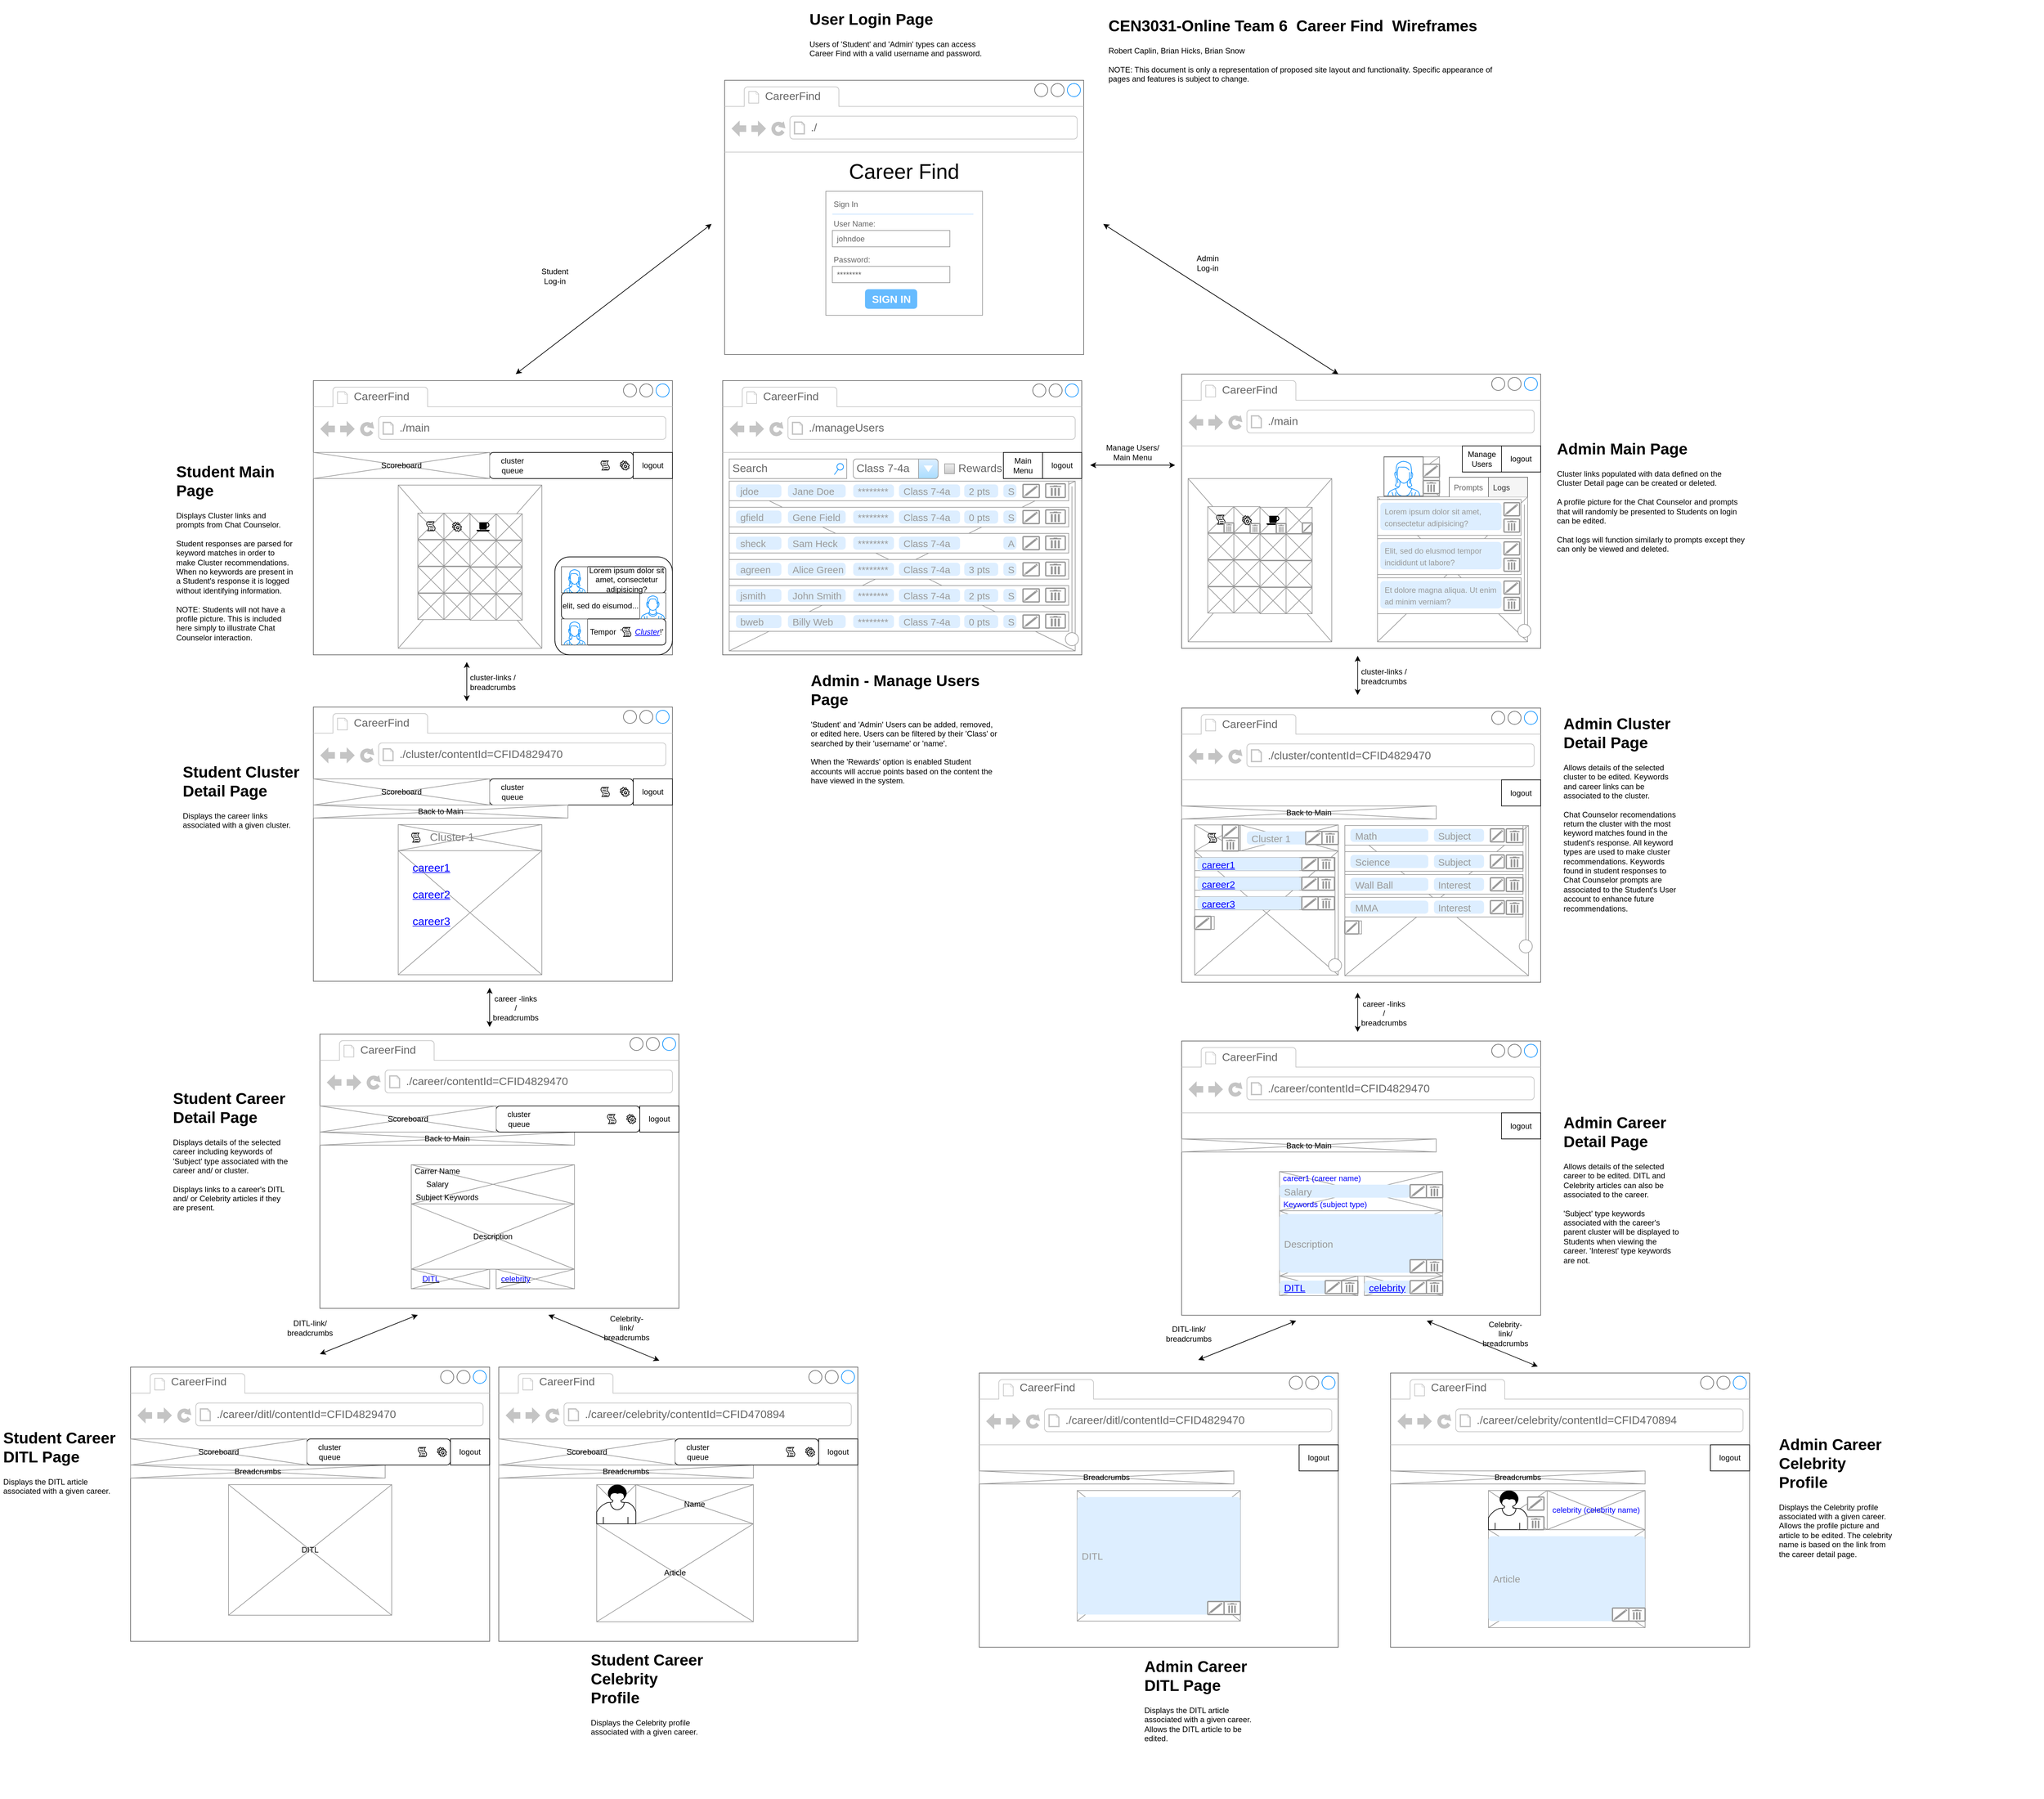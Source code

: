 <mxfile version="12.6.5" type="device"><diagram id="jc_Ys0mqJ4Q0vreT7TdZ" name="Page-1"><mxGraphModel dx="2786" dy="1906" grid="1" gridSize="10" guides="1" tooltips="1" connect="1" arrows="1" fold="1" page="1" pageScale="1" pageWidth="850" pageHeight="1100" math="0" shadow="0"><root><mxCell id="0"/><mxCell id="1" parent="0"/><mxCell id="tF2TXDtSCHiy5sIud65U-2" value="" style="strokeWidth=1;shadow=0;dashed=0;align=center;html=1;shape=mxgraph.mockup.containers.browserWindow;rSize=0;strokeColor=#666666;strokeColor2=#008cff;strokeColor3=#c4c4c4;mainText=,;recursiveResize=0;" parent="1" vertex="1"><mxGeometry x="20" y="20" width="550" height="420" as="geometry"/></mxCell><mxCell id="tF2TXDtSCHiy5sIud65U-3" value="CareerFind" style="strokeWidth=1;shadow=0;dashed=0;align=center;html=1;shape=mxgraph.mockup.containers.anchor;fontSize=17;fontColor=#666666;align=left;" parent="tF2TXDtSCHiy5sIud65U-2" vertex="1"><mxGeometry x="60" y="12" width="110" height="26" as="geometry"/></mxCell><mxCell id="tF2TXDtSCHiy5sIud65U-4" value="./" style="strokeWidth=1;shadow=0;dashed=0;align=center;html=1;shape=mxgraph.mockup.containers.anchor;rSize=0;fontSize=17;fontColor=#666666;align=left;" parent="tF2TXDtSCHiy5sIud65U-2" vertex="1"><mxGeometry x="130" y="60" width="250" height="26" as="geometry"/></mxCell><mxCell id="tF2TXDtSCHiy5sIud65U-17" value="&lt;font style=&quot;font-size: 32px&quot;&gt;Career Find&lt;/font&gt;" style="text;html=1;strokeColor=none;fillColor=none;align=center;verticalAlign=middle;whiteSpace=wrap;rounded=0;" parent="tF2TXDtSCHiy5sIud65U-2" vertex="1"><mxGeometry x="180" y="130" width="190" height="20" as="geometry"/></mxCell><mxCell id="tF2TXDtSCHiy5sIud65U-5" value="" style="strokeWidth=1;shadow=0;dashed=0;align=center;html=1;shape=mxgraph.mockup.forms.rrect;rSize=0;strokeColor=#999999;fillColor=#ffffff;" parent="tF2TXDtSCHiy5sIud65U-2" vertex="1"><mxGeometry x="155" y="170" width="240" height="190" as="geometry"/></mxCell><mxCell id="tF2TXDtSCHiy5sIud65U-6" value="Sign In" style="strokeWidth=1;shadow=0;dashed=0;align=center;html=1;shape=mxgraph.mockup.forms.anchor;fontSize=12;fontColor=#666666;align=left;resizeWidth=1;spacingLeft=0;" parent="tF2TXDtSCHiy5sIud65U-5" vertex="1"><mxGeometry width="120" height="20" relative="1" as="geometry"><mxPoint x="10" y="10" as="offset"/></mxGeometry></mxCell><mxCell id="tF2TXDtSCHiy5sIud65U-7" value="" style="shape=line;strokeColor=#ddeeff;strokeWidth=2;html=1;resizeWidth=1;" parent="tF2TXDtSCHiy5sIud65U-5" vertex="1"><mxGeometry width="216" height="10" relative="1" as="geometry"><mxPoint x="10" y="30" as="offset"/></mxGeometry></mxCell><mxCell id="tF2TXDtSCHiy5sIud65U-8" value="User Name:" style="strokeWidth=1;shadow=0;dashed=0;align=center;html=1;shape=mxgraph.mockup.forms.anchor;fontSize=12;fontColor=#666666;align=left;resizeWidth=1;spacingLeft=0;" parent="tF2TXDtSCHiy5sIud65U-5" vertex="1"><mxGeometry width="120" height="20" relative="1" as="geometry"><mxPoint x="10" y="40" as="offset"/></mxGeometry></mxCell><mxCell id="tF2TXDtSCHiy5sIud65U-9" value="johndoe" style="strokeWidth=1;shadow=0;dashed=0;align=center;html=1;shape=mxgraph.mockup.forms.rrect;rSize=0;strokeColor=#999999;fontColor=#666666;align=left;spacingLeft=5;resizeWidth=1;" parent="tF2TXDtSCHiy5sIud65U-5" vertex="1"><mxGeometry width="180" height="25" relative="1" as="geometry"><mxPoint x="10" y="60" as="offset"/></mxGeometry></mxCell><mxCell id="tF2TXDtSCHiy5sIud65U-10" value="Password:" style="strokeWidth=1;shadow=0;dashed=0;align=center;html=1;shape=mxgraph.mockup.forms.anchor;fontSize=12;fontColor=#666666;align=left;resizeWidth=1;spacingLeft=0;" parent="tF2TXDtSCHiy5sIud65U-5" vertex="1"><mxGeometry width="120" height="20" relative="1" as="geometry"><mxPoint x="10" y="95" as="offset"/></mxGeometry></mxCell><mxCell id="tF2TXDtSCHiy5sIud65U-11" value="********" style="strokeWidth=1;shadow=0;dashed=0;align=center;html=1;shape=mxgraph.mockup.forms.rrect;rSize=0;strokeColor=#999999;fontColor=#666666;align=left;spacingLeft=5;resizeWidth=1;" parent="tF2TXDtSCHiy5sIud65U-5" vertex="1"><mxGeometry width="180" height="25" relative="1" as="geometry"><mxPoint x="10" y="115" as="offset"/></mxGeometry></mxCell><mxCell id="tF2TXDtSCHiy5sIud65U-12" value="SIGN IN" style="strokeWidth=1;shadow=0;dashed=0;align=center;html=1;shape=mxgraph.mockup.forms.rrect;rSize=5;strokeColor=none;fontColor=#ffffff;fillColor=#66bbff;fontSize=16;fontStyle=1;" parent="tF2TXDtSCHiy5sIud65U-5" vertex="1"><mxGeometry y="1" width="80" height="30" relative="1" as="geometry"><mxPoint x="60" y="-40" as="offset"/></mxGeometry></mxCell><mxCell id="tF2TXDtSCHiy5sIud65U-13" value="" style="strokeWidth=1;shadow=0;dashed=0;align=center;html=1;shape=mxgraph.mockup.forms.anchor;fontSize=12;fontColor=#9999ff;align=left;spacingLeft=0;fontStyle=4;resizeWidth=1;" parent="tF2TXDtSCHiy5sIud65U-5" vertex="1"><mxGeometry y="1" width="180" height="20" relative="1" as="geometry"><mxPoint x="10" y="-110" as="offset"/></mxGeometry></mxCell><mxCell id="tF2TXDtSCHiy5sIud65U-15" value="" style="strokeWidth=1;shadow=0;dashed=0;align=center;html=1;shape=mxgraph.mockup.forms.anchor;fontSize=12;fontColor=#666666;align=left;spacingLeft=0;resizeWidth=1;" parent="tF2TXDtSCHiy5sIud65U-5" vertex="1"><mxGeometry y="1" width="180" height="20" relative="1" as="geometry"><mxPoint x="10" y="-70" as="offset"/></mxGeometry></mxCell><mxCell id="st-yHQQgyp35vEaG_w5X-66" value="" style="group" parent="1" vertex="1" connectable="0"><mxGeometry x="720" y="990" width="1320" height="1440" as="geometry"/></mxCell><mxCell id="zIWGWrbkfWDgDnLnBaml-665" value="" style="group" parent="st-yHQQgyp35vEaG_w5X-66" vertex="1" connectable="0"><mxGeometry x="-310" y="930" width="1410" height="510" as="geometry"/></mxCell><mxCell id="-eYAOMhEKpFUqDAnB0VM-178" value="" style="group" parent="zIWGWrbkfWDgDnLnBaml-665" vertex="1" connectable="0"><mxGeometry y="80" width="550" height="420" as="geometry"/></mxCell><mxCell id="-eYAOMhEKpFUqDAnB0VM-157" value="" style="strokeWidth=1;shadow=0;dashed=0;align=center;html=1;shape=mxgraph.mockup.containers.browserWindow;rSize=0;strokeColor=#666666;strokeColor2=#008cff;strokeColor3=#c4c4c4;mainText=,;recursiveResize=0;" parent="-eYAOMhEKpFUqDAnB0VM-178" vertex="1"><mxGeometry width="550" height="420" as="geometry"/></mxCell><mxCell id="-eYAOMhEKpFUqDAnB0VM-158" value="" style="group" parent="-eYAOMhEKpFUqDAnB0VM-178" vertex="1" connectable="0"><mxGeometry y="110" width="550" height="40" as="geometry"/></mxCell><mxCell id="-eYAOMhEKpFUqDAnB0VM-159" value="logout" style="rounded=0;whiteSpace=wrap;html=1;" parent="-eYAOMhEKpFUqDAnB0VM-158" vertex="1"><mxGeometry x="490" width="60" height="40" as="geometry"/></mxCell><mxCell id="-eYAOMhEKpFUqDAnB0VM-170" value="./career/ditl/contentId=CFID4829470" style="strokeWidth=1;shadow=0;dashed=0;align=center;html=1;shape=mxgraph.mockup.containers.anchor;rSize=0;fontSize=17;fontColor=#666666;align=left;" parent="-eYAOMhEKpFUqDAnB0VM-178" vertex="1"><mxGeometry x="130" y="60" width="250" height="26" as="geometry"/></mxCell><mxCell id="-eYAOMhEKpFUqDAnB0VM-171" value="CareerFind" style="strokeWidth=1;shadow=0;dashed=0;align=center;html=1;shape=mxgraph.mockup.containers.anchor;fontSize=17;fontColor=#666666;align=left;" parent="-eYAOMhEKpFUqDAnB0VM-178" vertex="1"><mxGeometry x="60" y="10" width="110" height="26" as="geometry"/></mxCell><mxCell id="-eYAOMhEKpFUqDAnB0VM-172" value="" style="verticalLabelPosition=bottom;shadow=0;dashed=0;align=center;html=1;verticalAlign=top;strokeWidth=1;shape=mxgraph.mockup.graphics.simpleIcon;strokeColor=#999999;fillColor=#ffffff;" parent="-eYAOMhEKpFUqDAnB0VM-178" vertex="1"><mxGeometry x="150" y="180" width="250" height="200" as="geometry"/></mxCell><mxCell id="-eYAOMhEKpFUqDAnB0VM-174" value="" style="group" parent="-eYAOMhEKpFUqDAnB0VM-178" vertex="1" connectable="0"><mxGeometry y="150" width="390" height="20" as="geometry"/></mxCell><mxCell id="-eYAOMhEKpFUqDAnB0VM-24" value="" style="verticalLabelPosition=bottom;shadow=0;dashed=0;align=center;html=1;verticalAlign=top;strokeWidth=1;shape=mxgraph.mockup.graphics.simpleIcon;strokeColor=#999999;fillColor=#ffffff;" parent="-eYAOMhEKpFUqDAnB0VM-174" vertex="1"><mxGeometry width="390" height="20" as="geometry"/></mxCell><mxCell id="-eYAOMhEKpFUqDAnB0VM-25" value="Breadcrumbs" style="text;html=1;strokeColor=none;fillColor=none;align=center;verticalAlign=middle;whiteSpace=wrap;rounded=0;" parent="-eYAOMhEKpFUqDAnB0VM-174" vertex="1"><mxGeometry x="150" width="90" height="20" as="geometry"/></mxCell><mxCell id="vxga9_Wiw4g8avrayp3n-29" value="DITL" style="strokeWidth=1;shadow=0;dashed=0;align=center;html=1;shape=mxgraph.mockup.misc.rrect;rSize=5;strokeColor=none;fontSize=15;fontColor=#999999;fillColor=#ddeeff;align=left;spacingLeft=5;" parent="-eYAOMhEKpFUqDAnB0VM-178" vertex="1"><mxGeometry x="150" y="190" width="250" height="180" as="geometry"/></mxCell><mxCell id="vxga9_Wiw4g8avrayp3n-30" value="" style="strokeColor=#999999;verticalLabelPosition=bottom;shadow=0;dashed=0;verticalAlign=top;strokeWidth=2;html=1;shape=mxgraph.mockup.misc.editIcon;" parent="-eYAOMhEKpFUqDAnB0VM-178" vertex="1"><mxGeometry x="350" y="350" width="25" height="20" as="geometry"/></mxCell><mxCell id="vxga9_Wiw4g8avrayp3n-31" value="" style="strokeColor=#999999;verticalLabelPosition=bottom;shadow=0;dashed=0;verticalAlign=top;strokeWidth=2;html=1;shape=mxgraph.mockup.misc.trashcanIcon;" parent="-eYAOMhEKpFUqDAnB0VM-178" vertex="1"><mxGeometry x="375" y="350" width="25" height="20" as="geometry"/></mxCell><mxCell id="-eYAOMhEKpFUqDAnB0VM-179" value="" style="group" parent="zIWGWrbkfWDgDnLnBaml-665" vertex="1" connectable="0"><mxGeometry x="630" y="80" width="550" height="430" as="geometry"/></mxCell><mxCell id="-eYAOMhEKpFUqDAnB0VM-180" value="" style="strokeWidth=1;shadow=0;dashed=0;align=center;html=1;shape=mxgraph.mockup.containers.browserWindow;rSize=0;strokeColor=#666666;strokeColor2=#008cff;strokeColor3=#c4c4c4;mainText=,;recursiveResize=0;" parent="-eYAOMhEKpFUqDAnB0VM-179" vertex="1"><mxGeometry width="550" height="420" as="geometry"/></mxCell><mxCell id="-eYAOMhEKpFUqDAnB0VM-181" value="" style="group" parent="-eYAOMhEKpFUqDAnB0VM-179" vertex="1" connectable="0"><mxGeometry y="110" width="550" height="40" as="geometry"/></mxCell><mxCell id="-eYAOMhEKpFUqDAnB0VM-182" value="logout" style="rounded=0;whiteSpace=wrap;html=1;" parent="-eYAOMhEKpFUqDAnB0VM-181" vertex="1"><mxGeometry x="490" width="60" height="40" as="geometry"/></mxCell><mxCell id="-eYAOMhEKpFUqDAnB0VM-192" value="./career/celebrity/contentId=CFID470894" style="strokeWidth=1;shadow=0;dashed=0;align=center;html=1;shape=mxgraph.mockup.containers.anchor;rSize=0;fontSize=17;fontColor=#666666;align=left;" parent="-eYAOMhEKpFUqDAnB0VM-179" vertex="1"><mxGeometry x="130" y="60" width="250" height="26" as="geometry"/></mxCell><mxCell id="-eYAOMhEKpFUqDAnB0VM-193" value="CareerFind" style="strokeWidth=1;shadow=0;dashed=0;align=center;html=1;shape=mxgraph.mockup.containers.anchor;fontSize=17;fontColor=#666666;align=left;" parent="-eYAOMhEKpFUqDAnB0VM-179" vertex="1"><mxGeometry x="60" y="10" width="110" height="26" as="geometry"/></mxCell><mxCell id="-eYAOMhEKpFUqDAnB0VM-194" value="" style="verticalLabelPosition=bottom;shadow=0;dashed=0;align=center;html=1;verticalAlign=top;strokeWidth=1;shape=mxgraph.mockup.graphics.simpleIcon;strokeColor=#999999;fillColor=#ffffff;" parent="-eYAOMhEKpFUqDAnB0VM-179" vertex="1"><mxGeometry x="150" y="180" width="90" height="60" as="geometry"/></mxCell><mxCell id="-eYAOMhEKpFUqDAnB0VM-196" value="" style="group" parent="-eYAOMhEKpFUqDAnB0VM-179" vertex="1" connectable="0"><mxGeometry y="150" width="390" height="20" as="geometry"/></mxCell><mxCell id="-eYAOMhEKpFUqDAnB0VM-197" value="" style="verticalLabelPosition=bottom;shadow=0;dashed=0;align=center;html=1;verticalAlign=top;strokeWidth=1;shape=mxgraph.mockup.graphics.simpleIcon;strokeColor=#999999;fillColor=#ffffff;" parent="-eYAOMhEKpFUqDAnB0VM-196" vertex="1"><mxGeometry width="390" height="20" as="geometry"/></mxCell><mxCell id="-eYAOMhEKpFUqDAnB0VM-198" value="Breadcrumbs" style="text;html=1;strokeColor=none;fillColor=none;align=center;verticalAlign=middle;whiteSpace=wrap;rounded=0;" parent="-eYAOMhEKpFUqDAnB0VM-196" vertex="1"><mxGeometry x="150" width="90" height="20" as="geometry"/></mxCell><mxCell id="-eYAOMhEKpFUqDAnB0VM-200" value="" style="verticalLabelPosition=bottom;shadow=0;dashed=0;align=center;html=1;verticalAlign=top;strokeWidth=1;shape=mxgraph.mockup.graphics.simpleIcon;strokeColor=#999999;fillColor=#ffffff;" parent="-eYAOMhEKpFUqDAnB0VM-179" vertex="1"><mxGeometry x="240" y="180" width="150" height="60" as="geometry"/></mxCell><mxCell id="-eYAOMhEKpFUqDAnB0VM-201" value="" style="verticalLabelPosition=bottom;shadow=0;dashed=0;align=center;html=1;verticalAlign=top;strokeWidth=1;shape=mxgraph.mockup.graphics.simpleIcon;strokeColor=#999999;fillColor=#ffffff;" parent="-eYAOMhEKpFUqDAnB0VM-179" vertex="1"><mxGeometry x="150" y="240" width="240" height="150" as="geometry"/></mxCell><mxCell id="-eYAOMhEKpFUqDAnB0VM-202" value="" style="shape=mxgraph.bpmn.user_task;html=1;outlineConnect=0;" parent="-eYAOMhEKpFUqDAnB0VM-179" vertex="1"><mxGeometry x="150" y="180" width="60" height="60" as="geometry"/></mxCell><mxCell id="-eYAOMhEKpFUqDAnB0VM-203" value="&lt;font color=&quot;#0000ff&quot;&gt;celebrity (celebrity name)&lt;/font&gt;" style="text;html=1;strokeColor=none;fillColor=none;align=center;verticalAlign=middle;whiteSpace=wrap;rounded=0;" parent="-eYAOMhEKpFUqDAnB0VM-179" vertex="1"><mxGeometry x="245" y="200" width="140" height="20" as="geometry"/></mxCell><mxCell id="-eYAOMhEKpFUqDAnB0VM-227" value="Article" style="text;html=1;strokeColor=none;fillColor=none;align=center;verticalAlign=middle;whiteSpace=wrap;rounded=0;" parent="-eYAOMhEKpFUqDAnB0VM-179" vertex="1"><mxGeometry x="250" y="305" width="40" height="20" as="geometry"/></mxCell><mxCell id="vxga9_Wiw4g8avrayp3n-32" value="" style="strokeColor=#999999;verticalLabelPosition=bottom;shadow=0;dashed=0;verticalAlign=top;strokeWidth=2;html=1;shape=mxgraph.mockup.misc.editIcon;" parent="-eYAOMhEKpFUqDAnB0VM-179" vertex="1"><mxGeometry x="210" y="190" width="25" height="20" as="geometry"/></mxCell><mxCell id="vxga9_Wiw4g8avrayp3n-33" value="&lt;span style=&quot;color: rgba(0 , 0 , 0 , 0) ; font-family: monospace ; font-size: 0px&quot;&gt;%3CmxGraphModel%3E%3Croot%3E%3CmxCell%20id%3D%220%22%2F%3E%3CmxCell%20id%3D%221%22%20parent%3D%220%22%2F%3E%3CmxCell%20id%3D%222%22%20value%3D%22%22%20style%3D%22strokeColor%3D%23999999%3BverticalLabelPosition%3Dbottom%3Bshadow%3D0%3Bdashed%3D0%3BverticalAlign%3Dtop%3BstrokeWidth%3D2%3Bhtml%3D1%3Bshape%3Dmxgraph.mockup.misc.editIcon%3B%22%20vertex%3D%221%22%20parent%3D%221%22%3E%3CmxGeometry%20x%3D%221060%22%20y%3D%221357%22%20width%3D%2225%22%20height%3D%2220%22%20as%3D%22geometry%22%2F%3E%3C%2FmxCell%3E%3C%2Froot%3E%3C%2FmxGraphModel%3E&lt;/span&gt;" style="strokeColor=#999999;verticalLabelPosition=bottom;shadow=0;dashed=0;verticalAlign=top;strokeWidth=2;html=1;shape=mxgraph.mockup.misc.trashcanIcon;" parent="-eYAOMhEKpFUqDAnB0VM-179" vertex="1"><mxGeometry x="210" y="220" width="25" height="20" as="geometry"/></mxCell><mxCell id="vxga9_Wiw4g8avrayp3n-34" value="Article" style="strokeWidth=1;shadow=0;dashed=0;align=center;html=1;shape=mxgraph.mockup.misc.rrect;rSize=5;strokeColor=none;fontSize=15;fontColor=#999999;fillColor=#ddeeff;align=left;spacingLeft=5;" parent="-eYAOMhEKpFUqDAnB0VM-179" vertex="1"><mxGeometry x="150" y="250" width="240" height="130" as="geometry"/></mxCell><mxCell id="vxga9_Wiw4g8avrayp3n-35" value="" style="strokeColor=#999999;verticalLabelPosition=bottom;shadow=0;dashed=0;verticalAlign=top;strokeWidth=2;html=1;shape=mxgraph.mockup.misc.editIcon;" parent="-eYAOMhEKpFUqDAnB0VM-179" vertex="1"><mxGeometry x="340" y="360" width="25" height="20" as="geometry"/></mxCell><mxCell id="vxga9_Wiw4g8avrayp3n-36" value="" style="strokeColor=#999999;verticalLabelPosition=bottom;shadow=0;dashed=0;verticalAlign=top;strokeWidth=2;html=1;shape=mxgraph.mockup.misc.trashcanIcon;" parent="-eYAOMhEKpFUqDAnB0VM-179" vertex="1"><mxGeometry x="365" y="360" width="25" height="20" as="geometry"/></mxCell><mxCell id="vxga9_Wiw4g8avrayp3n-16" value="" style="endArrow=classic;startArrow=classic;html=1;" parent="zIWGWrbkfWDgDnLnBaml-665" edge="1"><mxGeometry width="50" height="50" relative="1" as="geometry"><mxPoint x="335.5" y="60" as="sourcePoint"/><mxPoint x="485.5" as="targetPoint"/></mxGeometry></mxCell><mxCell id="vxga9_Wiw4g8avrayp3n-17" value="" style="endArrow=classic;startArrow=classic;html=1;" parent="zIWGWrbkfWDgDnLnBaml-665" edge="1"><mxGeometry width="50" height="50" relative="1" as="geometry"><mxPoint x="855.5" y="70" as="sourcePoint"/><mxPoint x="685.5" as="targetPoint"/></mxGeometry></mxCell><mxCell id="vxga9_Wiw4g8avrayp3n-18" value="Celebrity-link/ breadcrumbs" style="text;html=1;strokeColor=none;fillColor=none;align=center;verticalAlign=middle;whiteSpace=wrap;rounded=0;" parent="zIWGWrbkfWDgDnLnBaml-665" vertex="1"><mxGeometry x="785.5" y="10" width="40" height="20" as="geometry"/></mxCell><mxCell id="vxga9_Wiw4g8avrayp3n-19" value="DITL-link/ breadcrumbs" style="text;html=1;strokeColor=none;fillColor=none;align=center;verticalAlign=middle;whiteSpace=wrap;rounded=0;" parent="zIWGWrbkfWDgDnLnBaml-665" vertex="1"><mxGeometry x="300.5" y="10" width="40" height="20" as="geometry"/></mxCell><mxCell id="ZFZVMyf3bZU55ku0DWls-6" value="&lt;h1&gt;Admin Career Celebrity Profile&lt;/h1&gt;&lt;div&gt;Displays the Celebrity profile associated with a given career. Allows the profile picture and article to be edited. The celebrity name is based on the link from the career detail page.&lt;/div&gt;" style="text;html=1;strokeColor=none;fillColor=none;spacing=5;spacingTop=-20;whiteSpace=wrap;overflow=hidden;rounded=0;" parent="zIWGWrbkfWDgDnLnBaml-665" vertex="1"><mxGeometry x="1220" y="170" width="190" height="221" as="geometry"/></mxCell><mxCell id="zIWGWrbkfWDgDnLnBaml-271" value="" style="strokeWidth=1;shadow=0;dashed=0;align=center;html=1;shape=mxgraph.mockup.containers.browserWindow;rSize=0;strokeColor=#666666;strokeColor2=#008cff;strokeColor3=#c4c4c4;mainText=,;recursiveResize=0;" parent="st-yHQQgyp35vEaG_w5X-66" vertex="1"><mxGeometry y="-8.5" width="550" height="420" as="geometry"/></mxCell><mxCell id="vxga9_Wiw4g8avrayp3n-28" value="&lt;h1&gt;Admin Main Page&lt;/h1&gt;&lt;div&gt;Cluster links populated with data defined on the Cluster Detail page can be created or deleted.&lt;br&gt;&lt;br&gt;A profile picture for the Chat Counselor and prompts that will randomly be presented to Students on login can be edited.&lt;br&gt;&lt;br&gt;Chat logs will function similarly to prompts except they can only be viewed and deleted.&lt;/div&gt;" style="text;html=1;strokeColor=none;fillColor=none;spacing=5;spacingTop=-20;whiteSpace=wrap;overflow=hidden;rounded=0;align=left;" parent="st-yHQQgyp35vEaG_w5X-66" vertex="1"><mxGeometry x="569.67" y="-425.5" width="300" height="221" as="geometry"/></mxCell><mxCell id="zIWGWrbkfWDgDnLnBaml-273" value="CareerFind" style="strokeWidth=1;shadow=0;dashed=0;align=center;html=1;shape=mxgraph.mockup.containers.anchor;fontSize=17;fontColor=#666666;align=left;" parent="st-yHQQgyp35vEaG_w5X-66" vertex="1"><mxGeometry x="60" y="3.5" width="110" height="26" as="geometry"/></mxCell><mxCell id="zIWGWrbkfWDgDnLnBaml-274" value="./cluster/contentId=CFID4829470" style="strokeWidth=1;shadow=0;dashed=0;align=center;html=1;shape=mxgraph.mockup.containers.anchor;rSize=0;fontSize=17;fontColor=#666666;align=left;" parent="st-yHQQgyp35vEaG_w5X-66" vertex="1"><mxGeometry x="130" y="51.5" width="250" height="26" as="geometry"/></mxCell><mxCell id="zIWGWrbkfWDgDnLnBaml-279" value="" style="group" parent="st-yHQQgyp35vEaG_w5X-66" vertex="1" connectable="0"><mxGeometry y="101.5" width="550" height="40" as="geometry"/></mxCell><mxCell id="zIWGWrbkfWDgDnLnBaml-280" value="logout" style="rounded=0;whiteSpace=wrap;html=1;" parent="zIWGWrbkfWDgDnLnBaml-279" vertex="1"><mxGeometry x="490" width="60" height="40" as="geometry"/></mxCell><mxCell id="zIWGWrbkfWDgDnLnBaml-281" value="" style="group" parent="st-yHQQgyp35vEaG_w5X-66" vertex="1" connectable="0"><mxGeometry y="141.5" width="390" height="20" as="geometry"/></mxCell><mxCell id="zIWGWrbkfWDgDnLnBaml-282" value="" style="verticalLabelPosition=bottom;shadow=0;dashed=0;align=center;html=1;verticalAlign=top;strokeWidth=1;shape=mxgraph.mockup.graphics.simpleIcon;strokeColor=#999999;fillColor=#ffffff;" parent="zIWGWrbkfWDgDnLnBaml-281" vertex="1"><mxGeometry width="390" height="20" as="geometry"/></mxCell><mxCell id="zIWGWrbkfWDgDnLnBaml-283" value="Back to Main" style="text;html=1;strokeColor=none;fillColor=none;align=center;verticalAlign=middle;whiteSpace=wrap;rounded=0;" parent="zIWGWrbkfWDgDnLnBaml-281" vertex="1"><mxGeometry x="150" width="90" height="20" as="geometry"/></mxCell><mxCell id="zIWGWrbkfWDgDnLnBaml-404" value="" style="group" parent="st-yHQQgyp35vEaG_w5X-66" vertex="1" connectable="0"><mxGeometry x="20" y="170.5" width="230" height="250" as="geometry"/></mxCell><mxCell id="zIWGWrbkfWDgDnLnBaml-405" value="" style="verticalLabelPosition=bottom;shadow=0;dashed=0;align=center;html=1;verticalAlign=top;strokeWidth=1;shape=mxgraph.mockup.graphics.simpleIcon;strokeColor=#999999;fillColor=#ffffff;" parent="zIWGWrbkfWDgDnLnBaml-404" vertex="1"><mxGeometry y="40" width="220" height="190" as="geometry"/></mxCell><mxCell id="zIWGWrbkfWDgDnLnBaml-406" value="" style="verticalLabelPosition=bottom;shadow=0;dashed=0;align=center;html=1;verticalAlign=top;strokeWidth=1;shape=mxgraph.mockup.graphics.simpleIcon;strokeColor=#999999;fillColor=#ffffff;" parent="zIWGWrbkfWDgDnLnBaml-404" vertex="1"><mxGeometry width="70" height="40" as="geometry"/></mxCell><mxCell id="zIWGWrbkfWDgDnLnBaml-407" value="" style="shape=mxgraph.bpmn.script_task;html=1;outlineConnect=0;" parent="zIWGWrbkfWDgDnLnBaml-404" vertex="1"><mxGeometry x="20" y="13" width="14" height="14" as="geometry"/></mxCell><mxCell id="zIWGWrbkfWDgDnLnBaml-408" value="" style="strokeColor=#999999;verticalLabelPosition=bottom;shadow=0;dashed=0;verticalAlign=top;strokeWidth=2;html=1;shape=mxgraph.mockup.misc.editIcon;" parent="zIWGWrbkfWDgDnLnBaml-404" vertex="1"><mxGeometry x="42.5" width="25" height="20" as="geometry"/></mxCell><mxCell id="zIWGWrbkfWDgDnLnBaml-409" value="" style="strokeColor=#999999;verticalLabelPosition=bottom;shadow=0;dashed=0;verticalAlign=top;strokeWidth=2;html=1;shape=mxgraph.mockup.misc.trashcanIcon;" parent="zIWGWrbkfWDgDnLnBaml-404" vertex="1"><mxGeometry x="42.5" y="20" width="25" height="20" as="geometry"/></mxCell><mxCell id="zIWGWrbkfWDgDnLnBaml-410" value="" style="verticalLabelPosition=bottom;shadow=0;dashed=0;align=center;html=1;verticalAlign=top;strokeWidth=1;shape=mxgraph.mockup.graphics.simpleIcon;strokeColor=#999999;fillColor=#ffffff;" parent="zIWGWrbkfWDgDnLnBaml-404" vertex="1"><mxGeometry x="70" width="150" height="40" as="geometry"/></mxCell><mxCell id="zIWGWrbkfWDgDnLnBaml-411" value="Cluster 1" style="strokeWidth=1;shadow=0;dashed=0;align=center;html=1;shape=mxgraph.mockup.misc.rrect;rSize=5;strokeColor=none;fontSize=15;fontColor=#999999;fillColor=#ddeeff;align=left;spacingLeft=5;" parent="zIWGWrbkfWDgDnLnBaml-404" vertex="1"><mxGeometry x="80" y="10" width="140" height="20" as="geometry"/></mxCell><mxCell id="zIWGWrbkfWDgDnLnBaml-412" value="" style="strokeColor=#999999;verticalLabelPosition=bottom;shadow=0;dashed=0;verticalAlign=top;strokeWidth=2;html=1;shape=mxgraph.mockup.misc.editIcon;" parent="zIWGWrbkfWDgDnLnBaml-404" vertex="1"><mxGeometry x="170" y="10" width="25" height="20" as="geometry"/></mxCell><mxCell id="zIWGWrbkfWDgDnLnBaml-413" value="" style="strokeColor=#999999;verticalLabelPosition=bottom;shadow=0;dashed=0;verticalAlign=top;strokeWidth=2;html=1;shape=mxgraph.mockup.misc.trashcanIcon;" parent="zIWGWrbkfWDgDnLnBaml-404" vertex="1"><mxGeometry x="195" y="10" width="25" height="20" as="geometry"/></mxCell><mxCell id="zIWGWrbkfWDgDnLnBaml-414" value="" style="group" parent="zIWGWrbkfWDgDnLnBaml-404" vertex="1" connectable="0"><mxGeometry y="50" width="215" height="110" as="geometry"/></mxCell><mxCell id="zIWGWrbkfWDgDnLnBaml-415" value="" style="strokeWidth=1;shadow=0;dashed=0;align=center;html=1;shape=mxgraph.mockup.misc.rrect;rSize=0;strokeColor=#999999;fillColor=#ffffff;" parent="zIWGWrbkfWDgDnLnBaml-414" vertex="1"><mxGeometry width="215" height="20" as="geometry"/></mxCell><mxCell id="zIWGWrbkfWDgDnLnBaml-416" value="" style="strokeWidth=1;shadow=0;dashed=0;align=center;html=1;shape=mxgraph.mockup.misc.anchor;" parent="zIWGWrbkfWDgDnLnBaml-415" vertex="1"><mxGeometry x="212.85" y="3.125" as="geometry"/></mxCell><mxCell id="zIWGWrbkfWDgDnLnBaml-417" value="" style="strokeWidth=1;shadow=0;dashed=0;align=center;html=1;shape=mxgraph.mockup.misc.anchor;" parent="zIWGWrbkfWDgDnLnBaml-415" vertex="1"><mxGeometry x="199.95" y="3.125" as="geometry"/></mxCell><mxCell id="zIWGWrbkfWDgDnLnBaml-418" value="&lt;font color=&quot;#0000ff&quot;&gt;&lt;u&gt;career1&lt;/u&gt;&lt;/font&gt;" style="strokeWidth=1;shadow=0;dashed=0;align=center;html=1;shape=mxgraph.mockup.misc.rrect;rSize=5;strokeColor=none;fontSize=15;fontColor=#999999;fillColor=#ddeeff;align=left;spacingLeft=5;" parent="zIWGWrbkfWDgDnLnBaml-415" vertex="1"><mxGeometry x="4.17" width="160" height="20" as="geometry"/></mxCell><mxCell id="zIWGWrbkfWDgDnLnBaml-419" value="" style="strokeColor=#999999;verticalLabelPosition=bottom;shadow=0;dashed=0;verticalAlign=top;strokeWidth=2;html=1;shape=mxgraph.mockup.misc.editIcon;" parent="zIWGWrbkfWDgDnLnBaml-415" vertex="1"><mxGeometry x="164.17" width="25" height="20" as="geometry"/></mxCell><mxCell id="zIWGWrbkfWDgDnLnBaml-420" value="" style="strokeColor=#999999;verticalLabelPosition=bottom;shadow=0;dashed=0;verticalAlign=top;strokeWidth=2;html=1;shape=mxgraph.mockup.misc.trashcanIcon;" parent="zIWGWrbkfWDgDnLnBaml-415" vertex="1"><mxGeometry x="189.17" width="25" height="20" as="geometry"/></mxCell><mxCell id="zIWGWrbkfWDgDnLnBaml-421" value="" style="strokeWidth=1;shadow=0;dashed=0;align=center;html=1;shape=mxgraph.mockup.misc.rrect;rSize=0;strokeColor=#999999;fillColor=#ffffff;" parent="zIWGWrbkfWDgDnLnBaml-414" vertex="1"><mxGeometry y="30" width="215" height="20" as="geometry"/></mxCell><mxCell id="zIWGWrbkfWDgDnLnBaml-422" value="" style="strokeWidth=1;shadow=0;dashed=0;align=center;html=1;shape=mxgraph.mockup.misc.anchor;" parent="zIWGWrbkfWDgDnLnBaml-421" vertex="1"><mxGeometry x="212.85" y="3.125" as="geometry"/></mxCell><mxCell id="zIWGWrbkfWDgDnLnBaml-423" value="" style="strokeWidth=1;shadow=0;dashed=0;align=center;html=1;shape=mxgraph.mockup.misc.anchor;" parent="zIWGWrbkfWDgDnLnBaml-421" vertex="1"><mxGeometry x="199.95" y="3.125" as="geometry"/></mxCell><mxCell id="zIWGWrbkfWDgDnLnBaml-424" value="&lt;font color=&quot;#0000ff&quot;&gt;&lt;u&gt;career2&lt;/u&gt;&lt;/font&gt;" style="strokeWidth=1;shadow=0;dashed=0;align=center;html=1;shape=mxgraph.mockup.misc.rrect;rSize=5;strokeColor=none;fontSize=15;fontColor=#999999;fillColor=#ddeeff;align=left;spacingLeft=5;" parent="zIWGWrbkfWDgDnLnBaml-421" vertex="1"><mxGeometry x="4.17" width="160" height="20" as="geometry"/></mxCell><mxCell id="zIWGWrbkfWDgDnLnBaml-425" value="" style="strokeColor=#999999;verticalLabelPosition=bottom;shadow=0;dashed=0;verticalAlign=top;strokeWidth=2;html=1;shape=mxgraph.mockup.misc.editIcon;" parent="zIWGWrbkfWDgDnLnBaml-421" vertex="1"><mxGeometry x="164.17" width="25" height="20" as="geometry"/></mxCell><mxCell id="zIWGWrbkfWDgDnLnBaml-426" value="" style="strokeColor=#999999;verticalLabelPosition=bottom;shadow=0;dashed=0;verticalAlign=top;strokeWidth=2;html=1;shape=mxgraph.mockup.misc.trashcanIcon;" parent="zIWGWrbkfWDgDnLnBaml-421" vertex="1"><mxGeometry x="189.17" width="25" height="20" as="geometry"/></mxCell><mxCell id="zIWGWrbkfWDgDnLnBaml-427" value="" style="strokeWidth=1;shadow=0;dashed=0;align=center;html=1;shape=mxgraph.mockup.misc.rrect;rSize=0;strokeColor=#999999;fillColor=#ffffff;" parent="zIWGWrbkfWDgDnLnBaml-414" vertex="1"><mxGeometry y="60" width="215" height="20" as="geometry"/></mxCell><mxCell id="zIWGWrbkfWDgDnLnBaml-428" value="" style="strokeWidth=1;shadow=0;dashed=0;align=center;html=1;shape=mxgraph.mockup.misc.anchor;" parent="zIWGWrbkfWDgDnLnBaml-427" vertex="1"><mxGeometry x="212.85" y="3.125" as="geometry"/></mxCell><mxCell id="zIWGWrbkfWDgDnLnBaml-429" value="" style="strokeWidth=1;shadow=0;dashed=0;align=center;html=1;shape=mxgraph.mockup.misc.anchor;" parent="zIWGWrbkfWDgDnLnBaml-427" vertex="1"><mxGeometry x="199.95" y="3.125" as="geometry"/></mxCell><mxCell id="zIWGWrbkfWDgDnLnBaml-430" value="&lt;font color=&quot;#0000ff&quot;&gt;&lt;u&gt;career3&lt;/u&gt;&lt;/font&gt;" style="strokeWidth=1;shadow=0;dashed=0;align=center;html=1;shape=mxgraph.mockup.misc.rrect;rSize=5;strokeColor=none;fontSize=15;fontColor=#999999;fillColor=#ddeeff;align=left;spacingLeft=5;" parent="zIWGWrbkfWDgDnLnBaml-427" vertex="1"><mxGeometry x="4.17" width="160" height="20" as="geometry"/></mxCell><mxCell id="zIWGWrbkfWDgDnLnBaml-431" value="" style="strokeColor=#999999;verticalLabelPosition=bottom;shadow=0;dashed=0;verticalAlign=top;strokeWidth=2;html=1;shape=mxgraph.mockup.misc.editIcon;" parent="zIWGWrbkfWDgDnLnBaml-427" vertex="1"><mxGeometry x="164.17" width="25" height="20" as="geometry"/></mxCell><mxCell id="zIWGWrbkfWDgDnLnBaml-432" value="" style="strokeColor=#999999;verticalLabelPosition=bottom;shadow=0;dashed=0;verticalAlign=top;strokeWidth=2;html=1;shape=mxgraph.mockup.misc.trashcanIcon;" parent="zIWGWrbkfWDgDnLnBaml-427" vertex="1"><mxGeometry x="189.17" width="25" height="20" as="geometry"/></mxCell><mxCell id="zIWGWrbkfWDgDnLnBaml-433" value="" style="strokeWidth=1;shadow=0;dashed=0;align=center;html=1;shape=mxgraph.mockup.misc.rrect;rSize=0;strokeColor=#999999;fillColor=#ffffff;" parent="zIWGWrbkfWDgDnLnBaml-414" vertex="1"><mxGeometry y="90" width="30" height="20" as="geometry"/></mxCell><mxCell id="zIWGWrbkfWDgDnLnBaml-434" value="" style="strokeWidth=1;shadow=0;dashed=0;align=center;html=1;shape=mxgraph.mockup.misc.anchor;" parent="zIWGWrbkfWDgDnLnBaml-433" vertex="1"><mxGeometry x="29.7" y="3.125" as="geometry"/></mxCell><mxCell id="zIWGWrbkfWDgDnLnBaml-435" value="" style="strokeWidth=1;shadow=0;dashed=0;align=center;html=1;shape=mxgraph.mockup.misc.anchor;" parent="zIWGWrbkfWDgDnLnBaml-433" vertex="1"><mxGeometry x="27.9" y="3.125" as="geometry"/></mxCell><mxCell id="zIWGWrbkfWDgDnLnBaml-436" value="" style="strokeColor=#999999;verticalLabelPosition=bottom;shadow=0;dashed=0;verticalAlign=top;strokeWidth=2;html=1;shape=mxgraph.mockup.misc.editIcon;" parent="zIWGWrbkfWDgDnLnBaml-433" vertex="1"><mxGeometry width="25" height="20" as="geometry"/></mxCell><mxCell id="zIWGWrbkfWDgDnLnBaml-437" value="" style="verticalLabelPosition=bottom;shadow=0;dashed=0;align=center;html=1;verticalAlign=top;strokeWidth=1;shape=mxgraph.mockup.forms.horSlider;strokeColor=#999999;sliderStyle=basic;sliderPos=0;handleStyle=circle;fillColor2=#ddeeff;direction=north;" parent="zIWGWrbkfWDgDnLnBaml-404" vertex="1"><mxGeometry x="200" y="50" width="30" height="170" as="geometry"/></mxCell><mxCell id="zIWGWrbkfWDgDnLnBaml-567" value="" style="group" parent="st-yHQQgyp35vEaG_w5X-66" vertex="1" connectable="0"><mxGeometry x="250" y="171.5" width="290" height="230" as="geometry"/></mxCell><mxCell id="zIWGWrbkfWDgDnLnBaml-565" value="" style="group" parent="zIWGWrbkfWDgDnLnBaml-567" vertex="1" connectable="0"><mxGeometry width="290" height="230" as="geometry"/></mxCell><mxCell id="zIWGWrbkfWDgDnLnBaml-566" value="" style="verticalLabelPosition=bottom;shadow=0;dashed=0;align=center;html=1;verticalAlign=top;strokeWidth=1;shape=mxgraph.mockup.graphics.simpleIcon;strokeColor=#999999;fillColor=#ffffff;" parent="zIWGWrbkfWDgDnLnBaml-565" vertex="1"><mxGeometry width="281.471" height="230" as="geometry"/></mxCell><mxCell id="zIWGWrbkfWDgDnLnBaml-547" value="" style="verticalLabelPosition=bottom;shadow=0;dashed=0;align=center;html=1;verticalAlign=top;strokeWidth=1;shape=mxgraph.mockup.forms.horSlider;strokeColor=#999999;sliderStyle=basic;sliderPos=0;handleStyle=circle;fillColor2=#ddeeff;direction=north;" parent="zIWGWrbkfWDgDnLnBaml-567" vertex="1"><mxGeometry x="264.412" width="25.588" height="190" as="geometry"/></mxCell><mxCell id="zIWGWrbkfWDgDnLnBaml-551" value="" style="strokeWidth=1;shadow=0;dashed=0;align=center;html=1;shape=mxgraph.mockup.misc.rrect;rSize=0;strokeColor=#999999;fillColor=#ffffff;" parent="zIWGWrbkfWDgDnLnBaml-567" vertex="1"><mxGeometry y="146" width="25.588" height="20" as="geometry"/></mxCell><mxCell id="zIWGWrbkfWDgDnLnBaml-552" value="" style="strokeWidth=1;shadow=0;dashed=0;align=center;html=1;shape=mxgraph.mockup.misc.anchor;" parent="zIWGWrbkfWDgDnLnBaml-551" vertex="1"><mxGeometry x="25.332" y="3.125" as="geometry"/></mxCell><mxCell id="zIWGWrbkfWDgDnLnBaml-553" value="" style="strokeWidth=1;shadow=0;dashed=0;align=center;html=1;shape=mxgraph.mockup.misc.anchor;" parent="zIWGWrbkfWDgDnLnBaml-551" vertex="1"><mxGeometry x="23.797" y="3.125" as="geometry"/></mxCell><mxCell id="zIWGWrbkfWDgDnLnBaml-554" value="" style="strokeColor=#999999;verticalLabelPosition=bottom;shadow=0;dashed=0;verticalAlign=top;strokeWidth=2;html=1;shape=mxgraph.mockup.misc.editIcon;" parent="zIWGWrbkfWDgDnLnBaml-551" vertex="1"><mxGeometry width="21.324" height="20" as="geometry"/></mxCell><mxCell id="zIWGWrbkfWDgDnLnBaml-540" value="" style="strokeWidth=1;shadow=0;dashed=0;align=center;html=1;shape=mxgraph.mockup.misc.rrect;rSize=0;strokeColor=#999999;fillColor=#ffffff;" parent="zIWGWrbkfWDgDnLnBaml-567" vertex="1"><mxGeometry y="110" width="272.941" height="30" as="geometry"/></mxCell><mxCell id="zIWGWrbkfWDgDnLnBaml-541" value="" style="strokeWidth=1;shadow=0;dashed=0;align=center;html=1;shape=mxgraph.mockup.misc.anchor;" parent="zIWGWrbkfWDgDnLnBaml-540" vertex="1"><mxGeometry x="270.212" y="15" as="geometry"/></mxCell><mxCell id="zIWGWrbkfWDgDnLnBaml-542" value="" style="strokeWidth=1;shadow=0;dashed=0;align=center;html=1;shape=mxgraph.mockup.misc.anchor;" parent="zIWGWrbkfWDgDnLnBaml-540" vertex="1"><mxGeometry x="253.835" y="15" as="geometry"/></mxCell><mxCell id="zIWGWrbkfWDgDnLnBaml-543" value="MMA" style="strokeWidth=1;shadow=0;dashed=0;align=center;html=1;shape=mxgraph.mockup.misc.rrect;rSize=5;strokeColor=none;fontSize=15;fontColor=#999999;fillColor=#ddeeff;align=left;spacingLeft=5;" parent="zIWGWrbkfWDgDnLnBaml-540" vertex="1"><mxGeometry x="8.529" y="5" width="119.412" height="20" as="geometry"/></mxCell><mxCell id="zIWGWrbkfWDgDnLnBaml-544" value="Interest" style="strokeWidth=1;shadow=0;dashed=0;align=center;html=1;shape=mxgraph.mockup.misc.rrect;rSize=5;strokeColor=none;fontSize=15;fontColor=#999999;fillColor=#ddeeff;align=left;spacingLeft=5;" parent="zIWGWrbkfWDgDnLnBaml-540" vertex="1"><mxGeometry x="136.471" y="5" width="76.765" height="20" as="geometry"/></mxCell><mxCell id="zIWGWrbkfWDgDnLnBaml-545" value="" style="strokeColor=#999999;verticalLabelPosition=bottom;shadow=0;dashed=0;verticalAlign=top;strokeWidth=2;html=1;shape=mxgraph.mockup.misc.editIcon;" parent="zIWGWrbkfWDgDnLnBaml-540" vertex="1"><mxGeometry x="222.959" y="5" width="21.324" height="20" as="geometry"/></mxCell><mxCell id="zIWGWrbkfWDgDnLnBaml-546" value="" style="strokeColor=#999999;verticalLabelPosition=bottom;shadow=0;dashed=0;verticalAlign=top;strokeWidth=2;html=1;shape=mxgraph.mockup.misc.trashcanIcon;" parent="zIWGWrbkfWDgDnLnBaml-540" vertex="1"><mxGeometry x="247.353" y="5" width="25.588" height="21" as="geometry"/></mxCell><mxCell id="zIWGWrbkfWDgDnLnBaml-533" value="" style="strokeWidth=1;shadow=0;dashed=0;align=center;html=1;shape=mxgraph.mockup.misc.rrect;rSize=0;strokeColor=#999999;fillColor=#ffffff;" parent="zIWGWrbkfWDgDnLnBaml-567" vertex="1"><mxGeometry y="75" width="272.941" height="30" as="geometry"/></mxCell><mxCell id="zIWGWrbkfWDgDnLnBaml-534" value="" style="strokeWidth=1;shadow=0;dashed=0;align=center;html=1;shape=mxgraph.mockup.misc.anchor;" parent="zIWGWrbkfWDgDnLnBaml-533" vertex="1"><mxGeometry x="270.212" y="15" as="geometry"/></mxCell><mxCell id="zIWGWrbkfWDgDnLnBaml-535" value="" style="strokeWidth=1;shadow=0;dashed=0;align=center;html=1;shape=mxgraph.mockup.misc.anchor;" parent="zIWGWrbkfWDgDnLnBaml-533" vertex="1"><mxGeometry x="253.835" y="15" as="geometry"/></mxCell><mxCell id="zIWGWrbkfWDgDnLnBaml-536" value="Wall Ball" style="strokeWidth=1;shadow=0;dashed=0;align=center;html=1;shape=mxgraph.mockup.misc.rrect;rSize=5;strokeColor=none;fontSize=15;fontColor=#999999;fillColor=#ddeeff;align=left;spacingLeft=5;" parent="zIWGWrbkfWDgDnLnBaml-533" vertex="1"><mxGeometry x="8.529" y="5" width="119.412" height="20" as="geometry"/></mxCell><mxCell id="zIWGWrbkfWDgDnLnBaml-537" value="Interest" style="strokeWidth=1;shadow=0;dashed=0;align=center;html=1;shape=mxgraph.mockup.misc.rrect;rSize=5;strokeColor=none;fontSize=15;fontColor=#999999;fillColor=#ddeeff;align=left;spacingLeft=5;" parent="zIWGWrbkfWDgDnLnBaml-533" vertex="1"><mxGeometry x="136.471" y="5" width="76.765" height="20" as="geometry"/></mxCell><mxCell id="zIWGWrbkfWDgDnLnBaml-538" value="" style="strokeColor=#999999;verticalLabelPosition=bottom;shadow=0;dashed=0;verticalAlign=top;strokeWidth=2;html=1;shape=mxgraph.mockup.misc.editIcon;" parent="zIWGWrbkfWDgDnLnBaml-533" vertex="1"><mxGeometry x="222.959" y="5" width="21.324" height="20" as="geometry"/></mxCell><mxCell id="zIWGWrbkfWDgDnLnBaml-539" value="" style="strokeColor=#999999;verticalLabelPosition=bottom;shadow=0;dashed=0;verticalAlign=top;strokeWidth=2;html=1;shape=mxgraph.mockup.misc.trashcanIcon;" parent="zIWGWrbkfWDgDnLnBaml-533" vertex="1"><mxGeometry x="247.353" y="5" width="25.588" height="21" as="geometry"/></mxCell><mxCell id="zIWGWrbkfWDgDnLnBaml-526" value="" style="strokeWidth=1;shadow=0;dashed=0;align=center;html=1;shape=mxgraph.mockup.misc.rrect;rSize=0;strokeColor=#999999;fillColor=#ffffff;" parent="zIWGWrbkfWDgDnLnBaml-567" vertex="1"><mxGeometry y="40" width="272.941" height="30" as="geometry"/></mxCell><mxCell id="zIWGWrbkfWDgDnLnBaml-527" value="" style="strokeWidth=1;shadow=0;dashed=0;align=center;html=1;shape=mxgraph.mockup.misc.anchor;" parent="zIWGWrbkfWDgDnLnBaml-526" vertex="1"><mxGeometry x="270.212" y="15" as="geometry"/></mxCell><mxCell id="zIWGWrbkfWDgDnLnBaml-528" value="" style="strokeWidth=1;shadow=0;dashed=0;align=center;html=1;shape=mxgraph.mockup.misc.anchor;" parent="zIWGWrbkfWDgDnLnBaml-526" vertex="1"><mxGeometry x="253.835" y="15" as="geometry"/></mxCell><mxCell id="zIWGWrbkfWDgDnLnBaml-529" value="Science" style="strokeWidth=1;shadow=0;dashed=0;align=center;html=1;shape=mxgraph.mockup.misc.rrect;rSize=5;strokeColor=none;fontSize=15;fontColor=#999999;fillColor=#ddeeff;align=left;spacingLeft=5;" parent="zIWGWrbkfWDgDnLnBaml-526" vertex="1"><mxGeometry x="8.529" y="5" width="119.412" height="20" as="geometry"/></mxCell><mxCell id="zIWGWrbkfWDgDnLnBaml-530" value="Subject" style="strokeWidth=1;shadow=0;dashed=0;align=center;html=1;shape=mxgraph.mockup.misc.rrect;rSize=5;strokeColor=none;fontSize=15;fontColor=#999999;fillColor=#ddeeff;align=left;spacingLeft=5;" parent="zIWGWrbkfWDgDnLnBaml-526" vertex="1"><mxGeometry x="136.471" y="5" width="76.765" height="20" as="geometry"/></mxCell><mxCell id="zIWGWrbkfWDgDnLnBaml-531" value="" style="strokeColor=#999999;verticalLabelPosition=bottom;shadow=0;dashed=0;verticalAlign=top;strokeWidth=2;html=1;shape=mxgraph.mockup.misc.editIcon;" parent="zIWGWrbkfWDgDnLnBaml-526" vertex="1"><mxGeometry x="222.959" y="5" width="21.324" height="20" as="geometry"/></mxCell><mxCell id="zIWGWrbkfWDgDnLnBaml-532" value="" style="strokeColor=#999999;verticalLabelPosition=bottom;shadow=0;dashed=0;verticalAlign=top;strokeWidth=2;html=1;shape=mxgraph.mockup.misc.trashcanIcon;" parent="zIWGWrbkfWDgDnLnBaml-526" vertex="1"><mxGeometry x="247.353" y="5" width="25.588" height="21" as="geometry"/></mxCell><mxCell id="zIWGWrbkfWDgDnLnBaml-519" value="" style="strokeWidth=1;shadow=0;dashed=0;align=center;html=1;shape=mxgraph.mockup.misc.rrect;rSize=0;strokeColor=#999999;fillColor=#ffffff;" parent="zIWGWrbkfWDgDnLnBaml-567" vertex="1"><mxGeometry width="272.941" height="30" as="geometry"/></mxCell><mxCell id="zIWGWrbkfWDgDnLnBaml-521" value="" style="strokeWidth=1;shadow=0;dashed=0;align=center;html=1;shape=mxgraph.mockup.misc.anchor;" parent="zIWGWrbkfWDgDnLnBaml-519" vertex="1"><mxGeometry x="270.212" y="15" as="geometry"/></mxCell><mxCell id="zIWGWrbkfWDgDnLnBaml-522" value="" style="strokeWidth=1;shadow=0;dashed=0;align=center;html=1;shape=mxgraph.mockup.misc.anchor;" parent="zIWGWrbkfWDgDnLnBaml-519" vertex="1"><mxGeometry x="253.835" y="15" as="geometry"/></mxCell><mxCell id="zIWGWrbkfWDgDnLnBaml-523" value="Math" style="strokeWidth=1;shadow=0;dashed=0;align=center;html=1;shape=mxgraph.mockup.misc.rrect;rSize=5;strokeColor=none;fontSize=15;fontColor=#999999;fillColor=#ddeeff;align=left;spacingLeft=5;" parent="zIWGWrbkfWDgDnLnBaml-519" vertex="1"><mxGeometry x="8.529" y="5" width="119.412" height="20" as="geometry"/></mxCell><mxCell id="zIWGWrbkfWDgDnLnBaml-520" value="Subject" style="strokeWidth=1;shadow=0;dashed=0;align=center;html=1;shape=mxgraph.mockup.misc.rrect;rSize=5;strokeColor=none;fontSize=15;fontColor=#999999;fillColor=#ddeeff;align=left;spacingLeft=5;" parent="zIWGWrbkfWDgDnLnBaml-519" vertex="1"><mxGeometry x="136.471" y="5" width="76.765" height="20" as="geometry"/></mxCell><mxCell id="zIWGWrbkfWDgDnLnBaml-524" value="" style="strokeColor=#999999;verticalLabelPosition=bottom;shadow=0;dashed=0;verticalAlign=top;strokeWidth=2;html=1;shape=mxgraph.mockup.misc.editIcon;" parent="zIWGWrbkfWDgDnLnBaml-519" vertex="1"><mxGeometry x="222.959" y="5" width="21.324" height="20" as="geometry"/></mxCell><mxCell id="zIWGWrbkfWDgDnLnBaml-525" value="" style="strokeColor=#999999;verticalLabelPosition=bottom;shadow=0;dashed=0;verticalAlign=top;strokeWidth=2;html=1;shape=mxgraph.mockup.misc.trashcanIcon;" parent="zIWGWrbkfWDgDnLnBaml-519" vertex="1"><mxGeometry x="247.353" y="5" width="25.588" height="21" as="geometry"/></mxCell><mxCell id="zIWGWrbkfWDgDnLnBaml-654" value="" style="group" parent="st-yHQQgyp35vEaG_w5X-66" vertex="1" connectable="0"><mxGeometry y="-520" width="550" height="420" as="geometry"/></mxCell><mxCell id="zIWGWrbkfWDgDnLnBaml-157" value="" style="group" parent="zIWGWrbkfWDgDnLnBaml-654" vertex="1" connectable="0"><mxGeometry width="550" height="420" as="geometry"/></mxCell><mxCell id="zIWGWrbkfWDgDnLnBaml-158" value="" style="strokeWidth=1;shadow=0;dashed=0;align=center;html=1;shape=mxgraph.mockup.containers.browserWindow;rSize=0;strokeColor=#666666;strokeColor2=#008cff;strokeColor3=#c4c4c4;mainText=,;recursiveResize=0;" parent="zIWGWrbkfWDgDnLnBaml-157" vertex="1"><mxGeometry width="550" height="420" as="geometry"/></mxCell><mxCell id="zIWGWrbkfWDgDnLnBaml-159" value="CareerFind" style="strokeWidth=1;shadow=0;dashed=0;align=center;html=1;shape=mxgraph.mockup.containers.anchor;fontSize=17;fontColor=#666666;align=left;" parent="zIWGWrbkfWDgDnLnBaml-157" vertex="1"><mxGeometry x="60" y="12" width="110" height="26" as="geometry"/></mxCell><mxCell id="zIWGWrbkfWDgDnLnBaml-160" value="./main" style="strokeWidth=1;shadow=0;dashed=0;align=center;html=1;shape=mxgraph.mockup.containers.anchor;rSize=0;fontSize=17;fontColor=#666666;align=left;" parent="zIWGWrbkfWDgDnLnBaml-157" vertex="1"><mxGeometry x="130" y="60" width="250" height="26" as="geometry"/></mxCell><mxCell id="zIWGWrbkfWDgDnLnBaml-173" value="" style="verticalLabelPosition=bottom;shadow=0;dashed=0;align=center;html=1;verticalAlign=top;strokeWidth=1;shape=mxgraph.mockup.graphics.simpleIcon;strokeColor=#999999;fillColor=#ffffff;" parent="zIWGWrbkfWDgDnLnBaml-157" vertex="1"><mxGeometry x="10" y="160" width="220" height="250" as="geometry"/></mxCell><mxCell id="zIWGWrbkfWDgDnLnBaml-183" value="" style="group" parent="zIWGWrbkfWDgDnLnBaml-157" vertex="1" connectable="0"><mxGeometry x="40" y="203" width="160" height="164" as="geometry"/></mxCell><mxCell id="zIWGWrbkfWDgDnLnBaml-184" value="" style="verticalLabelPosition=bottom;shadow=0;dashed=0;align=center;html=1;verticalAlign=top;strokeWidth=1;shape=mxgraph.mockup.graphics.simpleIcon;strokeColor=#999999;fillColor=#ffffff;" parent="zIWGWrbkfWDgDnLnBaml-183" vertex="1"><mxGeometry width="40" height="40" as="geometry"/></mxCell><mxCell id="zIWGWrbkfWDgDnLnBaml-185" value="" style="verticalLabelPosition=bottom;shadow=0;dashed=0;align=center;html=1;verticalAlign=top;strokeWidth=1;shape=mxgraph.mockup.graphics.simpleIcon;strokeColor=#999999;fillColor=#ffffff;" parent="zIWGWrbkfWDgDnLnBaml-183" vertex="1"><mxGeometry x="40" width="40" height="40" as="geometry"/></mxCell><mxCell id="zIWGWrbkfWDgDnLnBaml-186" value="" style="verticalLabelPosition=bottom;shadow=0;dashed=0;align=center;html=1;verticalAlign=top;strokeWidth=1;shape=mxgraph.mockup.graphics.simpleIcon;strokeColor=#999999;fillColor=#ffffff;" parent="zIWGWrbkfWDgDnLnBaml-183" vertex="1"><mxGeometry x="80" y="1" width="40" height="40" as="geometry"/></mxCell><mxCell id="zIWGWrbkfWDgDnLnBaml-187" value="" style="verticalLabelPosition=bottom;shadow=0;dashed=0;align=center;html=1;verticalAlign=top;strokeWidth=1;shape=mxgraph.mockup.graphics.simpleIcon;strokeColor=#999999;fillColor=#ffffff;" parent="zIWGWrbkfWDgDnLnBaml-183" vertex="1"><mxGeometry x="120" y="1" width="40" height="40" as="geometry"/></mxCell><mxCell id="zIWGWrbkfWDgDnLnBaml-188" value="" style="verticalLabelPosition=bottom;shadow=0;dashed=0;align=center;html=1;verticalAlign=top;strokeWidth=1;shape=mxgraph.mockup.graphics.simpleIcon;strokeColor=#999999;fillColor=#ffffff;" parent="zIWGWrbkfWDgDnLnBaml-183" vertex="1"><mxGeometry y="41" width="40" height="40" as="geometry"/></mxCell><mxCell id="zIWGWrbkfWDgDnLnBaml-189" value="" style="verticalLabelPosition=bottom;shadow=0;dashed=0;align=center;html=1;verticalAlign=top;strokeWidth=1;shape=mxgraph.mockup.graphics.simpleIcon;strokeColor=#999999;fillColor=#ffffff;" parent="zIWGWrbkfWDgDnLnBaml-183" vertex="1"><mxGeometry x="40" y="41" width="40" height="40" as="geometry"/></mxCell><mxCell id="zIWGWrbkfWDgDnLnBaml-190" value="" style="verticalLabelPosition=bottom;shadow=0;dashed=0;align=center;html=1;verticalAlign=top;strokeWidth=1;shape=mxgraph.mockup.graphics.simpleIcon;strokeColor=#999999;fillColor=#ffffff;" parent="zIWGWrbkfWDgDnLnBaml-183" vertex="1"><mxGeometry x="80" y="42" width="40" height="40" as="geometry"/></mxCell><mxCell id="zIWGWrbkfWDgDnLnBaml-191" value="" style="verticalLabelPosition=bottom;shadow=0;dashed=0;align=center;html=1;verticalAlign=top;strokeWidth=1;shape=mxgraph.mockup.graphics.simpleIcon;strokeColor=#999999;fillColor=#ffffff;" parent="zIWGWrbkfWDgDnLnBaml-183" vertex="1"><mxGeometry x="120" y="42" width="40" height="40" as="geometry"/></mxCell><mxCell id="zIWGWrbkfWDgDnLnBaml-192" value="" style="verticalLabelPosition=bottom;shadow=0;dashed=0;align=center;html=1;verticalAlign=top;strokeWidth=1;shape=mxgraph.mockup.graphics.simpleIcon;strokeColor=#999999;fillColor=#ffffff;" parent="zIWGWrbkfWDgDnLnBaml-183" vertex="1"><mxGeometry y="82" width="40" height="40" as="geometry"/></mxCell><mxCell id="zIWGWrbkfWDgDnLnBaml-193" value="" style="verticalLabelPosition=bottom;shadow=0;dashed=0;align=center;html=1;verticalAlign=top;strokeWidth=1;shape=mxgraph.mockup.graphics.simpleIcon;strokeColor=#999999;fillColor=#ffffff;" parent="zIWGWrbkfWDgDnLnBaml-183" vertex="1"><mxGeometry x="40" y="82" width="40" height="40" as="geometry"/></mxCell><mxCell id="zIWGWrbkfWDgDnLnBaml-194" value="" style="verticalLabelPosition=bottom;shadow=0;dashed=0;align=center;html=1;verticalAlign=top;strokeWidth=1;shape=mxgraph.mockup.graphics.simpleIcon;strokeColor=#999999;fillColor=#ffffff;" parent="zIWGWrbkfWDgDnLnBaml-183" vertex="1"><mxGeometry x="80" y="83" width="40" height="40" as="geometry"/></mxCell><mxCell id="zIWGWrbkfWDgDnLnBaml-195" value="" style="verticalLabelPosition=bottom;shadow=0;dashed=0;align=center;html=1;verticalAlign=top;strokeWidth=1;shape=mxgraph.mockup.graphics.simpleIcon;strokeColor=#999999;fillColor=#ffffff;" parent="zIWGWrbkfWDgDnLnBaml-183" vertex="1"><mxGeometry x="120" y="83" width="40" height="40" as="geometry"/></mxCell><mxCell id="zIWGWrbkfWDgDnLnBaml-196" value="" style="verticalLabelPosition=bottom;shadow=0;dashed=0;align=center;html=1;verticalAlign=top;strokeWidth=1;shape=mxgraph.mockup.graphics.simpleIcon;strokeColor=#999999;fillColor=#ffffff;" parent="zIWGWrbkfWDgDnLnBaml-183" vertex="1"><mxGeometry y="123" width="40" height="40" as="geometry"/></mxCell><mxCell id="zIWGWrbkfWDgDnLnBaml-197" value="" style="verticalLabelPosition=bottom;shadow=0;dashed=0;align=center;html=1;verticalAlign=top;strokeWidth=1;shape=mxgraph.mockup.graphics.simpleIcon;strokeColor=#999999;fillColor=#ffffff;" parent="zIWGWrbkfWDgDnLnBaml-183" vertex="1"><mxGeometry x="40" y="123" width="40" height="40" as="geometry"/></mxCell><mxCell id="zIWGWrbkfWDgDnLnBaml-198" value="" style="verticalLabelPosition=bottom;shadow=0;dashed=0;align=center;html=1;verticalAlign=top;strokeWidth=1;shape=mxgraph.mockup.graphics.simpleIcon;strokeColor=#999999;fillColor=#ffffff;" parent="zIWGWrbkfWDgDnLnBaml-183" vertex="1"><mxGeometry x="80" y="124" width="40" height="40" as="geometry"/></mxCell><mxCell id="zIWGWrbkfWDgDnLnBaml-199" value="" style="verticalLabelPosition=bottom;shadow=0;dashed=0;align=center;html=1;verticalAlign=top;strokeWidth=1;shape=mxgraph.mockup.graphics.simpleIcon;strokeColor=#999999;fillColor=#ffffff;" parent="zIWGWrbkfWDgDnLnBaml-183" vertex="1"><mxGeometry x="120" y="124" width="40" height="40" as="geometry"/></mxCell><mxCell id="zIWGWrbkfWDgDnLnBaml-200" value="" style="shape=mxgraph.bpmn.script_task;html=1;outlineConnect=0;" parent="zIWGWrbkfWDgDnLnBaml-183" vertex="1"><mxGeometry x="13" y="13" width="14" height="14" as="geometry"/></mxCell><mxCell id="zIWGWrbkfWDgDnLnBaml-201" value="" style="shape=mxgraph.bpmn.service_task;html=1;outlineConnect=0;" parent="zIWGWrbkfWDgDnLnBaml-183" vertex="1"><mxGeometry x="53" y="14" width="14" height="14" as="geometry"/></mxCell><mxCell id="zIWGWrbkfWDgDnLnBaml-202" value="" style="shape=mxgraph.signs.food.coffee;html=1;pointerEvents=1;fillColor=#000000;strokeColor=none;verticalLabelPosition=bottom;verticalAlign=top;align=center;" parent="zIWGWrbkfWDgDnLnBaml-183" vertex="1"><mxGeometry x="90" y="14" width="20" height="14" as="geometry"/></mxCell><mxCell id="zIWGWrbkfWDgDnLnBaml-651" value="" style="strokeColor=#999999;verticalLabelPosition=bottom;shadow=0;dashed=0;verticalAlign=top;strokeWidth=2;html=1;shape=mxgraph.mockup.misc.trashcanIcon;" parent="zIWGWrbkfWDgDnLnBaml-183" vertex="1"><mxGeometry x="25.0" y="25" width="15" height="15" as="geometry"/></mxCell><mxCell id="zIWGWrbkfWDgDnLnBaml-652" value="" style="strokeColor=#999999;verticalLabelPosition=bottom;shadow=0;dashed=0;verticalAlign=top;strokeWidth=2;html=1;shape=mxgraph.mockup.misc.trashcanIcon;" parent="zIWGWrbkfWDgDnLnBaml-183" vertex="1"><mxGeometry x="65.0" y="26" width="15" height="15" as="geometry"/></mxCell><mxCell id="zIWGWrbkfWDgDnLnBaml-653" value="" style="strokeColor=#999999;verticalLabelPosition=bottom;shadow=0;dashed=0;verticalAlign=top;strokeWidth=2;html=1;shape=mxgraph.mockup.misc.trashcanIcon;" parent="zIWGWrbkfWDgDnLnBaml-183" vertex="1"><mxGeometry x="105.0" y="26" width="15" height="15" as="geometry"/></mxCell><mxCell id="zIWGWrbkfWDgDnLnBaml-649" value="" style="strokeColor=#999999;verticalLabelPosition=bottom;shadow=0;dashed=0;verticalAlign=top;strokeWidth=2;html=1;shape=mxgraph.mockup.misc.editIcon;" parent="zIWGWrbkfWDgDnLnBaml-183" vertex="1"><mxGeometry x="145" y="25" width="15" height="15" as="geometry"/></mxCell><mxCell id="zIWGWrbkfWDgDnLnBaml-231" value="" style="group" parent="zIWGWrbkfWDgDnLnBaml-157" vertex="1" connectable="0"><mxGeometry y="110" width="550" height="40" as="geometry"/></mxCell><mxCell id="zIWGWrbkfWDgDnLnBaml-232" value="logout" style="rounded=0;whiteSpace=wrap;html=1;" parent="zIWGWrbkfWDgDnLnBaml-231" vertex="1"><mxGeometry x="490" width="60" height="40" as="geometry"/></mxCell><mxCell id="zIWGWrbkfWDgDnLnBaml-233" value="Manage Users" style="rounded=0;whiteSpace=wrap;html=1;" parent="zIWGWrbkfWDgDnLnBaml-157" vertex="1"><mxGeometry x="430" y="110" width="60" height="40" as="geometry"/></mxCell><mxCell id="zIWGWrbkfWDgDnLnBaml-203" value="" style="group" parent="zIWGWrbkfWDgDnLnBaml-157" vertex="1" connectable="0"><mxGeometry x="300" y="188" width="240" height="222" as="geometry"/></mxCell><mxCell id="zIWGWrbkfWDgDnLnBaml-204" value="" style="group" parent="zIWGWrbkfWDgDnLnBaml-203" vertex="1" connectable="0"><mxGeometry width="240" height="222" as="geometry"/></mxCell><mxCell id="zIWGWrbkfWDgDnLnBaml-205" value="" style="verticalLabelPosition=bottom;shadow=0;dashed=0;align=center;html=1;verticalAlign=top;strokeWidth=1;shape=mxgraph.mockup.graphics.simpleIcon;strokeColor=#999999;fillColor=#ffffff;" parent="zIWGWrbkfWDgDnLnBaml-204" vertex="1"><mxGeometry width="230" height="222" as="geometry"/></mxCell><mxCell id="zIWGWrbkfWDgDnLnBaml-206" value="" style="strokeWidth=1;shadow=0;dashed=0;align=center;html=1;shape=mxgraph.mockup.misc.rrect;rSize=0;strokeColor=#999999;fillColor=#ffffff;" parent="zIWGWrbkfWDgDnLnBaml-204" vertex="1"><mxGeometry y="4" width="220" height="55" as="geometry"/></mxCell><mxCell id="zIWGWrbkfWDgDnLnBaml-207" value="" style="strokeWidth=1;shadow=0;dashed=0;align=center;html=1;shape=mxgraph.mockup.misc.anchor;" parent="zIWGWrbkfWDgDnLnBaml-206" vertex="1"><mxGeometry x="217.8" y="15" as="geometry"/></mxCell><mxCell id="zIWGWrbkfWDgDnLnBaml-208" value="" style="strokeWidth=1;shadow=0;dashed=0;align=center;html=1;shape=mxgraph.mockup.misc.anchor;" parent="zIWGWrbkfWDgDnLnBaml-206" vertex="1"><mxGeometry x="204.6" y="15" as="geometry"/></mxCell><mxCell id="zIWGWrbkfWDgDnLnBaml-209" value="&lt;font style=&quot;font-size: 12px&quot;&gt;Lorem ipsum dolor sit amet, consectetur adipisicing?&lt;/font&gt;" style="strokeWidth=1;shadow=0;dashed=0;align=center;html=1;shape=mxgraph.mockup.misc.rrect;rSize=5;strokeColor=none;fontSize=15;fontColor=#999999;fillColor=#ddeeff;align=left;spacingLeft=5;whiteSpace=wrap;" parent="zIWGWrbkfWDgDnLnBaml-206" vertex="1"><mxGeometry x="4.4" y="5" width="185.6" height="42" as="geometry"/></mxCell><mxCell id="zIWGWrbkfWDgDnLnBaml-210" value="" style="strokeColor=#999999;verticalLabelPosition=bottom;shadow=0;dashed=0;verticalAlign=top;strokeWidth=2;html=1;shape=mxgraph.mockup.misc.editIcon;" parent="zIWGWrbkfWDgDnLnBaml-206" vertex="1"><mxGeometry x="193.815" y="5" width="23.913" height="20" as="geometry"/></mxCell><mxCell id="zIWGWrbkfWDgDnLnBaml-211" value="" style="strokeColor=#999999;verticalLabelPosition=bottom;shadow=0;dashed=0;verticalAlign=top;strokeWidth=2;html=1;shape=mxgraph.mockup.misc.trashcanIcon;" parent="zIWGWrbkfWDgDnLnBaml-206" vertex="1"><mxGeometry x="193.811" y="30" width="23.913" height="20" as="geometry"/></mxCell><mxCell id="zIWGWrbkfWDgDnLnBaml-212" value="" style="strokeWidth=1;shadow=0;dashed=0;align=center;html=1;shape=mxgraph.mockup.misc.rrect;rSize=0;strokeColor=#999999;fillColor=#ffffff;" parent="zIWGWrbkfWDgDnLnBaml-204" vertex="1"><mxGeometry y="64" width="220" height="55" as="geometry"/></mxCell><mxCell id="zIWGWrbkfWDgDnLnBaml-213" value="" style="strokeWidth=1;shadow=0;dashed=0;align=center;html=1;shape=mxgraph.mockup.misc.anchor;" parent="zIWGWrbkfWDgDnLnBaml-212" vertex="1"><mxGeometry x="217.8" y="15" as="geometry"/></mxCell><mxCell id="zIWGWrbkfWDgDnLnBaml-214" value="" style="strokeWidth=1;shadow=0;dashed=0;align=center;html=1;shape=mxgraph.mockup.misc.anchor;" parent="zIWGWrbkfWDgDnLnBaml-212" vertex="1"><mxGeometry x="204.6" y="15" as="geometry"/></mxCell><mxCell id="zIWGWrbkfWDgDnLnBaml-215" value="&lt;font style=&quot;font-size: 12px&quot;&gt;Elit, sed do elusmod tempor incididunt ut labore?&lt;/font&gt;" style="strokeWidth=1;shadow=0;dashed=0;align=center;html=1;shape=mxgraph.mockup.misc.rrect;rSize=5;strokeColor=none;fontSize=15;fontColor=#999999;fillColor=#ddeeff;align=left;spacingLeft=5;whiteSpace=wrap;" parent="zIWGWrbkfWDgDnLnBaml-212" vertex="1"><mxGeometry x="4.4" y="5" width="185.6" height="42" as="geometry"/></mxCell><mxCell id="zIWGWrbkfWDgDnLnBaml-216" value="" style="strokeColor=#999999;verticalLabelPosition=bottom;shadow=0;dashed=0;verticalAlign=top;strokeWidth=2;html=1;shape=mxgraph.mockup.misc.editIcon;" parent="zIWGWrbkfWDgDnLnBaml-212" vertex="1"><mxGeometry x="193.815" y="5" width="23.913" height="20" as="geometry"/></mxCell><mxCell id="zIWGWrbkfWDgDnLnBaml-217" value="" style="strokeColor=#999999;verticalLabelPosition=bottom;shadow=0;dashed=0;verticalAlign=top;strokeWidth=2;html=1;shape=mxgraph.mockup.misc.trashcanIcon;" parent="zIWGWrbkfWDgDnLnBaml-212" vertex="1"><mxGeometry x="193.811" y="30" width="23.913" height="20" as="geometry"/></mxCell><mxCell id="zIWGWrbkfWDgDnLnBaml-218" value="" style="strokeWidth=1;shadow=0;dashed=0;align=center;html=1;shape=mxgraph.mockup.misc.rrect;rSize=0;strokeColor=#999999;fillColor=#ffffff;" parent="zIWGWrbkfWDgDnLnBaml-204" vertex="1"><mxGeometry y="124" width="220" height="55" as="geometry"/></mxCell><mxCell id="zIWGWrbkfWDgDnLnBaml-219" value="" style="strokeWidth=1;shadow=0;dashed=0;align=center;html=1;shape=mxgraph.mockup.misc.anchor;" parent="zIWGWrbkfWDgDnLnBaml-218" vertex="1"><mxGeometry x="217.8" y="15" as="geometry"/></mxCell><mxCell id="zIWGWrbkfWDgDnLnBaml-220" value="" style="strokeWidth=1;shadow=0;dashed=0;align=center;html=1;shape=mxgraph.mockup.misc.anchor;" parent="zIWGWrbkfWDgDnLnBaml-218" vertex="1"><mxGeometry x="204.6" y="15" as="geometry"/></mxCell><mxCell id="zIWGWrbkfWDgDnLnBaml-221" value="&lt;font style=&quot;font-size: 12px&quot;&gt;Et dolore magna aliqua. Ut enim ad minim verniam?&lt;/font&gt;" style="strokeWidth=1;shadow=0;dashed=0;align=center;html=1;shape=mxgraph.mockup.misc.rrect;rSize=5;strokeColor=none;fontSize=15;fontColor=#999999;fillColor=#ddeeff;align=left;spacingLeft=5;whiteSpace=wrap;" parent="zIWGWrbkfWDgDnLnBaml-218" vertex="1"><mxGeometry x="4.4" y="5" width="185.6" height="42" as="geometry"/></mxCell><mxCell id="zIWGWrbkfWDgDnLnBaml-222" value="" style="strokeColor=#999999;verticalLabelPosition=bottom;shadow=0;dashed=0;verticalAlign=top;strokeWidth=2;html=1;shape=mxgraph.mockup.misc.editIcon;" parent="zIWGWrbkfWDgDnLnBaml-218" vertex="1"><mxGeometry x="193.815" y="5" width="23.913" height="20" as="geometry"/></mxCell><mxCell id="zIWGWrbkfWDgDnLnBaml-223" value="" style="strokeColor=#999999;verticalLabelPosition=bottom;shadow=0;dashed=0;verticalAlign=top;strokeWidth=2;html=1;shape=mxgraph.mockup.misc.trashcanIcon;" parent="zIWGWrbkfWDgDnLnBaml-218" vertex="1"><mxGeometry x="193.811" y="30" width="23.913" height="20" as="geometry"/></mxCell><mxCell id="zIWGWrbkfWDgDnLnBaml-224" value="" style="verticalLabelPosition=bottom;shadow=0;dashed=0;align=center;html=1;verticalAlign=top;strokeWidth=1;shape=mxgraph.mockup.forms.horSlider;strokeColor=#999999;sliderStyle=basic;sliderPos=0;handleStyle=circle;fillColor2=#ddeeff;direction=north;" parent="zIWGWrbkfWDgDnLnBaml-204" vertex="1"><mxGeometry x="210" y="11.75" width="30" height="198.5" as="geometry"/></mxCell><mxCell id="zIWGWrbkfWDgDnLnBaml-225" value="&lt;font style=&quot;font-size: 12px&quot;&gt;Prompts&lt;/font&gt;" style="strokeWidth=1;shadow=0;dashed=0;align=left;html=1;shape=mxgraph.mockup.forms.uRect;fontSize=17;fontColor=#666666;align=left;spacingLeft=5;strokeColor=#666666;" parent="zIWGWrbkfWDgDnLnBaml-157" vertex="1"><mxGeometry x="410" y="158" width="60" height="30" as="geometry"/></mxCell><mxCell id="zIWGWrbkfWDgDnLnBaml-226" value="&lt;font style=&quot;font-size: 12px&quot;&gt;Logs&lt;/font&gt;" style="strokeWidth=1;shadow=0;dashed=0;align=left;html=1;shape=mxgraph.mockup.forms.uRect;fontSize=17;fontColor=#333333;align=left;spacingLeft=5;strokeColor=#666666;fillColor=#f5f5f5;" parent="zIWGWrbkfWDgDnLnBaml-157" vertex="1"><mxGeometry x="470" y="158" width="60" height="30" as="geometry"/></mxCell><mxCell id="zIWGWrbkfWDgDnLnBaml-227" value="" style="verticalLabelPosition=bottom;shadow=0;dashed=0;align=center;html=1;verticalAlign=top;strokeWidth=1;shape=mxgraph.mockup.graphics.simpleIcon;strokeColor=#999999;fillColor=#ffffff;" parent="zIWGWrbkfWDgDnLnBaml-157" vertex="1"><mxGeometry x="310" y="126.75" width="85" height="60" as="geometry"/></mxCell><mxCell id="zIWGWrbkfWDgDnLnBaml-228" value="" style="verticalLabelPosition=bottom;shadow=0;dashed=0;align=center;html=1;verticalAlign=top;strokeWidth=1;shape=mxgraph.mockup.containers.userFemale;strokeColor=#666666;strokeColor2=#008cff;" parent="zIWGWrbkfWDgDnLnBaml-157" vertex="1"><mxGeometry x="310" y="126.75" width="60" height="60" as="geometry"/></mxCell><mxCell id="zIWGWrbkfWDgDnLnBaml-229" value="" style="strokeColor=#999999;verticalLabelPosition=bottom;shadow=0;dashed=0;verticalAlign=top;strokeWidth=2;html=1;shape=mxgraph.mockup.misc.editIcon;" parent="zIWGWrbkfWDgDnLnBaml-157" vertex="1"><mxGeometry x="370" y="138" width="25" height="20" as="geometry"/></mxCell><mxCell id="zIWGWrbkfWDgDnLnBaml-230" value="" style="strokeColor=#999999;verticalLabelPosition=bottom;shadow=0;dashed=0;verticalAlign=top;strokeWidth=2;html=1;shape=mxgraph.mockup.misc.trashcanIcon;" parent="zIWGWrbkfWDgDnLnBaml-157" vertex="1"><mxGeometry x="370" y="163" width="25" height="20" as="geometry"/></mxCell><mxCell id="zIWGWrbkfWDgDnLnBaml-655" value="" style="endArrow=classic;startArrow=classic;html=1;" parent="st-yHQQgyp35vEaG_w5X-66" edge="1"><mxGeometry width="50" height="50" relative="1" as="geometry"><mxPoint x="269.67" y="-28.5" as="sourcePoint"/><mxPoint x="269.67" y="-88.5" as="targetPoint"/></mxGeometry></mxCell><mxCell id="zIWGWrbkfWDgDnLnBaml-656" value="cluster-links / breadcrumbs" style="text;html=1;strokeColor=none;fillColor=none;align=center;verticalAlign=middle;whiteSpace=wrap;rounded=0;" parent="st-yHQQgyp35vEaG_w5X-66" vertex="1"><mxGeometry x="289.67" y="-67.5" width="40" height="20" as="geometry"/></mxCell><mxCell id="zIWGWrbkfWDgDnLnBaml-657" value="" style="group" parent="st-yHQQgyp35vEaG_w5X-66" vertex="1" connectable="0"><mxGeometry y="501.5" width="550" height="420" as="geometry"/></mxCell><mxCell id="zIWGWrbkfWDgDnLnBaml-568" value="" style="strokeWidth=1;shadow=0;dashed=0;align=center;html=1;shape=mxgraph.mockup.containers.browserWindow;rSize=0;strokeColor=#666666;strokeColor2=#008cff;strokeColor3=#c4c4c4;mainText=,;recursiveResize=0;" parent="zIWGWrbkfWDgDnLnBaml-657" vertex="1"><mxGeometry width="550" height="420" as="geometry"/></mxCell><mxCell id="zIWGWrbkfWDgDnLnBaml-570" value="CareerFind" style="strokeWidth=1;shadow=0;dashed=0;align=center;html=1;shape=mxgraph.mockup.containers.anchor;fontSize=17;fontColor=#666666;align=left;" parent="zIWGWrbkfWDgDnLnBaml-657" vertex="1"><mxGeometry x="60" y="12" width="110" height="26" as="geometry"/></mxCell><mxCell id="zIWGWrbkfWDgDnLnBaml-571" value="./career/contentId=CFID4829470" style="strokeWidth=1;shadow=0;dashed=0;align=center;html=1;shape=mxgraph.mockup.containers.anchor;rSize=0;fontSize=17;fontColor=#666666;align=left;" parent="zIWGWrbkfWDgDnLnBaml-657" vertex="1"><mxGeometry x="130" y="60" width="250" height="26" as="geometry"/></mxCell><mxCell id="zIWGWrbkfWDgDnLnBaml-576" value="" style="group" parent="zIWGWrbkfWDgDnLnBaml-657" vertex="1" connectable="0"><mxGeometry y="110" width="550" height="40" as="geometry"/></mxCell><mxCell id="zIWGWrbkfWDgDnLnBaml-577" value="logout" style="rounded=0;whiteSpace=wrap;html=1;" parent="zIWGWrbkfWDgDnLnBaml-576" vertex="1"><mxGeometry x="490" width="60" height="40" as="geometry"/></mxCell><mxCell id="zIWGWrbkfWDgDnLnBaml-578" value="" style="group" parent="zIWGWrbkfWDgDnLnBaml-657" vertex="1" connectable="0"><mxGeometry y="150" width="390" height="20" as="geometry"/></mxCell><mxCell id="zIWGWrbkfWDgDnLnBaml-579" value="" style="verticalLabelPosition=bottom;shadow=0;dashed=0;align=center;html=1;verticalAlign=top;strokeWidth=1;shape=mxgraph.mockup.graphics.simpleIcon;strokeColor=#999999;fillColor=#ffffff;" parent="zIWGWrbkfWDgDnLnBaml-578" vertex="1"><mxGeometry width="390" height="20" as="geometry"/></mxCell><mxCell id="zIWGWrbkfWDgDnLnBaml-580" value="Back to Main" style="text;html=1;strokeColor=none;fillColor=none;align=center;verticalAlign=middle;whiteSpace=wrap;rounded=0;" parent="zIWGWrbkfWDgDnLnBaml-578" vertex="1"><mxGeometry x="150" width="90" height="20" as="geometry"/></mxCell><mxCell id="zIWGWrbkfWDgDnLnBaml-647" value="" style="group" parent="zIWGWrbkfWDgDnLnBaml-657" vertex="1" connectable="0"><mxGeometry x="150" y="200" width="250" height="190" as="geometry"/></mxCell><mxCell id="zIWGWrbkfWDgDnLnBaml-569" value="" style="verticalLabelPosition=bottom;shadow=0;dashed=0;align=center;html=1;verticalAlign=top;strokeWidth=1;shape=mxgraph.mockup.graphics.simpleIcon;strokeColor=#999999;fillColor=#ffffff;" parent="zIWGWrbkfWDgDnLnBaml-647" vertex="1"><mxGeometry y="60" width="250" height="100" as="geometry"/></mxCell><mxCell id="zIWGWrbkfWDgDnLnBaml-572" value="" style="verticalLabelPosition=bottom;shadow=0;dashed=0;align=center;html=1;verticalAlign=top;strokeWidth=1;shape=mxgraph.mockup.graphics.simpleIcon;strokeColor=#999999;fillColor=#ffffff;" parent="zIWGWrbkfWDgDnLnBaml-647" vertex="1"><mxGeometry width="250" height="60" as="geometry"/></mxCell><mxCell id="zIWGWrbkfWDgDnLnBaml-573" value="&lt;font color=&quot;#0000ff&quot;&gt;career1 (career name)&lt;/font&gt;" style="text;html=1;strokeColor=none;fillColor=none;align=center;verticalAlign=middle;whiteSpace=wrap;rounded=0;" parent="zIWGWrbkfWDgDnLnBaml-647" vertex="1"><mxGeometry width="130" height="20" as="geometry"/></mxCell><mxCell id="zIWGWrbkfWDgDnLnBaml-574" value="" style="verticalLabelPosition=bottom;shadow=0;dashed=0;align=center;html=1;verticalAlign=top;strokeWidth=1;shape=mxgraph.mockup.graphics.simpleIcon;strokeColor=#999999;fillColor=#ffffff;" parent="zIWGWrbkfWDgDnLnBaml-647" vertex="1"><mxGeometry y="160" width="120" height="30" as="geometry"/></mxCell><mxCell id="zIWGWrbkfWDgDnLnBaml-575" value="" style="verticalLabelPosition=bottom;shadow=0;dashed=0;align=center;html=1;verticalAlign=top;strokeWidth=1;shape=mxgraph.mockup.graphics.simpleIcon;strokeColor=#999999;fillColor=#ffffff;" parent="zIWGWrbkfWDgDnLnBaml-647" vertex="1"><mxGeometry x="130" y="160" width="120" height="30" as="geometry"/></mxCell><mxCell id="zIWGWrbkfWDgDnLnBaml-581" value="Salary" style="strokeWidth=1;shadow=0;dashed=0;align=center;html=1;shape=mxgraph.mockup.misc.rrect;rSize=5;strokeColor=none;fontSize=15;fontColor=#999999;fillColor=#ddeeff;align=left;spacingLeft=5;" parent="zIWGWrbkfWDgDnLnBaml-647" vertex="1"><mxGeometry y="20" width="200" height="20" as="geometry"/></mxCell><mxCell id="zIWGWrbkfWDgDnLnBaml-582" value="" style="strokeColor=#999999;verticalLabelPosition=bottom;shadow=0;dashed=0;verticalAlign=top;strokeWidth=2;html=1;shape=mxgraph.mockup.misc.editIcon;" parent="zIWGWrbkfWDgDnLnBaml-647" vertex="1"><mxGeometry x="200" y="20" width="25" height="20" as="geometry"/></mxCell><mxCell id="zIWGWrbkfWDgDnLnBaml-583" value="" style="strokeColor=#999999;verticalLabelPosition=bottom;shadow=0;dashed=0;verticalAlign=top;strokeWidth=2;html=1;shape=mxgraph.mockup.misc.trashcanIcon;" parent="zIWGWrbkfWDgDnLnBaml-647" vertex="1"><mxGeometry x="225" y="20" width="25" height="20" as="geometry"/></mxCell><mxCell id="zIWGWrbkfWDgDnLnBaml-587" value="Description" style="strokeWidth=1;shadow=0;dashed=0;align=center;html=1;shape=mxgraph.mockup.misc.rrect;rSize=5;strokeColor=none;fontSize=15;fontColor=#999999;fillColor=#ddeeff;align=left;spacingLeft=5;" parent="zIWGWrbkfWDgDnLnBaml-647" vertex="1"><mxGeometry y="65" width="250" height="90" as="geometry"/></mxCell><mxCell id="zIWGWrbkfWDgDnLnBaml-588" value="" style="strokeColor=#999999;verticalLabelPosition=bottom;shadow=0;dashed=0;verticalAlign=top;strokeWidth=2;html=1;shape=mxgraph.mockup.misc.editIcon;" parent="zIWGWrbkfWDgDnLnBaml-647" vertex="1"><mxGeometry x="200" y="135" width="25" height="20" as="geometry"/></mxCell><mxCell id="zIWGWrbkfWDgDnLnBaml-589" value="" style="strokeColor=#999999;verticalLabelPosition=bottom;shadow=0;dashed=0;verticalAlign=top;strokeWidth=2;html=1;shape=mxgraph.mockup.misc.trashcanIcon;" parent="zIWGWrbkfWDgDnLnBaml-647" vertex="1"><mxGeometry x="225" y="135" width="25" height="20" as="geometry"/></mxCell><mxCell id="zIWGWrbkfWDgDnLnBaml-590" value="&lt;font color=&quot;#0000ff&quot;&gt;&lt;u&gt;DITL&lt;/u&gt;&lt;/font&gt;" style="strokeWidth=1;shadow=0;dashed=0;align=center;html=1;shape=mxgraph.mockup.misc.rrect;rSize=5;strokeColor=none;fontSize=15;fontColor=#999999;fillColor=#ddeeff;align=left;spacingLeft=5;" parent="zIWGWrbkfWDgDnLnBaml-647" vertex="1"><mxGeometry y="167" width="120" height="20" as="geometry"/></mxCell><mxCell id="zIWGWrbkfWDgDnLnBaml-591" value="&lt;font color=&quot;#0000ff&quot;&gt;&lt;u&gt;celebrity&lt;/u&gt;&lt;/font&gt;" style="strokeWidth=1;shadow=0;dashed=0;align=center;html=1;shape=mxgraph.mockup.misc.rrect;rSize=5;strokeColor=none;fontSize=15;fontColor=#999999;fillColor=#ddeeff;align=left;spacingLeft=5;" parent="zIWGWrbkfWDgDnLnBaml-647" vertex="1"><mxGeometry x="130" y="167" width="120" height="20" as="geometry"/></mxCell><mxCell id="zIWGWrbkfWDgDnLnBaml-592" value="" style="strokeColor=#999999;verticalLabelPosition=bottom;shadow=0;dashed=0;verticalAlign=top;strokeWidth=2;html=1;shape=mxgraph.mockup.misc.editIcon;" parent="zIWGWrbkfWDgDnLnBaml-647" vertex="1"><mxGeometry x="70" y="167" width="25" height="20" as="geometry"/></mxCell><mxCell id="zIWGWrbkfWDgDnLnBaml-593" value="" style="strokeColor=#999999;verticalLabelPosition=bottom;shadow=0;dashed=0;verticalAlign=top;strokeWidth=2;html=1;shape=mxgraph.mockup.misc.trashcanIcon;" parent="zIWGWrbkfWDgDnLnBaml-647" vertex="1"><mxGeometry x="95" y="167" width="25" height="20" as="geometry"/></mxCell><mxCell id="zIWGWrbkfWDgDnLnBaml-594" value="" style="strokeColor=#999999;verticalLabelPosition=bottom;shadow=0;dashed=0;verticalAlign=top;strokeWidth=2;html=1;shape=mxgraph.mockup.misc.editIcon;" parent="zIWGWrbkfWDgDnLnBaml-647" vertex="1"><mxGeometry x="200" y="167" width="25" height="20" as="geometry"/></mxCell><mxCell id="zIWGWrbkfWDgDnLnBaml-595" value="&lt;span style=&quot;color: rgba(0 , 0 , 0 , 0) ; font-family: monospace ; font-size: 0px&quot;&gt;%3CmxGraphModel%3E%3Croot%3E%3CmxCell%20id%3D%220%22%2F%3E%3CmxCell%20id%3D%221%22%20parent%3D%220%22%2F%3E%3CmxCell%20id%3D%222%22%20value%3D%22%22%20style%3D%22strokeColor%3D%23999999%3BverticalLabelPosition%3Dbottom%3Bshadow%3D0%3Bdashed%3D0%3BverticalAlign%3Dtop%3BstrokeWidth%3D2%3Bhtml%3D1%3Bshape%3Dmxgraph.mockup.misc.editIcon%3B%22%20vertex%3D%221%22%20parent%3D%221%22%3E%3CmxGeometry%20x%3D%221060%22%20y%3D%221357%22%20width%3D%2225%22%20height%3D%2220%22%20as%3D%22geometry%22%2F%3E%3C%2FmxCell%3E%3C%2Froot%3E%3C%2FmxGraphModel%3E&lt;/span&gt;" style="strokeColor=#999999;verticalLabelPosition=bottom;shadow=0;dashed=0;verticalAlign=top;strokeWidth=2;html=1;shape=mxgraph.mockup.misc.trashcanIcon;" parent="zIWGWrbkfWDgDnLnBaml-647" vertex="1"><mxGeometry x="225" y="167" width="25" height="20" as="geometry"/></mxCell><mxCell id="GpTEFU5NCjlZhQOZcvTP-1" value="&lt;font color=&quot;#0000ff&quot;&gt;Keywords (subject type)&lt;/font&gt;" style="text;html=1;strokeColor=none;fillColor=none;align=center;verticalAlign=middle;whiteSpace=wrap;rounded=0;" vertex="1" parent="zIWGWrbkfWDgDnLnBaml-647"><mxGeometry y="40" width="140" height="20" as="geometry"/></mxCell><mxCell id="zIWGWrbkfWDgDnLnBaml-658" value="" style="endArrow=classic;startArrow=classic;html=1;" parent="st-yHQQgyp35vEaG_w5X-66" edge="1"><mxGeometry width="50" height="50" relative="1" as="geometry"><mxPoint x="269.67" y="487.5" as="sourcePoint"/><mxPoint x="269.67" y="427.5" as="targetPoint"/></mxGeometry></mxCell><mxCell id="zIWGWrbkfWDgDnLnBaml-659" value="career -links / breadcrumbs" style="text;html=1;strokeColor=none;fillColor=none;align=center;verticalAlign=middle;whiteSpace=wrap;rounded=0;" parent="st-yHQQgyp35vEaG_w5X-66" vertex="1"><mxGeometry x="289.67" y="448.5" width="40" height="20" as="geometry"/></mxCell><mxCell id="ZFZVMyf3bZU55ku0DWls-8" value="&lt;h1&gt;Admin Career Detail Page&lt;/h1&gt;&lt;h1&gt;&lt;p style=&quot;font-weight: 400 ; font-size: 12px&quot;&gt;Allows details of the selected career to be edited. DITL and Celebrity articles can also be associated to the career.&lt;br&gt;&lt;br&gt;'Subject' type keywords associated with the career's parent cluster will be displayed to Students when viewing the career. 'Interest' type keywords are not.&amp;nbsp;&lt;/p&gt;&lt;/h1&gt;" style="text;html=1;strokeColor=none;fillColor=none;spacing=5;spacingTop=-20;whiteSpace=wrap;overflow=hidden;rounded=0;" parent="st-yHQQgyp35vEaG_w5X-66" vertex="1"><mxGeometry x="580" y="606.5" width="190" height="323.5" as="geometry"/></mxCell><mxCell id="ZFZVMyf3bZU55ku0DWls-9" value="&lt;h1&gt;Admin Cluster Detail Page&lt;/h1&gt;&lt;h1&gt;&lt;p style=&quot;font-weight: 400 ; font-size: 12px&quot;&gt;Allows details of the selected cluster to be edited. Keywords and career links can be associated to the cluster.&lt;br&gt;&lt;br&gt;Chat Counselor recomendations return the cluster with the most keyword matches found in the student's response. All keyword types are used to make cluster recommendations. Keywords found in student responses to Chat Counselor prompts are associated to the Student's User account to enhance future recommendations.&lt;/p&gt;&lt;/h1&gt;" style="text;html=1;strokeColor=none;fillColor=none;spacing=5;spacingTop=-20;whiteSpace=wrap;overflow=hidden;rounded=0;" parent="st-yHQQgyp35vEaG_w5X-66" vertex="1"><mxGeometry x="580" y="-4.25" width="190" height="415.75" as="geometry"/></mxCell><mxCell id="st-yHQQgyp35vEaG_w5X-67" value="" style="group" parent="1" vertex="1" connectable="0"><mxGeometry x="-590" y="990" width="824" height="1290" as="geometry"/></mxCell><mxCell id="st-yHQQgyp35vEaG_w5X-68" value="" style="strokeWidth=1;shadow=0;dashed=0;align=center;html=1;shape=mxgraph.mockup.containers.browserWindow;rSize=0;strokeColor=#666666;strokeColor2=#008cff;strokeColor3=#c4c4c4;mainText=,;recursiveResize=0;" parent="st-yHQQgyp35vEaG_w5X-67" vertex="1"><mxGeometry x="-10" y="491" width="550" height="420" as="geometry"/></mxCell><mxCell id="st-yHQQgyp35vEaG_w5X-69" value="" style="verticalLabelPosition=bottom;shadow=0;dashed=0;align=center;html=1;verticalAlign=top;strokeWidth=1;shape=mxgraph.mockup.graphics.simpleIcon;strokeColor=#999999;fillColor=#ffffff;" parent="st-yHQQgyp35vEaG_w5X-67" vertex="1"><mxGeometry x="130" y="751" width="250" height="100" as="geometry"/></mxCell><mxCell id="st-yHQQgyp35vEaG_w5X-70" value="CareerFind" style="strokeWidth=1;shadow=0;dashed=0;align=center;html=1;shape=mxgraph.mockup.containers.anchor;fontSize=17;fontColor=#666666;align=left;" parent="st-yHQQgyp35vEaG_w5X-67" vertex="1"><mxGeometry x="50" y="503" width="110" height="26" as="geometry"/></mxCell><mxCell id="st-yHQQgyp35vEaG_w5X-71" value="./career/contentId=CFID4829470" style="strokeWidth=1;shadow=0;dashed=0;align=center;html=1;shape=mxgraph.mockup.containers.anchor;rSize=0;fontSize=17;fontColor=#666666;align=left;" parent="st-yHQQgyp35vEaG_w5X-67" vertex="1"><mxGeometry x="120" y="551" width="250" height="26" as="geometry"/></mxCell><mxCell id="st-yHQQgyp35vEaG_w5X-72" value="" style="verticalLabelPosition=bottom;shadow=0;dashed=0;align=center;html=1;verticalAlign=top;strokeWidth=1;shape=mxgraph.mockup.graphics.simpleIcon;strokeColor=#999999;fillColor=#ffffff;" parent="st-yHQQgyp35vEaG_w5X-67" vertex="1"><mxGeometry x="130" y="691" width="250" height="60" as="geometry"/></mxCell><mxCell id="st-yHQQgyp35vEaG_w5X-74" value="Carrer Name" style="text;html=1;strokeColor=none;fillColor=none;align=center;verticalAlign=middle;whiteSpace=wrap;rounded=0;" parent="st-yHQQgyp35vEaG_w5X-67" vertex="1"><mxGeometry x="130" y="691" width="80" height="20" as="geometry"/></mxCell><mxCell id="st-yHQQgyp35vEaG_w5X-75" value="Salary" style="text;html=1;strokeColor=none;fillColor=none;align=center;verticalAlign=middle;whiteSpace=wrap;rounded=0;" parent="st-yHQQgyp35vEaG_w5X-67" vertex="1"><mxGeometry x="130" y="711" width="80" height="20" as="geometry"/></mxCell><mxCell id="st-yHQQgyp35vEaG_w5X-76" value="Subject Keywords" style="text;html=1;strokeColor=none;fillColor=none;align=center;verticalAlign=middle;whiteSpace=wrap;rounded=0;" parent="st-yHQQgyp35vEaG_w5X-67" vertex="1"><mxGeometry x="130" y="731" width="110" height="20" as="geometry"/></mxCell><mxCell id="st-yHQQgyp35vEaG_w5X-77" value="Description" style="text;html=1;strokeColor=none;fillColor=none;align=center;verticalAlign=middle;whiteSpace=wrap;rounded=0;" parent="st-yHQQgyp35vEaG_w5X-67" vertex="1"><mxGeometry x="220" y="791" width="70" height="20" as="geometry"/></mxCell><mxCell id="st-yHQQgyp35vEaG_w5X-78" value="" style="verticalLabelPosition=bottom;shadow=0;dashed=0;align=center;html=1;verticalAlign=top;strokeWidth=1;shape=mxgraph.mockup.graphics.simpleIcon;strokeColor=#999999;fillColor=#ffffff;" parent="st-yHQQgyp35vEaG_w5X-67" vertex="1"><mxGeometry x="130" y="851" width="120" height="30" as="geometry"/></mxCell><mxCell id="st-yHQQgyp35vEaG_w5X-79" value="" style="verticalLabelPosition=bottom;shadow=0;dashed=0;align=center;html=1;verticalAlign=top;strokeWidth=1;shape=mxgraph.mockup.graphics.simpleIcon;strokeColor=#999999;fillColor=#ffffff;" parent="st-yHQQgyp35vEaG_w5X-67" vertex="1"><mxGeometry x="260" y="851" width="120" height="30" as="geometry"/></mxCell><mxCell id="st-yHQQgyp35vEaG_w5X-83" value="&lt;u&gt;&lt;font color=&quot;#0000ff&quot;&gt;DITL&lt;/font&gt;&lt;/u&gt;" style="text;html=1;strokeColor=none;fillColor=none;align=center;verticalAlign=middle;whiteSpace=wrap;rounded=0;" parent="st-yHQQgyp35vEaG_w5X-67" vertex="1"><mxGeometry x="140" y="856" width="40" height="20" as="geometry"/></mxCell><mxCell id="st-yHQQgyp35vEaG_w5X-84" value="&lt;u&gt;&lt;font color=&quot;#0000ff&quot;&gt;celebrity&lt;/font&gt;&lt;/u&gt;" style="text;html=1;strokeColor=none;fillColor=none;align=center;verticalAlign=middle;whiteSpace=wrap;rounded=0;" parent="st-yHQQgyp35vEaG_w5X-67" vertex="1"><mxGeometry x="270" y="856" width="40" height="20" as="geometry"/></mxCell><mxCell id="st-yHQQgyp35vEaG_w5X-96" value="" style="group" parent="st-yHQQgyp35vEaG_w5X-67" vertex="1" connectable="0"><mxGeometry x="-10" y="641" width="390" height="20" as="geometry"/></mxCell><mxCell id="st-yHQQgyp35vEaG_w5X-97" value="" style="verticalLabelPosition=bottom;shadow=0;dashed=0;align=center;html=1;verticalAlign=top;strokeWidth=1;shape=mxgraph.mockup.graphics.simpleIcon;strokeColor=#999999;fillColor=#ffffff;" parent="st-yHQQgyp35vEaG_w5X-96" vertex="1"><mxGeometry width="390" height="20" as="geometry"/></mxCell><mxCell id="st-yHQQgyp35vEaG_w5X-98" value="Back to Main" style="text;html=1;strokeColor=none;fillColor=none;align=center;verticalAlign=middle;whiteSpace=wrap;rounded=0;" parent="st-yHQQgyp35vEaG_w5X-96" vertex="1"><mxGeometry x="150" width="90" height="20" as="geometry"/></mxCell><mxCell id="st-yHQQgyp35vEaG_w5X-99" value="" style="group" parent="st-yHQQgyp35vEaG_w5X-67" vertex="1" connectable="0"><mxGeometry x="-300" y="1001" width="550" height="420" as="geometry"/></mxCell><mxCell id="st-yHQQgyp35vEaG_w5X-100" value="" style="strokeWidth=1;shadow=0;dashed=0;align=center;html=1;shape=mxgraph.mockup.containers.browserWindow;rSize=0;strokeColor=#666666;strokeColor2=#008cff;strokeColor3=#c4c4c4;mainText=,;recursiveResize=0;" parent="st-yHQQgyp35vEaG_w5X-99" vertex="1"><mxGeometry width="550" height="420" as="geometry"/></mxCell><mxCell id="st-yHQQgyp35vEaG_w5X-112" value="./career/ditl/contentId=CFID4829470" style="strokeWidth=1;shadow=0;dashed=0;align=center;html=1;shape=mxgraph.mockup.containers.anchor;rSize=0;fontSize=17;fontColor=#666666;align=left;" parent="st-yHQQgyp35vEaG_w5X-99" vertex="1"><mxGeometry x="130" y="60" width="250" height="26" as="geometry"/></mxCell><mxCell id="st-yHQQgyp35vEaG_w5X-113" value="CareerFind" style="strokeWidth=1;shadow=0;dashed=0;align=center;html=1;shape=mxgraph.mockup.containers.anchor;fontSize=17;fontColor=#666666;align=left;" parent="st-yHQQgyp35vEaG_w5X-99" vertex="1"><mxGeometry x="60" y="10" width="110" height="26" as="geometry"/></mxCell><mxCell id="st-yHQQgyp35vEaG_w5X-114" value="" style="verticalLabelPosition=bottom;shadow=0;dashed=0;align=center;html=1;verticalAlign=top;strokeWidth=1;shape=mxgraph.mockup.graphics.simpleIcon;strokeColor=#999999;fillColor=#ffffff;" parent="st-yHQQgyp35vEaG_w5X-99" vertex="1"><mxGeometry x="150" y="180" width="250" height="200" as="geometry"/></mxCell><mxCell id="st-yHQQgyp35vEaG_w5X-115" value="DITL" style="text;html=1;strokeColor=none;fillColor=none;align=center;verticalAlign=middle;whiteSpace=wrap;rounded=0;" parent="st-yHQQgyp35vEaG_w5X-99" vertex="1"><mxGeometry x="255" y="270" width="40" height="20" as="geometry"/></mxCell><mxCell id="st-yHQQgyp35vEaG_w5X-116" value="" style="group" parent="st-yHQQgyp35vEaG_w5X-99" vertex="1" connectable="0"><mxGeometry y="150" width="390" height="20" as="geometry"/></mxCell><mxCell id="st-yHQQgyp35vEaG_w5X-117" value="" style="verticalLabelPosition=bottom;shadow=0;dashed=0;align=center;html=1;verticalAlign=top;strokeWidth=1;shape=mxgraph.mockup.graphics.simpleIcon;strokeColor=#999999;fillColor=#ffffff;" parent="st-yHQQgyp35vEaG_w5X-116" vertex="1"><mxGeometry width="390" height="20" as="geometry"/></mxCell><mxCell id="st-yHQQgyp35vEaG_w5X-118" value="Breadcrumbs" style="text;html=1;strokeColor=none;fillColor=none;align=center;verticalAlign=middle;whiteSpace=wrap;rounded=0;" parent="st-yHQQgyp35vEaG_w5X-116" vertex="1"><mxGeometry x="150" width="90" height="20" as="geometry"/></mxCell><mxCell id="st-yHQQgyp35vEaG_w5X-156" value="" style="group" parent="st-yHQQgyp35vEaG_w5X-99" vertex="1" connectable="0"><mxGeometry y="110" width="550" height="40" as="geometry"/></mxCell><mxCell id="st-yHQQgyp35vEaG_w5X-157" value="logout" style="rounded=0;whiteSpace=wrap;html=1;" parent="st-yHQQgyp35vEaG_w5X-156" vertex="1"><mxGeometry x="490" width="60" height="40" as="geometry"/></mxCell><mxCell id="st-yHQQgyp35vEaG_w5X-158" value="" style="rounded=1;whiteSpace=wrap;html=1;" parent="st-yHQQgyp35vEaG_w5X-156" vertex="1"><mxGeometry x="270" width="220" height="40" as="geometry"/></mxCell><mxCell id="st-yHQQgyp35vEaG_w5X-159" value="" style="shape=mxgraph.bpmn.service_task;html=1;outlineConnect=0;" parent="st-yHQQgyp35vEaG_w5X-156" vertex="1"><mxGeometry x="470" y="13" width="14" height="14" as="geometry"/></mxCell><mxCell id="st-yHQQgyp35vEaG_w5X-160" value="" style="shape=mxgraph.bpmn.script_task;html=1;outlineConnect=0;" parent="st-yHQQgyp35vEaG_w5X-156" vertex="1"><mxGeometry x="440" y="13" width="14" height="14" as="geometry"/></mxCell><mxCell id="st-yHQQgyp35vEaG_w5X-161" value="cluster queue" style="text;html=1;strokeColor=none;fillColor=none;align=center;verticalAlign=middle;whiteSpace=wrap;rounded=0;" parent="st-yHQQgyp35vEaG_w5X-156" vertex="1"><mxGeometry x="285" y="10" width="40" height="20" as="geometry"/></mxCell><mxCell id="st-yHQQgyp35vEaG_w5X-162" value="" style="group" parent="st-yHQQgyp35vEaG_w5X-156" vertex="1" connectable="0"><mxGeometry width="270" height="40" as="geometry"/></mxCell><mxCell id="st-yHQQgyp35vEaG_w5X-163" value="" style="verticalLabelPosition=bottom;shadow=0;dashed=0;align=center;html=1;verticalAlign=top;strokeWidth=1;shape=mxgraph.mockup.graphics.simpleIcon;strokeColor=#999999;fillColor=#ffffff;" parent="st-yHQQgyp35vEaG_w5X-162" vertex="1"><mxGeometry width="270" height="40" as="geometry"/></mxCell><mxCell id="st-yHQQgyp35vEaG_w5X-164" value="Scoreboard" style="text;html=1;strokeColor=none;fillColor=none;align=center;verticalAlign=middle;whiteSpace=wrap;rounded=0;" parent="st-yHQQgyp35vEaG_w5X-162" vertex="1"><mxGeometry x="80" y="10" width="110" height="20" as="geometry"/></mxCell><mxCell id="st-yHQQgyp35vEaG_w5X-147" value="" style="group" parent="st-yHQQgyp35vEaG_w5X-67" vertex="1" connectable="0"><mxGeometry x="-10" y="601" width="550" height="40" as="geometry"/></mxCell><mxCell id="st-yHQQgyp35vEaG_w5X-148" value="logout" style="rounded=0;whiteSpace=wrap;html=1;" parent="st-yHQQgyp35vEaG_w5X-147" vertex="1"><mxGeometry x="490" width="60" height="40" as="geometry"/></mxCell><mxCell id="st-yHQQgyp35vEaG_w5X-149" value="" style="rounded=1;whiteSpace=wrap;html=1;" parent="st-yHQQgyp35vEaG_w5X-147" vertex="1"><mxGeometry x="270" width="220" height="40" as="geometry"/></mxCell><mxCell id="st-yHQQgyp35vEaG_w5X-150" value="" style="shape=mxgraph.bpmn.service_task;html=1;outlineConnect=0;" parent="st-yHQQgyp35vEaG_w5X-147" vertex="1"><mxGeometry x="470" y="13" width="14" height="14" as="geometry"/></mxCell><mxCell id="st-yHQQgyp35vEaG_w5X-151" value="" style="shape=mxgraph.bpmn.script_task;html=1;outlineConnect=0;" parent="st-yHQQgyp35vEaG_w5X-147" vertex="1"><mxGeometry x="440" y="13" width="14" height="14" as="geometry"/></mxCell><mxCell id="st-yHQQgyp35vEaG_w5X-152" value="cluster queue" style="text;html=1;strokeColor=none;fillColor=none;align=center;verticalAlign=middle;whiteSpace=wrap;rounded=0;" parent="st-yHQQgyp35vEaG_w5X-147" vertex="1"><mxGeometry x="285" y="10" width="40" height="20" as="geometry"/></mxCell><mxCell id="st-yHQQgyp35vEaG_w5X-153" value="" style="group" parent="st-yHQQgyp35vEaG_w5X-147" vertex="1" connectable="0"><mxGeometry width="270" height="40" as="geometry"/></mxCell><mxCell id="st-yHQQgyp35vEaG_w5X-154" value="" style="verticalLabelPosition=bottom;shadow=0;dashed=0;align=center;html=1;verticalAlign=top;strokeWidth=1;shape=mxgraph.mockup.graphics.simpleIcon;strokeColor=#999999;fillColor=#ffffff;" parent="st-yHQQgyp35vEaG_w5X-153" vertex="1"><mxGeometry width="270" height="40" as="geometry"/></mxCell><mxCell id="st-yHQQgyp35vEaG_w5X-155" value="Scoreboard" style="text;html=1;strokeColor=none;fillColor=none;align=center;verticalAlign=middle;whiteSpace=wrap;rounded=0;" parent="st-yHQQgyp35vEaG_w5X-153" vertex="1"><mxGeometry x="80" y="10" width="110" height="20" as="geometry"/></mxCell><mxCell id="KoO8-LNmdjFzoTWulAmM-4" value="" style="endArrow=classic;startArrow=classic;html=1;" parent="st-yHQQgyp35vEaG_w5X-67" edge="1"><mxGeometry width="50" height="50" relative="1" as="geometry"><mxPoint x="-10" y="981" as="sourcePoint"/><mxPoint x="140" y="921" as="targetPoint"/></mxGeometry></mxCell><mxCell id="KoO8-LNmdjFzoTWulAmM-5" value="" style="endArrow=classic;startArrow=classic;html=1;" parent="st-yHQQgyp35vEaG_w5X-67" edge="1"><mxGeometry width="50" height="50" relative="1" as="geometry"><mxPoint x="510" y="991" as="sourcePoint"/><mxPoint x="340" y="921" as="targetPoint"/></mxGeometry></mxCell><mxCell id="st-yHQQgyp35vEaG_w5X-120" value="" style="group" parent="st-yHQQgyp35vEaG_w5X-67" vertex="1" connectable="0"><mxGeometry x="264" y="1001" width="550" height="420" as="geometry"/></mxCell><mxCell id="st-yHQQgyp35vEaG_w5X-121" value="" style="strokeWidth=1;shadow=0;dashed=0;align=center;html=1;shape=mxgraph.mockup.containers.browserWindow;rSize=0;strokeColor=#666666;strokeColor2=#008cff;strokeColor3=#c4c4c4;mainText=,;recursiveResize=0;" parent="st-yHQQgyp35vEaG_w5X-120" vertex="1"><mxGeometry width="550" height="420" as="geometry"/></mxCell><mxCell id="st-yHQQgyp35vEaG_w5X-133" value="./career/celebrity/contentId=CFID470894" style="strokeWidth=1;shadow=0;dashed=0;align=center;html=1;shape=mxgraph.mockup.containers.anchor;rSize=0;fontSize=17;fontColor=#666666;align=left;" parent="st-yHQQgyp35vEaG_w5X-120" vertex="1"><mxGeometry x="130" y="60" width="250" height="26" as="geometry"/></mxCell><mxCell id="st-yHQQgyp35vEaG_w5X-134" value="CareerFind" style="strokeWidth=1;shadow=0;dashed=0;align=center;html=1;shape=mxgraph.mockup.containers.anchor;fontSize=17;fontColor=#666666;align=left;" parent="st-yHQQgyp35vEaG_w5X-120" vertex="1"><mxGeometry x="60" y="10" width="110" height="26" as="geometry"/></mxCell><mxCell id="st-yHQQgyp35vEaG_w5X-135" value="" style="verticalLabelPosition=bottom;shadow=0;dashed=0;align=center;html=1;verticalAlign=top;strokeWidth=1;shape=mxgraph.mockup.graphics.simpleIcon;strokeColor=#999999;fillColor=#ffffff;" parent="st-yHQQgyp35vEaG_w5X-120" vertex="1"><mxGeometry x="150" y="180" width="60" height="60" as="geometry"/></mxCell><mxCell id="st-yHQQgyp35vEaG_w5X-136" value="" style="group" parent="st-yHQQgyp35vEaG_w5X-120" vertex="1" connectable="0"><mxGeometry y="150" width="390" height="20" as="geometry"/></mxCell><mxCell id="st-yHQQgyp35vEaG_w5X-137" value="" style="verticalLabelPosition=bottom;shadow=0;dashed=0;align=center;html=1;verticalAlign=top;strokeWidth=1;shape=mxgraph.mockup.graphics.simpleIcon;strokeColor=#999999;fillColor=#ffffff;" parent="st-yHQQgyp35vEaG_w5X-136" vertex="1"><mxGeometry width="390" height="20" as="geometry"/></mxCell><mxCell id="st-yHQQgyp35vEaG_w5X-138" value="Breadcrumbs" style="text;html=1;strokeColor=none;fillColor=none;align=center;verticalAlign=middle;whiteSpace=wrap;rounded=0;" parent="st-yHQQgyp35vEaG_w5X-136" vertex="1"><mxGeometry x="150" width="90" height="20" as="geometry"/></mxCell><mxCell id="st-yHQQgyp35vEaG_w5X-139" value="" style="verticalLabelPosition=bottom;shadow=0;dashed=0;align=center;html=1;verticalAlign=top;strokeWidth=1;shape=mxgraph.mockup.graphics.simpleIcon;strokeColor=#999999;fillColor=#ffffff;" parent="st-yHQQgyp35vEaG_w5X-120" vertex="1"><mxGeometry x="210" y="180" width="180" height="60" as="geometry"/></mxCell><mxCell id="st-yHQQgyp35vEaG_w5X-140" value="" style="verticalLabelPosition=bottom;shadow=0;dashed=0;align=center;html=1;verticalAlign=top;strokeWidth=1;shape=mxgraph.mockup.graphics.simpleIcon;strokeColor=#999999;fillColor=#ffffff;" parent="st-yHQQgyp35vEaG_w5X-120" vertex="1"><mxGeometry x="150" y="240" width="240" height="150" as="geometry"/></mxCell><mxCell id="st-yHQQgyp35vEaG_w5X-141" value="" style="shape=mxgraph.bpmn.user_task;html=1;outlineConnect=0;" parent="st-yHQQgyp35vEaG_w5X-120" vertex="1"><mxGeometry x="150" y="180" width="60" height="60" as="geometry"/></mxCell><mxCell id="st-yHQQgyp35vEaG_w5X-142" value="Name" style="text;html=1;strokeColor=none;fillColor=none;align=center;verticalAlign=middle;whiteSpace=wrap;rounded=0;" parent="st-yHQQgyp35vEaG_w5X-120" vertex="1"><mxGeometry x="280" y="200" width="40" height="20" as="geometry"/></mxCell><mxCell id="st-yHQQgyp35vEaG_w5X-143" value="Article" style="text;html=1;strokeColor=none;fillColor=none;align=center;verticalAlign=middle;whiteSpace=wrap;rounded=0;" parent="st-yHQQgyp35vEaG_w5X-120" vertex="1"><mxGeometry x="250" y="305" width="40" height="20" as="geometry"/></mxCell><mxCell id="st-yHQQgyp35vEaG_w5X-165" value="" style="group" parent="st-yHQQgyp35vEaG_w5X-120" vertex="1" connectable="0"><mxGeometry y="110" width="550" height="40" as="geometry"/></mxCell><mxCell id="st-yHQQgyp35vEaG_w5X-166" value="logout" style="rounded=0;whiteSpace=wrap;html=1;" parent="st-yHQQgyp35vEaG_w5X-165" vertex="1"><mxGeometry x="490" width="60" height="40" as="geometry"/></mxCell><mxCell id="st-yHQQgyp35vEaG_w5X-167" value="" style="rounded=1;whiteSpace=wrap;html=1;" parent="st-yHQQgyp35vEaG_w5X-165" vertex="1"><mxGeometry x="270" width="220" height="40" as="geometry"/></mxCell><mxCell id="st-yHQQgyp35vEaG_w5X-168" value="" style="shape=mxgraph.bpmn.service_task;html=1;outlineConnect=0;" parent="st-yHQQgyp35vEaG_w5X-165" vertex="1"><mxGeometry x="470" y="13" width="14" height="14" as="geometry"/></mxCell><mxCell id="st-yHQQgyp35vEaG_w5X-169" value="" style="shape=mxgraph.bpmn.script_task;html=1;outlineConnect=0;" parent="st-yHQQgyp35vEaG_w5X-165" vertex="1"><mxGeometry x="440" y="13" width="14" height="14" as="geometry"/></mxCell><mxCell id="st-yHQQgyp35vEaG_w5X-170" value="cluster queue" style="text;html=1;strokeColor=none;fillColor=none;align=center;verticalAlign=middle;whiteSpace=wrap;rounded=0;" parent="st-yHQQgyp35vEaG_w5X-165" vertex="1"><mxGeometry x="285" y="10" width="40" height="20" as="geometry"/></mxCell><mxCell id="st-yHQQgyp35vEaG_w5X-171" value="" style="group" parent="st-yHQQgyp35vEaG_w5X-165" vertex="1" connectable="0"><mxGeometry width="270" height="40" as="geometry"/></mxCell><mxCell id="st-yHQQgyp35vEaG_w5X-172" value="" style="verticalLabelPosition=bottom;shadow=0;dashed=0;align=center;html=1;verticalAlign=top;strokeWidth=1;shape=mxgraph.mockup.graphics.simpleIcon;strokeColor=#999999;fillColor=#ffffff;" parent="st-yHQQgyp35vEaG_w5X-171" vertex="1"><mxGeometry width="270" height="40" as="geometry"/></mxCell><mxCell id="st-yHQQgyp35vEaG_w5X-173" value="Scoreboard" style="text;html=1;strokeColor=none;fillColor=none;align=center;verticalAlign=middle;whiteSpace=wrap;rounded=0;" parent="st-yHQQgyp35vEaG_w5X-171" vertex="1"><mxGeometry x="80" y="10" width="110" height="20" as="geometry"/></mxCell><mxCell id="vxga9_Wiw4g8avrayp3n-3" value="Celebrity-link/ breadcrumbs" style="text;html=1;strokeColor=none;fillColor=none;align=center;verticalAlign=middle;whiteSpace=wrap;rounded=0;" parent="st-yHQQgyp35vEaG_w5X-67" vertex="1"><mxGeometry x="440" y="931" width="40" height="20" as="geometry"/></mxCell><mxCell id="KoO8-LNmdjFzoTWulAmM-1" value="" style="endArrow=classic;startArrow=classic;html=1;" parent="1" edge="1"><mxGeometry width="50" height="50" relative="1" as="geometry"><mxPoint x="-300" y="470" as="sourcePoint"/><mxPoint y="240" as="targetPoint"/></mxGeometry></mxCell><mxCell id="KoO8-LNmdjFzoTWulAmM-2" value="Student Log-in" style="text;html=1;strokeColor=none;fillColor=none;align=center;verticalAlign=middle;whiteSpace=wrap;rounded=0;" parent="1" vertex="1"><mxGeometry x="-260" y="310" width="40" height="20" as="geometry"/></mxCell><mxCell id="KoO8-LNmdjFzoTWulAmM-3" value="" style="endArrow=classic;startArrow=classic;html=1;" parent="1" edge="1"><mxGeometry width="50" height="50" relative="1" as="geometry"><mxPoint x="-340" y="1470" as="sourcePoint"/><mxPoint x="-340" y="1410" as="targetPoint"/></mxGeometry></mxCell><mxCell id="iE_0Zkx0I5867xlah8yy-3" value="" style="strokeWidth=1;shadow=0;dashed=0;align=center;html=1;shape=mxgraph.mockup.containers.browserWindow;rSize=0;strokeColor=#666666;strokeColor2=#008cff;strokeColor3=#c4c4c4;mainText=,;recursiveResize=0;" parent="1" vertex="1"><mxGeometry x="17" y="480" width="550" height="420" as="geometry"/></mxCell><mxCell id="iE_0Zkx0I5867xlah8yy-4" value="CareerFind" style="strokeWidth=1;shadow=0;dashed=0;align=center;html=1;shape=mxgraph.mockup.containers.anchor;fontSize=17;fontColor=#666666;align=left;" parent="1" vertex="1"><mxGeometry x="77" y="492" width="110" height="26" as="geometry"/></mxCell><mxCell id="iE_0Zkx0I5867xlah8yy-5" value="./manageUsers" style="strokeWidth=1;shadow=0;dashed=0;align=center;html=1;shape=mxgraph.mockup.containers.anchor;rSize=0;fontSize=17;fontColor=#666666;align=left;" parent="1" vertex="1"><mxGeometry x="147" y="540" width="250" height="26" as="geometry"/></mxCell><mxCell id="iE_0Zkx0I5867xlah8yy-7" value="" style="group" parent="1" vertex="1" connectable="0"><mxGeometry x="17" y="590" width="550" height="40" as="geometry"/></mxCell><mxCell id="iE_0Zkx0I5867xlah8yy-8" value="logout" style="rounded=0;whiteSpace=wrap;html=1;" parent="iE_0Zkx0I5867xlah8yy-7" vertex="1"><mxGeometry x="490" width="60" height="40" as="geometry"/></mxCell><mxCell id="iE_0Zkx0I5867xlah8yy-62" value="Search" style="strokeWidth=1;shadow=0;dashed=0;align=center;html=1;shape=mxgraph.mockup.forms.searchBox;strokeColor=#999999;mainText=;strokeColor2=#008cff;fontColor=#666666;fontSize=17;align=left;spacingLeft=3;" parent="1" vertex="1"><mxGeometry x="27" y="600" width="180" height="30" as="geometry"/></mxCell><mxCell id="iE_0Zkx0I5867xlah8yy-65" value="Rewards" style="strokeWidth=1;shadow=0;dashed=0;align=center;html=1;shape=mxgraph.mockup.forms.rrect;rSize=0;fillColor=#eeeeee;strokeColor=#999999;gradientColor=#cccccc;align=left;spacingLeft=4;fontSize=17;fontColor=#666666;labelPosition=right;" parent="1" vertex="1"><mxGeometry x="357" y="607.5" width="15" height="15" as="geometry"/></mxCell><mxCell id="iE_0Zkx0I5867xlah8yy-67" value="Class 7-4a" style="strokeWidth=1;shadow=0;dashed=0;align=center;html=1;shape=mxgraph.mockup.forms.comboBox;strokeColor=#999999;fillColor=#ddeeff;align=left;fillColor2=#aaddff;mainText=;fontColor=#666666;fontSize=17;spacingLeft=3;" parent="1" vertex="1"><mxGeometry x="217" y="600" width="130" height="30" as="geometry"/></mxCell><mxCell id="iE_0Zkx0I5867xlah8yy-73" value="" style="verticalLabelPosition=bottom;shadow=0;dashed=0;align=center;html=1;verticalAlign=top;strokeWidth=1;shape=mxgraph.mockup.graphics.simpleIcon;strokeColor=#999999;fillColor=#ffffff;" parent="1" vertex="1"><mxGeometry x="27" y="634" width="530" height="260" as="geometry"/></mxCell><mxCell id="iE_0Zkx0I5867xlah8yy-124" value="" style="verticalLabelPosition=bottom;shadow=0;dashed=0;align=center;html=1;verticalAlign=top;strokeWidth=1;shape=mxgraph.mockup.forms.horSlider;strokeColor=#999999;sliderStyle=basic;sliderPos=0;handleStyle=circle;fillColor2=#ddeeff;direction=north;" parent="1" vertex="1"><mxGeometry x="537" y="642" width="30" height="239" as="geometry"/></mxCell><mxCell id="KoO8-LNmdjFzoTWulAmM-6" value="" style="strokeWidth=1;shadow=0;dashed=0;align=center;html=1;shape=mxgraph.mockup.misc.rrect;rSize=0;strokeColor=#999999;fillColor=#ffffff;" parent="1" vertex="1"><mxGeometry x="27" y="674" width="520" height="30" as="geometry"/></mxCell><mxCell id="KoO8-LNmdjFzoTWulAmM-7" value="Gene Field" style="strokeWidth=1;shadow=0;dashed=0;align=center;html=1;shape=mxgraph.mockup.misc.rrect;rSize=5;strokeColor=none;fontSize=15;fontColor=#999999;fillColor=#ddeeff;align=left;spacingLeft=5;" parent="KoO8-LNmdjFzoTWulAmM-6" vertex="1"><mxGeometry x="90" y="5" width="88.4" height="20" as="geometry"/></mxCell><mxCell id="KoO8-LNmdjFzoTWulAmM-8" value="********" style="strokeWidth=1;shadow=0;dashed=0;align=center;html=1;shape=mxgraph.mockup.misc.rrect;rSize=5;strokeColor=none;fontSize=15;fontColor=#999999;fillColor=#ddeeff;align=left;spacingLeft=5;" parent="KoO8-LNmdjFzoTWulAmM-6" vertex="1"><mxGeometry x="190" y="5" width="62.4" height="20" as="geometry"/></mxCell><mxCell id="KoO8-LNmdjFzoTWulAmM-9" value="Class 7-4a" style="strokeWidth=1;shadow=0;dashed=0;align=center;html=1;shape=mxgraph.mockup.misc.rrect;rSize=5;strokeColor=none;fontSize=15;fontColor=#999999;fillColor=#ddeeff;align=left;spacingLeft=5;" parent="KoO8-LNmdjFzoTWulAmM-6" vertex="1"><mxGeometry x="260" y="5" width="93.6" height="20" as="geometry"/></mxCell><mxCell id="KoO8-LNmdjFzoTWulAmM-10" value="" style="strokeWidth=1;shadow=0;dashed=0;align=center;html=1;shape=mxgraph.mockup.misc.anchor;" parent="KoO8-LNmdjFzoTWulAmM-6" vertex="1"><mxGeometry x="514.8" y="15" as="geometry"/></mxCell><mxCell id="KoO8-LNmdjFzoTWulAmM-11" value="" style="strokeWidth=1;shadow=0;dashed=0;align=center;html=1;shape=mxgraph.mockup.misc.anchor;" parent="KoO8-LNmdjFzoTWulAmM-6" vertex="1"><mxGeometry x="483.6" y="15" as="geometry"/></mxCell><mxCell id="KoO8-LNmdjFzoTWulAmM-14" value="gfield" style="strokeWidth=1;shadow=0;dashed=0;align=center;html=1;shape=mxgraph.mockup.misc.rrect;rSize=5;strokeColor=none;fontSize=15;fontColor=#999999;fillColor=#ddeeff;align=left;spacingLeft=5;" parent="KoO8-LNmdjFzoTWulAmM-6" vertex="1"><mxGeometry x="10.4" y="5" width="69.6" height="20" as="geometry"/></mxCell><mxCell id="KoO8-LNmdjFzoTWulAmM-15" value="0 pts" style="strokeWidth=1;shadow=0;dashed=0;align=center;html=1;shape=mxgraph.mockup.misc.rrect;rSize=5;strokeColor=none;fontSize=15;fontColor=#999999;fillColor=#ddeeff;align=left;spacingLeft=5;" parent="KoO8-LNmdjFzoTWulAmM-6" vertex="1"><mxGeometry x="360" y="5" width="52" height="20" as="geometry"/></mxCell><mxCell id="KoO8-LNmdjFzoTWulAmM-16" value="S" style="strokeWidth=1;shadow=0;dashed=0;align=center;html=1;shape=mxgraph.mockup.misc.rrect;rSize=5;strokeColor=none;fontSize=15;fontColor=#999999;fillColor=#ddeeff;align=left;spacingLeft=5;" parent="KoO8-LNmdjFzoTWulAmM-6" vertex="1"><mxGeometry x="420" y="5" width="20" height="20" as="geometry"/></mxCell><mxCell id="KoO8-LNmdjFzoTWulAmM-12" value="" style="strokeColor=#999999;verticalLabelPosition=bottom;shadow=0;dashed=0;verticalAlign=top;strokeWidth=2;html=1;shape=mxgraph.mockup.misc.editIcon;" parent="KoO8-LNmdjFzoTWulAmM-6" vertex="1"><mxGeometry x="450" y="5" width="25" height="20" as="geometry"/></mxCell><mxCell id="KoO8-LNmdjFzoTWulAmM-13" value="" style="strokeColor=#999999;verticalLabelPosition=bottom;shadow=0;dashed=0;verticalAlign=top;strokeWidth=2;html=1;shape=mxgraph.mockup.misc.trashcanIcon;" parent="KoO8-LNmdjFzoTWulAmM-6" vertex="1"><mxGeometry x="484.8" y="4" width="30" height="21" as="geometry"/></mxCell><mxCell id="KoO8-LNmdjFzoTWulAmM-17" value="" style="strokeWidth=1;shadow=0;dashed=0;align=center;html=1;shape=mxgraph.mockup.misc.rrect;rSize=0;strokeColor=#999999;fillColor=#ffffff;" parent="1" vertex="1"><mxGeometry x="27" y="634" width="520" height="30" as="geometry"/></mxCell><mxCell id="KoO8-LNmdjFzoTWulAmM-18" value="Jane Doe" style="strokeWidth=1;shadow=0;dashed=0;align=center;html=1;shape=mxgraph.mockup.misc.rrect;rSize=5;strokeColor=none;fontSize=15;fontColor=#999999;fillColor=#ddeeff;align=left;spacingLeft=5;" parent="KoO8-LNmdjFzoTWulAmM-17" vertex="1"><mxGeometry x="90" y="5" width="88.4" height="20" as="geometry"/></mxCell><mxCell id="KoO8-LNmdjFzoTWulAmM-19" value="********" style="strokeWidth=1;shadow=0;dashed=0;align=center;html=1;shape=mxgraph.mockup.misc.rrect;rSize=5;strokeColor=none;fontSize=15;fontColor=#999999;fillColor=#ddeeff;align=left;spacingLeft=5;" parent="KoO8-LNmdjFzoTWulAmM-17" vertex="1"><mxGeometry x="190" y="5" width="62.4" height="20" as="geometry"/></mxCell><mxCell id="KoO8-LNmdjFzoTWulAmM-20" value="Class 7-4a" style="strokeWidth=1;shadow=0;dashed=0;align=center;html=1;shape=mxgraph.mockup.misc.rrect;rSize=5;strokeColor=none;fontSize=15;fontColor=#999999;fillColor=#ddeeff;align=left;spacingLeft=5;" parent="KoO8-LNmdjFzoTWulAmM-17" vertex="1"><mxGeometry x="260" y="5" width="93.6" height="20" as="geometry"/></mxCell><mxCell id="KoO8-LNmdjFzoTWulAmM-21" value="" style="strokeWidth=1;shadow=0;dashed=0;align=center;html=1;shape=mxgraph.mockup.misc.anchor;" parent="KoO8-LNmdjFzoTWulAmM-17" vertex="1"><mxGeometry x="514.8" y="15" as="geometry"/></mxCell><mxCell id="KoO8-LNmdjFzoTWulAmM-22" value="" style="strokeWidth=1;shadow=0;dashed=0;align=center;html=1;shape=mxgraph.mockup.misc.anchor;" parent="KoO8-LNmdjFzoTWulAmM-17" vertex="1"><mxGeometry x="483.6" y="15" as="geometry"/></mxCell><mxCell id="KoO8-LNmdjFzoTWulAmM-23" value="jdoe" style="strokeWidth=1;shadow=0;dashed=0;align=center;html=1;shape=mxgraph.mockup.misc.rrect;rSize=5;strokeColor=none;fontSize=15;fontColor=#999999;fillColor=#ddeeff;align=left;spacingLeft=5;" parent="KoO8-LNmdjFzoTWulAmM-17" vertex="1"><mxGeometry x="10.4" y="5" width="69.6" height="20" as="geometry"/></mxCell><mxCell id="KoO8-LNmdjFzoTWulAmM-24" value="2 pts" style="strokeWidth=1;shadow=0;dashed=0;align=center;html=1;shape=mxgraph.mockup.misc.rrect;rSize=5;strokeColor=none;fontSize=15;fontColor=#999999;fillColor=#ddeeff;align=left;spacingLeft=5;" parent="KoO8-LNmdjFzoTWulAmM-17" vertex="1"><mxGeometry x="360" y="5" width="52" height="20" as="geometry"/></mxCell><mxCell id="KoO8-LNmdjFzoTWulAmM-25" value="S" style="strokeWidth=1;shadow=0;dashed=0;align=center;html=1;shape=mxgraph.mockup.misc.rrect;rSize=5;strokeColor=none;fontSize=15;fontColor=#999999;fillColor=#ddeeff;align=left;spacingLeft=5;" parent="KoO8-LNmdjFzoTWulAmM-17" vertex="1"><mxGeometry x="420" y="5" width="20" height="20" as="geometry"/></mxCell><mxCell id="KoO8-LNmdjFzoTWulAmM-26" value="" style="strokeColor=#999999;verticalLabelPosition=bottom;shadow=0;dashed=0;verticalAlign=top;strokeWidth=2;html=1;shape=mxgraph.mockup.misc.editIcon;" parent="KoO8-LNmdjFzoTWulAmM-17" vertex="1"><mxGeometry x="450" y="5" width="25" height="20" as="geometry"/></mxCell><mxCell id="KoO8-LNmdjFzoTWulAmM-27" value="" style="strokeColor=#999999;verticalLabelPosition=bottom;shadow=0;dashed=0;verticalAlign=top;strokeWidth=2;html=1;shape=mxgraph.mockup.misc.trashcanIcon;" parent="KoO8-LNmdjFzoTWulAmM-17" vertex="1"><mxGeometry x="484.8" y="4" width="30" height="21" as="geometry"/></mxCell><mxCell id="KoO8-LNmdjFzoTWulAmM-28" value="" style="strokeWidth=1;shadow=0;dashed=0;align=center;html=1;shape=mxgraph.mockup.misc.rrect;rSize=0;strokeColor=#999999;fillColor=#ffffff;" parent="1" vertex="1"><mxGeometry x="27" y="754" width="520" height="30" as="geometry"/></mxCell><mxCell id="KoO8-LNmdjFzoTWulAmM-29" value="Alice Green" style="strokeWidth=1;shadow=0;dashed=0;align=center;html=1;shape=mxgraph.mockup.misc.rrect;rSize=5;strokeColor=none;fontSize=15;fontColor=#999999;fillColor=#ddeeff;align=left;spacingLeft=5;" parent="KoO8-LNmdjFzoTWulAmM-28" vertex="1"><mxGeometry x="90" y="5" width="88.4" height="20" as="geometry"/></mxCell><mxCell id="KoO8-LNmdjFzoTWulAmM-30" value="********" style="strokeWidth=1;shadow=0;dashed=0;align=center;html=1;shape=mxgraph.mockup.misc.rrect;rSize=5;strokeColor=none;fontSize=15;fontColor=#999999;fillColor=#ddeeff;align=left;spacingLeft=5;" parent="KoO8-LNmdjFzoTWulAmM-28" vertex="1"><mxGeometry x="190" y="5" width="62.4" height="20" as="geometry"/></mxCell><mxCell id="KoO8-LNmdjFzoTWulAmM-31" value="Class 7-4a" style="strokeWidth=1;shadow=0;dashed=0;align=center;html=1;shape=mxgraph.mockup.misc.rrect;rSize=5;strokeColor=none;fontSize=15;fontColor=#999999;fillColor=#ddeeff;align=left;spacingLeft=5;" parent="KoO8-LNmdjFzoTWulAmM-28" vertex="1"><mxGeometry x="260" y="5" width="93.6" height="20" as="geometry"/></mxCell><mxCell id="KoO8-LNmdjFzoTWulAmM-32" value="" style="strokeWidth=1;shadow=0;dashed=0;align=center;html=1;shape=mxgraph.mockup.misc.anchor;" parent="KoO8-LNmdjFzoTWulAmM-28" vertex="1"><mxGeometry x="514.8" y="15" as="geometry"/></mxCell><mxCell id="KoO8-LNmdjFzoTWulAmM-33" value="" style="strokeWidth=1;shadow=0;dashed=0;align=center;html=1;shape=mxgraph.mockup.misc.anchor;" parent="KoO8-LNmdjFzoTWulAmM-28" vertex="1"><mxGeometry x="483.6" y="15" as="geometry"/></mxCell><mxCell id="KoO8-LNmdjFzoTWulAmM-34" value="agreen" style="strokeWidth=1;shadow=0;dashed=0;align=center;html=1;shape=mxgraph.mockup.misc.rrect;rSize=5;strokeColor=none;fontSize=15;fontColor=#999999;fillColor=#ddeeff;align=left;spacingLeft=5;" parent="KoO8-LNmdjFzoTWulAmM-28" vertex="1"><mxGeometry x="10.4" y="5" width="69.6" height="20" as="geometry"/></mxCell><mxCell id="KoO8-LNmdjFzoTWulAmM-35" value="3 pts" style="strokeWidth=1;shadow=0;dashed=0;align=center;html=1;shape=mxgraph.mockup.misc.rrect;rSize=5;strokeColor=none;fontSize=15;fontColor=#999999;fillColor=#ddeeff;align=left;spacingLeft=5;" parent="KoO8-LNmdjFzoTWulAmM-28" vertex="1"><mxGeometry x="360" y="5" width="52" height="20" as="geometry"/></mxCell><mxCell id="KoO8-LNmdjFzoTWulAmM-36" value="S" style="strokeWidth=1;shadow=0;dashed=0;align=center;html=1;shape=mxgraph.mockup.misc.rrect;rSize=5;strokeColor=none;fontSize=15;fontColor=#999999;fillColor=#ddeeff;align=left;spacingLeft=5;" parent="KoO8-LNmdjFzoTWulAmM-28" vertex="1"><mxGeometry x="420" y="5" width="20" height="20" as="geometry"/></mxCell><mxCell id="KoO8-LNmdjFzoTWulAmM-37" value="" style="strokeColor=#999999;verticalLabelPosition=bottom;shadow=0;dashed=0;verticalAlign=top;strokeWidth=2;html=1;shape=mxgraph.mockup.misc.editIcon;" parent="KoO8-LNmdjFzoTWulAmM-28" vertex="1"><mxGeometry x="450" y="5" width="25" height="20" as="geometry"/></mxCell><mxCell id="KoO8-LNmdjFzoTWulAmM-38" value="" style="strokeColor=#999999;verticalLabelPosition=bottom;shadow=0;dashed=0;verticalAlign=top;strokeWidth=2;html=1;shape=mxgraph.mockup.misc.trashcanIcon;" parent="KoO8-LNmdjFzoTWulAmM-28" vertex="1"><mxGeometry x="484.8" y="4" width="30" height="21" as="geometry"/></mxCell><mxCell id="KoO8-LNmdjFzoTWulAmM-39" value="" style="strokeWidth=1;shadow=0;dashed=0;align=center;html=1;shape=mxgraph.mockup.misc.rrect;rSize=0;strokeColor=#999999;fillColor=#ffffff;" parent="1" vertex="1"><mxGeometry x="27" y="794" width="520" height="30" as="geometry"/></mxCell><mxCell id="KoO8-LNmdjFzoTWulAmM-40" value="John Smith" style="strokeWidth=1;shadow=0;dashed=0;align=center;html=1;shape=mxgraph.mockup.misc.rrect;rSize=5;strokeColor=none;fontSize=15;fontColor=#999999;fillColor=#ddeeff;align=left;spacingLeft=5;" parent="KoO8-LNmdjFzoTWulAmM-39" vertex="1"><mxGeometry x="90" y="5" width="88.4" height="20" as="geometry"/></mxCell><mxCell id="KoO8-LNmdjFzoTWulAmM-41" value="********" style="strokeWidth=1;shadow=0;dashed=0;align=center;html=1;shape=mxgraph.mockup.misc.rrect;rSize=5;strokeColor=none;fontSize=15;fontColor=#999999;fillColor=#ddeeff;align=left;spacingLeft=5;" parent="KoO8-LNmdjFzoTWulAmM-39" vertex="1"><mxGeometry x="190" y="5" width="62.4" height="20" as="geometry"/></mxCell><mxCell id="KoO8-LNmdjFzoTWulAmM-42" value="Class 7-4a" style="strokeWidth=1;shadow=0;dashed=0;align=center;html=1;shape=mxgraph.mockup.misc.rrect;rSize=5;strokeColor=none;fontSize=15;fontColor=#999999;fillColor=#ddeeff;align=left;spacingLeft=5;" parent="KoO8-LNmdjFzoTWulAmM-39" vertex="1"><mxGeometry x="260" y="5" width="93.6" height="20" as="geometry"/></mxCell><mxCell id="KoO8-LNmdjFzoTWulAmM-43" value="" style="strokeWidth=1;shadow=0;dashed=0;align=center;html=1;shape=mxgraph.mockup.misc.anchor;" parent="KoO8-LNmdjFzoTWulAmM-39" vertex="1"><mxGeometry x="514.8" y="15" as="geometry"/></mxCell><mxCell id="KoO8-LNmdjFzoTWulAmM-44" value="" style="strokeWidth=1;shadow=0;dashed=0;align=center;html=1;shape=mxgraph.mockup.misc.anchor;" parent="KoO8-LNmdjFzoTWulAmM-39" vertex="1"><mxGeometry x="483.6" y="15" as="geometry"/></mxCell><mxCell id="KoO8-LNmdjFzoTWulAmM-45" value="jsmith" style="strokeWidth=1;shadow=0;dashed=0;align=center;html=1;shape=mxgraph.mockup.misc.rrect;rSize=5;strokeColor=none;fontSize=15;fontColor=#999999;fillColor=#ddeeff;align=left;spacingLeft=5;" parent="KoO8-LNmdjFzoTWulAmM-39" vertex="1"><mxGeometry x="10.4" y="5" width="69.6" height="20" as="geometry"/></mxCell><mxCell id="KoO8-LNmdjFzoTWulAmM-46" value="2 pts" style="strokeWidth=1;shadow=0;dashed=0;align=center;html=1;shape=mxgraph.mockup.misc.rrect;rSize=5;strokeColor=none;fontSize=15;fontColor=#999999;fillColor=#ddeeff;align=left;spacingLeft=5;" parent="KoO8-LNmdjFzoTWulAmM-39" vertex="1"><mxGeometry x="360" y="5" width="52" height="20" as="geometry"/></mxCell><mxCell id="KoO8-LNmdjFzoTWulAmM-47" value="S" style="strokeWidth=1;shadow=0;dashed=0;align=center;html=1;shape=mxgraph.mockup.misc.rrect;rSize=5;strokeColor=none;fontSize=15;fontColor=#999999;fillColor=#ddeeff;align=left;spacingLeft=5;" parent="KoO8-LNmdjFzoTWulAmM-39" vertex="1"><mxGeometry x="420" y="5" width="20" height="20" as="geometry"/></mxCell><mxCell id="KoO8-LNmdjFzoTWulAmM-48" value="" style="strokeColor=#999999;verticalLabelPosition=bottom;shadow=0;dashed=0;verticalAlign=top;strokeWidth=2;html=1;shape=mxgraph.mockup.misc.editIcon;" parent="KoO8-LNmdjFzoTWulAmM-39" vertex="1"><mxGeometry x="450" y="5" width="25" height="20" as="geometry"/></mxCell><mxCell id="KoO8-LNmdjFzoTWulAmM-49" value="" style="strokeColor=#999999;verticalLabelPosition=bottom;shadow=0;dashed=0;verticalAlign=top;strokeWidth=2;html=1;shape=mxgraph.mockup.misc.trashcanIcon;" parent="KoO8-LNmdjFzoTWulAmM-39" vertex="1"><mxGeometry x="484.8" y="4" width="30" height="21" as="geometry"/></mxCell><mxCell id="KoO8-LNmdjFzoTWulAmM-50" value="" style="strokeWidth=1;shadow=0;dashed=0;align=center;html=1;shape=mxgraph.mockup.misc.rrect;rSize=0;strokeColor=#999999;fillColor=#ffffff;" parent="1" vertex="1"><mxGeometry x="27" y="834" width="520" height="30" as="geometry"/></mxCell><mxCell id="KoO8-LNmdjFzoTWulAmM-51" value="Billy Web" style="strokeWidth=1;shadow=0;dashed=0;align=center;html=1;shape=mxgraph.mockup.misc.rrect;rSize=5;strokeColor=none;fontSize=15;fontColor=#999999;fillColor=#ddeeff;align=left;spacingLeft=5;" parent="KoO8-LNmdjFzoTWulAmM-50" vertex="1"><mxGeometry x="90" y="5" width="88.4" height="20" as="geometry"/></mxCell><mxCell id="KoO8-LNmdjFzoTWulAmM-52" value="********" style="strokeWidth=1;shadow=0;dashed=0;align=center;html=1;shape=mxgraph.mockup.misc.rrect;rSize=5;strokeColor=none;fontSize=15;fontColor=#999999;fillColor=#ddeeff;align=left;spacingLeft=5;" parent="KoO8-LNmdjFzoTWulAmM-50" vertex="1"><mxGeometry x="190" y="5" width="62.4" height="20" as="geometry"/></mxCell><mxCell id="KoO8-LNmdjFzoTWulAmM-53" value="Class 7-4a" style="strokeWidth=1;shadow=0;dashed=0;align=center;html=1;shape=mxgraph.mockup.misc.rrect;rSize=5;strokeColor=none;fontSize=15;fontColor=#999999;fillColor=#ddeeff;align=left;spacingLeft=5;" parent="KoO8-LNmdjFzoTWulAmM-50" vertex="1"><mxGeometry x="260" y="5" width="93.6" height="20" as="geometry"/></mxCell><mxCell id="KoO8-LNmdjFzoTWulAmM-54" value="" style="strokeWidth=1;shadow=0;dashed=0;align=center;html=1;shape=mxgraph.mockup.misc.anchor;" parent="KoO8-LNmdjFzoTWulAmM-50" vertex="1"><mxGeometry x="514.8" y="15" as="geometry"/></mxCell><mxCell id="KoO8-LNmdjFzoTWulAmM-55" value="" style="strokeWidth=1;shadow=0;dashed=0;align=center;html=1;shape=mxgraph.mockup.misc.anchor;" parent="KoO8-LNmdjFzoTWulAmM-50" vertex="1"><mxGeometry x="483.6" y="15" as="geometry"/></mxCell><mxCell id="KoO8-LNmdjFzoTWulAmM-56" value="bweb" style="strokeWidth=1;shadow=0;dashed=0;align=center;html=1;shape=mxgraph.mockup.misc.rrect;rSize=5;strokeColor=none;fontSize=15;fontColor=#999999;fillColor=#ddeeff;align=left;spacingLeft=5;" parent="KoO8-LNmdjFzoTWulAmM-50" vertex="1"><mxGeometry x="10.4" y="5" width="69.6" height="20" as="geometry"/></mxCell><mxCell id="KoO8-LNmdjFzoTWulAmM-57" value="0 pts" style="strokeWidth=1;shadow=0;dashed=0;align=center;html=1;shape=mxgraph.mockup.misc.rrect;rSize=5;strokeColor=none;fontSize=15;fontColor=#999999;fillColor=#ddeeff;align=left;spacingLeft=5;" parent="KoO8-LNmdjFzoTWulAmM-50" vertex="1"><mxGeometry x="360" y="5" width="52" height="20" as="geometry"/></mxCell><mxCell id="KoO8-LNmdjFzoTWulAmM-58" value="S" style="strokeWidth=1;shadow=0;dashed=0;align=center;html=1;shape=mxgraph.mockup.misc.rrect;rSize=5;strokeColor=none;fontSize=15;fontColor=#999999;fillColor=#ddeeff;align=left;spacingLeft=5;" parent="KoO8-LNmdjFzoTWulAmM-50" vertex="1"><mxGeometry x="420" y="5" width="20" height="20" as="geometry"/></mxCell><mxCell id="KoO8-LNmdjFzoTWulAmM-59" value="" style="strokeColor=#999999;verticalLabelPosition=bottom;shadow=0;dashed=0;verticalAlign=top;strokeWidth=2;html=1;shape=mxgraph.mockup.misc.editIcon;" parent="KoO8-LNmdjFzoTWulAmM-50" vertex="1"><mxGeometry x="450" y="5" width="25" height="20" as="geometry"/></mxCell><mxCell id="KoO8-LNmdjFzoTWulAmM-60" value="" style="strokeColor=#999999;verticalLabelPosition=bottom;shadow=0;dashed=0;verticalAlign=top;strokeWidth=2;html=1;shape=mxgraph.mockup.misc.trashcanIcon;" parent="KoO8-LNmdjFzoTWulAmM-50" vertex="1"><mxGeometry x="484.8" y="4" width="30" height="21" as="geometry"/></mxCell><mxCell id="KoO8-LNmdjFzoTWulAmM-61" value="" style="strokeWidth=1;shadow=0;dashed=0;align=center;html=1;shape=mxgraph.mockup.misc.rrect;rSize=0;strokeColor=#999999;fillColor=#ffffff;" parent="1" vertex="1"><mxGeometry x="27" y="714" width="520" height="30" as="geometry"/></mxCell><mxCell id="KoO8-LNmdjFzoTWulAmM-62" value="Sam Heck" style="strokeWidth=1;shadow=0;dashed=0;align=center;html=1;shape=mxgraph.mockup.misc.rrect;rSize=5;strokeColor=none;fontSize=15;fontColor=#999999;fillColor=#ddeeff;align=left;spacingLeft=5;" parent="KoO8-LNmdjFzoTWulAmM-61" vertex="1"><mxGeometry x="90" y="5" width="88.4" height="20" as="geometry"/></mxCell><mxCell id="KoO8-LNmdjFzoTWulAmM-63" value="********" style="strokeWidth=1;shadow=0;dashed=0;align=center;html=1;shape=mxgraph.mockup.misc.rrect;rSize=5;strokeColor=none;fontSize=15;fontColor=#999999;fillColor=#ddeeff;align=left;spacingLeft=5;" parent="KoO8-LNmdjFzoTWulAmM-61" vertex="1"><mxGeometry x="190" y="5" width="62.4" height="20" as="geometry"/></mxCell><mxCell id="KoO8-LNmdjFzoTWulAmM-64" value="Class 7-4a" style="strokeWidth=1;shadow=0;dashed=0;align=center;html=1;shape=mxgraph.mockup.misc.rrect;rSize=5;strokeColor=none;fontSize=15;fontColor=#999999;fillColor=#ddeeff;align=left;spacingLeft=5;" parent="KoO8-LNmdjFzoTWulAmM-61" vertex="1"><mxGeometry x="260" y="5" width="93.6" height="20" as="geometry"/></mxCell><mxCell id="KoO8-LNmdjFzoTWulAmM-65" value="" style="strokeWidth=1;shadow=0;dashed=0;align=center;html=1;shape=mxgraph.mockup.misc.anchor;" parent="KoO8-LNmdjFzoTWulAmM-61" vertex="1"><mxGeometry x="514.8" y="15" as="geometry"/></mxCell><mxCell id="KoO8-LNmdjFzoTWulAmM-66" value="" style="strokeWidth=1;shadow=0;dashed=0;align=center;html=1;shape=mxgraph.mockup.misc.anchor;" parent="KoO8-LNmdjFzoTWulAmM-61" vertex="1"><mxGeometry x="483.6" y="15" as="geometry"/></mxCell><mxCell id="KoO8-LNmdjFzoTWulAmM-67" value="sheck" style="strokeWidth=1;shadow=0;dashed=0;align=center;html=1;shape=mxgraph.mockup.misc.rrect;rSize=5;strokeColor=none;fontSize=15;fontColor=#999999;fillColor=#ddeeff;align=left;spacingLeft=5;" parent="KoO8-LNmdjFzoTWulAmM-61" vertex="1"><mxGeometry x="10.4" y="5" width="69.6" height="20" as="geometry"/></mxCell><mxCell id="KoO8-LNmdjFzoTWulAmM-69" value="A" style="strokeWidth=1;shadow=0;dashed=0;align=center;html=1;shape=mxgraph.mockup.misc.rrect;rSize=5;strokeColor=none;fontSize=15;fontColor=#999999;fillColor=#ddeeff;align=left;spacingLeft=5;" parent="KoO8-LNmdjFzoTWulAmM-61" vertex="1"><mxGeometry x="420" y="5" width="20" height="20" as="geometry"/></mxCell><mxCell id="KoO8-LNmdjFzoTWulAmM-70" value="" style="strokeColor=#999999;verticalLabelPosition=bottom;shadow=0;dashed=0;verticalAlign=top;strokeWidth=2;html=1;shape=mxgraph.mockup.misc.editIcon;" parent="KoO8-LNmdjFzoTWulAmM-61" vertex="1"><mxGeometry x="450" y="5" width="25" height="20" as="geometry"/></mxCell><mxCell id="KoO8-LNmdjFzoTWulAmM-71" value="" style="strokeColor=#999999;verticalLabelPosition=bottom;shadow=0;dashed=0;verticalAlign=top;strokeWidth=2;html=1;shape=mxgraph.mockup.misc.trashcanIcon;" parent="KoO8-LNmdjFzoTWulAmM-61" vertex="1"><mxGeometry x="484.8" y="4" width="30" height="21" as="geometry"/></mxCell><mxCell id="KoO8-LNmdjFzoTWulAmM-72" value="Main Menu" style="rounded=0;whiteSpace=wrap;html=1;" parent="1" vertex="1"><mxGeometry x="447" y="590" width="60" height="40" as="geometry"/></mxCell><mxCell id="KoO8-LNmdjFzoTWulAmM-74" value="" style="endArrow=classic;startArrow=classic;html=1;" parent="1" edge="1"><mxGeometry width="50" height="50" relative="1" as="geometry"><mxPoint x="600" y="240" as="sourcePoint"/><mxPoint x="960" y="470" as="targetPoint"/></mxGeometry></mxCell><mxCell id="KoO8-LNmdjFzoTWulAmM-75" value="Admin Log-in" style="text;html=1;strokeColor=none;fillColor=none;align=center;verticalAlign=middle;whiteSpace=wrap;rounded=0;" parent="1" vertex="1"><mxGeometry x="740" y="290" width="40" height="20" as="geometry"/></mxCell><mxCell id="KoO8-LNmdjFzoTWulAmM-76" value="" style="endArrow=classic;startArrow=classic;html=1;" parent="1" edge="1"><mxGeometry width="50" height="50" relative="1" as="geometry"><mxPoint x="580" y="609.5" as="sourcePoint"/><mxPoint x="710" y="609.5" as="targetPoint"/></mxGeometry></mxCell><mxCell id="KoO8-LNmdjFzoTWulAmM-77" value="Manage Users/ Main Menu" style="text;html=1;strokeColor=none;fillColor=none;align=center;verticalAlign=middle;whiteSpace=wrap;rounded=0;" parent="1" vertex="1"><mxGeometry x="600" y="580" width="90" height="20" as="geometry"/></mxCell><mxCell id="vxga9_Wiw4g8avrayp3n-1" value="career -links / breadcrumbs" style="text;html=1;strokeColor=none;fillColor=none;align=center;verticalAlign=middle;whiteSpace=wrap;rounded=0;" parent="1" vertex="1"><mxGeometry x="-320" y="1431" width="40" height="20" as="geometry"/></mxCell><mxCell id="vxga9_Wiw4g8avrayp3n-2" value="DITL-link/ breadcrumbs" style="text;html=1;strokeColor=none;fillColor=none;align=center;verticalAlign=middle;whiteSpace=wrap;rounded=0;" parent="1" vertex="1"><mxGeometry x="-635" y="1921" width="40" height="20" as="geometry"/></mxCell><mxCell id="zIWGWrbkfWDgDnLnBaml-662" value="" style="group" parent="1" vertex="1" connectable="0"><mxGeometry x="-610" y="980" width="550" height="420" as="geometry"/></mxCell><mxCell id="zIWGWrbkfWDgDnLnBaml-64" value="" style="group" parent="zIWGWrbkfWDgDnLnBaml-662" vertex="1" connectable="0"><mxGeometry width="550" height="420" as="geometry"/></mxCell><mxCell id="zIWGWrbkfWDgDnLnBaml-65" value="" style="strokeWidth=1;shadow=0;dashed=0;align=center;html=1;shape=mxgraph.mockup.containers.browserWindow;rSize=0;strokeColor=#666666;strokeColor2=#008cff;strokeColor3=#c4c4c4;mainText=,;recursiveResize=0;" parent="zIWGWrbkfWDgDnLnBaml-64" vertex="1"><mxGeometry width="550" height="420" as="geometry"/></mxCell><mxCell id="zIWGWrbkfWDgDnLnBaml-66" value="CareerFind" style="strokeWidth=1;shadow=0;dashed=0;align=center;html=1;shape=mxgraph.mockup.containers.anchor;fontSize=17;fontColor=#666666;align=left;" parent="zIWGWrbkfWDgDnLnBaml-64" vertex="1"><mxGeometry x="60" y="12" width="110" height="26" as="geometry"/></mxCell><mxCell id="zIWGWrbkfWDgDnLnBaml-67" value="./cluster/contentId=CFID4829470" style="strokeWidth=1;shadow=0;dashed=0;align=center;html=1;shape=mxgraph.mockup.containers.anchor;rSize=0;fontSize=17;fontColor=#666666;align=left;" parent="zIWGWrbkfWDgDnLnBaml-64" vertex="1"><mxGeometry x="130" y="60" width="250" height="26" as="geometry"/></mxCell><mxCell id="zIWGWrbkfWDgDnLnBaml-80" value="" style="verticalLabelPosition=bottom;shadow=0;dashed=0;align=center;html=1;verticalAlign=top;strokeWidth=1;shape=mxgraph.mockup.graphics.simpleIcon;strokeColor=#999999;fillColor=#ffffff;" parent="zIWGWrbkfWDgDnLnBaml-64" vertex="1"><mxGeometry x="130" y="220" width="220" height="190" as="geometry"/></mxCell><mxCell id="zIWGWrbkfWDgDnLnBaml-81" value="" style="group" parent="zIWGWrbkfWDgDnLnBaml-64" vertex="1" connectable="0"><mxGeometry y="110" width="550" height="40" as="geometry"/></mxCell><mxCell id="zIWGWrbkfWDgDnLnBaml-82" value="logout" style="rounded=0;whiteSpace=wrap;html=1;" parent="zIWGWrbkfWDgDnLnBaml-81" vertex="1"><mxGeometry x="490" width="60" height="40" as="geometry"/></mxCell><mxCell id="zIWGWrbkfWDgDnLnBaml-83" value="" style="rounded=1;whiteSpace=wrap;html=1;" parent="zIWGWrbkfWDgDnLnBaml-81" vertex="1"><mxGeometry x="270" width="220" height="40" as="geometry"/></mxCell><mxCell id="zIWGWrbkfWDgDnLnBaml-84" value="" style="shape=mxgraph.bpmn.service_task;html=1;outlineConnect=0;" parent="zIWGWrbkfWDgDnLnBaml-81" vertex="1"><mxGeometry x="470" y="13" width="14" height="14" as="geometry"/></mxCell><mxCell id="zIWGWrbkfWDgDnLnBaml-85" value="" style="shape=mxgraph.bpmn.script_task;html=1;outlineConnect=0;" parent="zIWGWrbkfWDgDnLnBaml-81" vertex="1"><mxGeometry x="440" y="13" width="14" height="14" as="geometry"/></mxCell><mxCell id="zIWGWrbkfWDgDnLnBaml-86" value="cluster queue" style="text;html=1;strokeColor=none;fillColor=none;align=center;verticalAlign=middle;whiteSpace=wrap;rounded=0;" parent="zIWGWrbkfWDgDnLnBaml-81" vertex="1"><mxGeometry x="285" y="10" width="40" height="20" as="geometry"/></mxCell><mxCell id="zIWGWrbkfWDgDnLnBaml-87" value="" style="group" parent="zIWGWrbkfWDgDnLnBaml-81" vertex="1" connectable="0"><mxGeometry width="270" height="40" as="geometry"/></mxCell><mxCell id="zIWGWrbkfWDgDnLnBaml-88" value="" style="verticalLabelPosition=bottom;shadow=0;dashed=0;align=center;html=1;verticalAlign=top;strokeWidth=1;shape=mxgraph.mockup.graphics.simpleIcon;strokeColor=#999999;fillColor=#ffffff;" parent="zIWGWrbkfWDgDnLnBaml-87" vertex="1"><mxGeometry width="270" height="40" as="geometry"/></mxCell><mxCell id="zIWGWrbkfWDgDnLnBaml-89" value="Scoreboard" style="text;html=1;strokeColor=none;fillColor=none;align=center;verticalAlign=middle;whiteSpace=wrap;rounded=0;" parent="zIWGWrbkfWDgDnLnBaml-87" vertex="1"><mxGeometry x="80" y="10" width="110" height="20" as="geometry"/></mxCell><mxCell id="zIWGWrbkfWDgDnLnBaml-103" value="" style="verticalLabelPosition=bottom;shadow=0;dashed=0;align=center;html=1;verticalAlign=top;strokeWidth=1;shape=mxgraph.mockup.graphics.simpleIcon;strokeColor=#999999;fillColor=#ffffff;" parent="zIWGWrbkfWDgDnLnBaml-64" vertex="1"><mxGeometry x="130" y="180" width="220" height="40" as="geometry"/></mxCell><mxCell id="zIWGWrbkfWDgDnLnBaml-107" value="" style="shape=mxgraph.bpmn.script_task;html=1;outlineConnect=0;" parent="zIWGWrbkfWDgDnLnBaml-64" vertex="1"><mxGeometry x="150" y="193" width="14" height="14" as="geometry"/></mxCell><mxCell id="zIWGWrbkfWDgDnLnBaml-110" value="&lt;font color=&quot;#808080&quot; style=&quot;font-size: 17px&quot;&gt;Cluster 1&lt;/font&gt;" style="text;html=1;strokeColor=none;fillColor=none;align=center;verticalAlign=middle;whiteSpace=wrap;rounded=0;" parent="zIWGWrbkfWDgDnLnBaml-64" vertex="1"><mxGeometry x="170" y="190" width="85" height="20" as="geometry"/></mxCell><mxCell id="zIWGWrbkfWDgDnLnBaml-27" value="&lt;font color=&quot;#0000ff&quot;&gt;&lt;u&gt;career1&lt;br&gt;&lt;/u&gt;&lt;br&gt;&lt;/font&gt;&lt;font&gt;&lt;font color=&quot;#0000ff&quot;&gt;&lt;u&gt;career2&lt;br&gt;&lt;/u&gt;&lt;/font&gt;&lt;br&gt;&lt;/font&gt;&lt;font color=&quot;#0000ff&quot;&gt;&lt;u&gt;career3&lt;/u&gt;&lt;br&gt;&lt;br&gt;&lt;/font&gt;" style="strokeWidth=1;shadow=0;dashed=0;align=center;html=1;shape=mxgraph.mockup.text.bulletedList;textColor=#666666;mainText=,,,,;textSize=17;bulletStyle=none;strokeColor=none;fillColor=none;align=left;verticalAlign=top;fontSize=17;fontColor=#666666;" parent="zIWGWrbkfWDgDnLnBaml-64" vertex="1"><mxGeometry x="150" y="230" width="70" height="116" as="geometry"/></mxCell><mxCell id="zIWGWrbkfWDgDnLnBaml-438" value="" style="group" parent="zIWGWrbkfWDgDnLnBaml-64" vertex="1" connectable="0"><mxGeometry y="150" width="390" height="20" as="geometry"/></mxCell><mxCell id="zIWGWrbkfWDgDnLnBaml-439" value="" style="verticalLabelPosition=bottom;shadow=0;dashed=0;align=center;html=1;verticalAlign=top;strokeWidth=1;shape=mxgraph.mockup.graphics.simpleIcon;strokeColor=#999999;fillColor=#ffffff;" parent="zIWGWrbkfWDgDnLnBaml-438" vertex="1"><mxGeometry width="390" height="20" as="geometry"/></mxCell><mxCell id="zIWGWrbkfWDgDnLnBaml-440" value="Back to Main" style="text;html=1;strokeColor=none;fillColor=none;align=center;verticalAlign=middle;whiteSpace=wrap;rounded=0;" parent="zIWGWrbkfWDgDnLnBaml-438" vertex="1"><mxGeometry x="150" width="90" height="20" as="geometry"/></mxCell><mxCell id="zIWGWrbkfWDgDnLnBaml-663" value="" style="group" parent="1" vertex="1" connectable="0"><mxGeometry x="-610" y="480" width="550" height="491" as="geometry"/></mxCell><mxCell id="zIWGWrbkfWDgDnLnBaml-1" value="" style="group" parent="zIWGWrbkfWDgDnLnBaml-663" vertex="1" connectable="0"><mxGeometry width="550" height="420" as="geometry"/></mxCell><mxCell id="zIWGWrbkfWDgDnLnBaml-2" value="" style="strokeWidth=1;shadow=0;dashed=0;align=center;html=1;shape=mxgraph.mockup.containers.browserWindow;rSize=0;strokeColor=#666666;strokeColor2=#008cff;strokeColor3=#c4c4c4;mainText=,;recursiveResize=0;" parent="zIWGWrbkfWDgDnLnBaml-1" vertex="1"><mxGeometry width="550" height="420" as="geometry"/></mxCell><mxCell id="zIWGWrbkfWDgDnLnBaml-3" value="CareerFind" style="strokeWidth=1;shadow=0;dashed=0;align=center;html=1;shape=mxgraph.mockup.containers.anchor;fontSize=17;fontColor=#666666;align=left;" parent="zIWGWrbkfWDgDnLnBaml-1" vertex="1"><mxGeometry x="60" y="12" width="110" height="26" as="geometry"/></mxCell><mxCell id="zIWGWrbkfWDgDnLnBaml-4" value="./main" style="strokeWidth=1;shadow=0;dashed=0;align=center;html=1;shape=mxgraph.mockup.containers.anchor;rSize=0;fontSize=17;fontColor=#666666;align=left;" parent="zIWGWrbkfWDgDnLnBaml-1" vertex="1"><mxGeometry x="130" y="60" width="250" height="26" as="geometry"/></mxCell><mxCell id="zIWGWrbkfWDgDnLnBaml-5" value="" style="group" parent="zIWGWrbkfWDgDnLnBaml-1" vertex="1" connectable="0"><mxGeometry x="370" y="270" width="180" height="150" as="geometry"/></mxCell><mxCell id="zIWGWrbkfWDgDnLnBaml-6" value="" style="rounded=1;whiteSpace=wrap;html=1;" parent="zIWGWrbkfWDgDnLnBaml-5" vertex="1"><mxGeometry width="180" height="150" as="geometry"/></mxCell><mxCell id="zIWGWrbkfWDgDnLnBaml-7" value="" style="rounded=1;whiteSpace=wrap;html=1;" parent="zIWGWrbkfWDgDnLnBaml-5" vertex="1"><mxGeometry x="10" y="15" width="160" height="40" as="geometry"/></mxCell><mxCell id="zIWGWrbkfWDgDnLnBaml-8" value="" style="verticalLabelPosition=bottom;shadow=0;dashed=0;align=center;html=1;verticalAlign=top;strokeWidth=1;shape=mxgraph.mockup.containers.userFemale;strokeColor=#666666;strokeColor2=#008cff;" parent="zIWGWrbkfWDgDnLnBaml-5" vertex="1"><mxGeometry x="10" y="15" width="40" height="40" as="geometry"/></mxCell><mxCell id="zIWGWrbkfWDgDnLnBaml-9" value="" style="rounded=1;whiteSpace=wrap;html=1;" parent="zIWGWrbkfWDgDnLnBaml-5" vertex="1"><mxGeometry x="10" y="55" width="160" height="40" as="geometry"/></mxCell><mxCell id="zIWGWrbkfWDgDnLnBaml-10" value="" style="rounded=1;whiteSpace=wrap;html=1;" parent="zIWGWrbkfWDgDnLnBaml-5" vertex="1"><mxGeometry x="10" y="95" width="160" height="40" as="geometry"/></mxCell><mxCell id="zIWGWrbkfWDgDnLnBaml-11" value="" style="verticalLabelPosition=bottom;shadow=0;dashed=0;align=center;html=1;verticalAlign=top;strokeWidth=1;shape=mxgraph.mockup.containers.userMale;strokeColor=#666666;strokeColor2=#008cff;" parent="zIWGWrbkfWDgDnLnBaml-5" vertex="1"><mxGeometry x="130" y="55" width="40" height="40" as="geometry"/></mxCell><mxCell id="zIWGWrbkfWDgDnLnBaml-12" value="" style="verticalLabelPosition=bottom;shadow=0;dashed=0;align=center;html=1;verticalAlign=top;strokeWidth=1;shape=mxgraph.mockup.containers.userFemale;strokeColor=#666666;strokeColor2=#008cff;" parent="zIWGWrbkfWDgDnLnBaml-5" vertex="1"><mxGeometry x="10" y="95" width="40" height="40" as="geometry"/></mxCell><mxCell id="zIWGWrbkfWDgDnLnBaml-13" value="Lorem ipsum dolor sit amet, consectetur adipisicing?" style="text;html=1;strokeColor=none;fillColor=none;align=center;verticalAlign=middle;whiteSpace=wrap;rounded=0;" parent="zIWGWrbkfWDgDnLnBaml-5" vertex="1"><mxGeometry x="50" y="15" width="120" height="40" as="geometry"/></mxCell><mxCell id="zIWGWrbkfWDgDnLnBaml-14" value="elit, sed do eisumod..." style="text;html=1;strokeColor=none;fillColor=none;align=center;verticalAlign=middle;whiteSpace=wrap;rounded=0;" parent="zIWGWrbkfWDgDnLnBaml-5" vertex="1"><mxGeometry x="10" y="65" width="120" height="20" as="geometry"/></mxCell><mxCell id="zIWGWrbkfWDgDnLnBaml-15" value="Tempor&amp;nbsp; '&amp;nbsp; &amp;nbsp; &amp;nbsp;&amp;nbsp;&lt;font color=&quot;#0000ff&quot;&gt;&lt;i&gt;&lt;u&gt;Cluster&lt;/u&gt;&lt;/i&gt;&lt;/font&gt;!'" style="text;html=1;strokeColor=none;fillColor=none;align=center;verticalAlign=middle;whiteSpace=wrap;rounded=0;" parent="zIWGWrbkfWDgDnLnBaml-5" vertex="1"><mxGeometry x="50" y="105" width="120" height="20" as="geometry"/></mxCell><mxCell id="zIWGWrbkfWDgDnLnBaml-16" value="" style="shape=mxgraph.bpmn.script_task;html=1;outlineConnect=0;" parent="zIWGWrbkfWDgDnLnBaml-5" vertex="1"><mxGeometry x="103" y="108" width="14" height="14" as="geometry"/></mxCell><mxCell id="zIWGWrbkfWDgDnLnBaml-17" value="" style="verticalLabelPosition=bottom;shadow=0;dashed=0;align=center;html=1;verticalAlign=top;strokeWidth=1;shape=mxgraph.mockup.graphics.simpleIcon;strokeColor=#999999;fillColor=#ffffff;" parent="zIWGWrbkfWDgDnLnBaml-1" vertex="1"><mxGeometry x="130" y="160" width="220" height="250" as="geometry"/></mxCell><mxCell id="zIWGWrbkfWDgDnLnBaml-18" value="" style="group" parent="zIWGWrbkfWDgDnLnBaml-1" vertex="1" connectable="0"><mxGeometry y="110" width="550" height="40" as="geometry"/></mxCell><mxCell id="zIWGWrbkfWDgDnLnBaml-19" value="logout" style="rounded=0;whiteSpace=wrap;html=1;" parent="zIWGWrbkfWDgDnLnBaml-18" vertex="1"><mxGeometry x="490" width="60" height="40" as="geometry"/></mxCell><mxCell id="zIWGWrbkfWDgDnLnBaml-20" value="" style="rounded=1;whiteSpace=wrap;html=1;" parent="zIWGWrbkfWDgDnLnBaml-18" vertex="1"><mxGeometry x="270" width="220" height="40" as="geometry"/></mxCell><mxCell id="zIWGWrbkfWDgDnLnBaml-21" value="" style="shape=mxgraph.bpmn.service_task;html=1;outlineConnect=0;" parent="zIWGWrbkfWDgDnLnBaml-18" vertex="1"><mxGeometry x="470" y="13" width="14" height="14" as="geometry"/></mxCell><mxCell id="zIWGWrbkfWDgDnLnBaml-22" value="" style="shape=mxgraph.bpmn.script_task;html=1;outlineConnect=0;" parent="zIWGWrbkfWDgDnLnBaml-18" vertex="1"><mxGeometry x="440" y="13" width="14" height="14" as="geometry"/></mxCell><mxCell id="zIWGWrbkfWDgDnLnBaml-23" value="cluster queue" style="text;html=1;strokeColor=none;fillColor=none;align=center;verticalAlign=middle;whiteSpace=wrap;rounded=0;" parent="zIWGWrbkfWDgDnLnBaml-18" vertex="1"><mxGeometry x="285" y="10" width="40" height="20" as="geometry"/></mxCell><mxCell id="zIWGWrbkfWDgDnLnBaml-24" value="" style="group" parent="zIWGWrbkfWDgDnLnBaml-18" vertex="1" connectable="0"><mxGeometry width="270" height="40" as="geometry"/></mxCell><mxCell id="zIWGWrbkfWDgDnLnBaml-25" value="" style="verticalLabelPosition=bottom;shadow=0;dashed=0;align=center;html=1;verticalAlign=top;strokeWidth=1;shape=mxgraph.mockup.graphics.simpleIcon;strokeColor=#999999;fillColor=#ffffff;" parent="zIWGWrbkfWDgDnLnBaml-24" vertex="1"><mxGeometry width="270" height="40" as="geometry"/></mxCell><mxCell id="zIWGWrbkfWDgDnLnBaml-26" value="Scoreboard" style="text;html=1;strokeColor=none;fillColor=none;align=center;verticalAlign=middle;whiteSpace=wrap;rounded=0;" parent="zIWGWrbkfWDgDnLnBaml-24" vertex="1"><mxGeometry x="80" y="10" width="110" height="20" as="geometry"/></mxCell><mxCell id="zIWGWrbkfWDgDnLnBaml-60" value="" style="group" parent="zIWGWrbkfWDgDnLnBaml-1" vertex="1" connectable="0"><mxGeometry x="160" y="203" width="160" height="164" as="geometry"/></mxCell><mxCell id="zIWGWrbkfWDgDnLnBaml-32" value="" style="verticalLabelPosition=bottom;shadow=0;dashed=0;align=center;html=1;verticalAlign=top;strokeWidth=1;shape=mxgraph.mockup.graphics.simpleIcon;strokeColor=#999999;fillColor=#ffffff;" parent="zIWGWrbkfWDgDnLnBaml-60" vertex="1"><mxGeometry width="40" height="40" as="geometry"/></mxCell><mxCell id="zIWGWrbkfWDgDnLnBaml-33" value="" style="verticalLabelPosition=bottom;shadow=0;dashed=0;align=center;html=1;verticalAlign=top;strokeWidth=1;shape=mxgraph.mockup.graphics.simpleIcon;strokeColor=#999999;fillColor=#ffffff;" parent="zIWGWrbkfWDgDnLnBaml-60" vertex="1"><mxGeometry x="40" width="40" height="40" as="geometry"/></mxCell><mxCell id="zIWGWrbkfWDgDnLnBaml-34" value="" style="verticalLabelPosition=bottom;shadow=0;dashed=0;align=center;html=1;verticalAlign=top;strokeWidth=1;shape=mxgraph.mockup.graphics.simpleIcon;strokeColor=#999999;fillColor=#ffffff;" parent="zIWGWrbkfWDgDnLnBaml-60" vertex="1"><mxGeometry x="80" y="1" width="40" height="40" as="geometry"/></mxCell><mxCell id="zIWGWrbkfWDgDnLnBaml-35" value="" style="verticalLabelPosition=bottom;shadow=0;dashed=0;align=center;html=1;verticalAlign=top;strokeWidth=1;shape=mxgraph.mockup.graphics.simpleIcon;strokeColor=#999999;fillColor=#ffffff;" parent="zIWGWrbkfWDgDnLnBaml-60" vertex="1"><mxGeometry x="120" y="1" width="40" height="40" as="geometry"/></mxCell><mxCell id="zIWGWrbkfWDgDnLnBaml-36" value="" style="verticalLabelPosition=bottom;shadow=0;dashed=0;align=center;html=1;verticalAlign=top;strokeWidth=1;shape=mxgraph.mockup.graphics.simpleIcon;strokeColor=#999999;fillColor=#ffffff;" parent="zIWGWrbkfWDgDnLnBaml-60" vertex="1"><mxGeometry y="41" width="40" height="40" as="geometry"/></mxCell><mxCell id="zIWGWrbkfWDgDnLnBaml-37" value="" style="verticalLabelPosition=bottom;shadow=0;dashed=0;align=center;html=1;verticalAlign=top;strokeWidth=1;shape=mxgraph.mockup.graphics.simpleIcon;strokeColor=#999999;fillColor=#ffffff;" parent="zIWGWrbkfWDgDnLnBaml-60" vertex="1"><mxGeometry x="40" y="41" width="40" height="40" as="geometry"/></mxCell><mxCell id="zIWGWrbkfWDgDnLnBaml-38" value="" style="verticalLabelPosition=bottom;shadow=0;dashed=0;align=center;html=1;verticalAlign=top;strokeWidth=1;shape=mxgraph.mockup.graphics.simpleIcon;strokeColor=#999999;fillColor=#ffffff;" parent="zIWGWrbkfWDgDnLnBaml-60" vertex="1"><mxGeometry x="80" y="42" width="40" height="40" as="geometry"/></mxCell><mxCell id="zIWGWrbkfWDgDnLnBaml-39" value="" style="verticalLabelPosition=bottom;shadow=0;dashed=0;align=center;html=1;verticalAlign=top;strokeWidth=1;shape=mxgraph.mockup.graphics.simpleIcon;strokeColor=#999999;fillColor=#ffffff;" parent="zIWGWrbkfWDgDnLnBaml-60" vertex="1"><mxGeometry x="120" y="42" width="40" height="40" as="geometry"/></mxCell><mxCell id="zIWGWrbkfWDgDnLnBaml-52" value="" style="verticalLabelPosition=bottom;shadow=0;dashed=0;align=center;html=1;verticalAlign=top;strokeWidth=1;shape=mxgraph.mockup.graphics.simpleIcon;strokeColor=#999999;fillColor=#ffffff;" parent="zIWGWrbkfWDgDnLnBaml-60" vertex="1"><mxGeometry y="82" width="40" height="40" as="geometry"/></mxCell><mxCell id="zIWGWrbkfWDgDnLnBaml-53" value="" style="verticalLabelPosition=bottom;shadow=0;dashed=0;align=center;html=1;verticalAlign=top;strokeWidth=1;shape=mxgraph.mockup.graphics.simpleIcon;strokeColor=#999999;fillColor=#ffffff;" parent="zIWGWrbkfWDgDnLnBaml-60" vertex="1"><mxGeometry x="40" y="82" width="40" height="40" as="geometry"/></mxCell><mxCell id="zIWGWrbkfWDgDnLnBaml-54" value="" style="verticalLabelPosition=bottom;shadow=0;dashed=0;align=center;html=1;verticalAlign=top;strokeWidth=1;shape=mxgraph.mockup.graphics.simpleIcon;strokeColor=#999999;fillColor=#ffffff;" parent="zIWGWrbkfWDgDnLnBaml-60" vertex="1"><mxGeometry x="80" y="83" width="40" height="40" as="geometry"/></mxCell><mxCell id="zIWGWrbkfWDgDnLnBaml-55" value="" style="verticalLabelPosition=bottom;shadow=0;dashed=0;align=center;html=1;verticalAlign=top;strokeWidth=1;shape=mxgraph.mockup.graphics.simpleIcon;strokeColor=#999999;fillColor=#ffffff;" parent="zIWGWrbkfWDgDnLnBaml-60" vertex="1"><mxGeometry x="120" y="83" width="40" height="40" as="geometry"/></mxCell><mxCell id="zIWGWrbkfWDgDnLnBaml-56" value="" style="verticalLabelPosition=bottom;shadow=0;dashed=0;align=center;html=1;verticalAlign=top;strokeWidth=1;shape=mxgraph.mockup.graphics.simpleIcon;strokeColor=#999999;fillColor=#ffffff;" parent="zIWGWrbkfWDgDnLnBaml-60" vertex="1"><mxGeometry y="123" width="40" height="40" as="geometry"/></mxCell><mxCell id="zIWGWrbkfWDgDnLnBaml-57" value="" style="verticalLabelPosition=bottom;shadow=0;dashed=0;align=center;html=1;verticalAlign=top;strokeWidth=1;shape=mxgraph.mockup.graphics.simpleIcon;strokeColor=#999999;fillColor=#ffffff;" parent="zIWGWrbkfWDgDnLnBaml-60" vertex="1"><mxGeometry x="40" y="123" width="40" height="40" as="geometry"/></mxCell><mxCell id="zIWGWrbkfWDgDnLnBaml-58" value="" style="verticalLabelPosition=bottom;shadow=0;dashed=0;align=center;html=1;verticalAlign=top;strokeWidth=1;shape=mxgraph.mockup.graphics.simpleIcon;strokeColor=#999999;fillColor=#ffffff;" parent="zIWGWrbkfWDgDnLnBaml-60" vertex="1"><mxGeometry x="80" y="124" width="40" height="40" as="geometry"/></mxCell><mxCell id="zIWGWrbkfWDgDnLnBaml-59" value="" style="verticalLabelPosition=bottom;shadow=0;dashed=0;align=center;html=1;verticalAlign=top;strokeWidth=1;shape=mxgraph.mockup.graphics.simpleIcon;strokeColor=#999999;fillColor=#ffffff;" parent="zIWGWrbkfWDgDnLnBaml-60" vertex="1"><mxGeometry x="120" y="124" width="40" height="40" as="geometry"/></mxCell><mxCell id="zIWGWrbkfWDgDnLnBaml-28" value="" style="shape=mxgraph.bpmn.script_task;html=1;outlineConnect=0;" parent="zIWGWrbkfWDgDnLnBaml-60" vertex="1"><mxGeometry x="13" y="13" width="14" height="14" as="geometry"/></mxCell><mxCell id="zIWGWrbkfWDgDnLnBaml-29" value="" style="shape=mxgraph.bpmn.service_task;html=1;outlineConnect=0;" parent="zIWGWrbkfWDgDnLnBaml-60" vertex="1"><mxGeometry x="53" y="14" width="14" height="14" as="geometry"/></mxCell><mxCell id="zIWGWrbkfWDgDnLnBaml-30" value="" style="shape=mxgraph.signs.food.coffee;html=1;pointerEvents=1;fillColor=#000000;strokeColor=none;verticalLabelPosition=bottom;verticalAlign=top;align=center;" parent="zIWGWrbkfWDgDnLnBaml-60" vertex="1"><mxGeometry x="90" y="14" width="20" height="14" as="geometry"/></mxCell><mxCell id="zIWGWrbkfWDgDnLnBaml-660" value="" style="endArrow=classic;startArrow=classic;html=1;" parent="zIWGWrbkfWDgDnLnBaml-663" edge="1"><mxGeometry width="50" height="50" relative="1" as="geometry"><mxPoint x="235" y="491" as="sourcePoint"/><mxPoint x="235" y="431" as="targetPoint"/></mxGeometry></mxCell><mxCell id="zIWGWrbkfWDgDnLnBaml-661" value="cluster-links / breadcrumbs" style="text;html=1;strokeColor=none;fillColor=none;align=center;verticalAlign=middle;whiteSpace=wrap;rounded=0;" parent="zIWGWrbkfWDgDnLnBaml-663" vertex="1"><mxGeometry x="255" y="452" width="40" height="20" as="geometry"/></mxCell><mxCell id="ZFZVMyf3bZU55ku0DWls-1" value="&lt;h1&gt;Student Main Page&lt;/h1&gt;&lt;p&gt;Displays Cluster links and prompts from Chat Counselor.&lt;br&gt;&lt;br&gt;Student responses are parsed for keyword matches in order to make Cluster recommendations. When no keywords are present in a Student's response it is logged without identifying information.&lt;br&gt;&lt;br&gt;NOTE: Students will not have a profile picture. This is included here simply to illustrate Chat Counselor interaction.&lt;/p&gt;" style="text;html=1;strokeColor=none;fillColor=none;spacing=5;spacingTop=-20;whiteSpace=wrap;overflow=hidden;rounded=0;" parent="1" vertex="1"><mxGeometry x="-825" y="600" width="190" height="290" as="geometry"/></mxCell><mxCell id="ZFZVMyf3bZU55ku0DWls-2" value="&lt;h1&gt;Student Cluster Detail Page&lt;/h1&gt;&lt;p&gt;Displays the career links associated with a given cluster.&lt;/p&gt;" style="text;html=1;strokeColor=none;fillColor=none;spacing=5;spacingTop=-20;whiteSpace=wrap;overflow=hidden;rounded=0;" parent="1" vertex="1"><mxGeometry x="-815" y="1060" width="190" height="221" as="geometry"/></mxCell><mxCell id="ZFZVMyf3bZU55ku0DWls-3" value="&lt;h1&gt;Student Career Detail Page&lt;/h1&gt;&lt;p&gt;Displays details of the selected career including keywords of 'Subject' type associated with the career and/ or cluster.&lt;br&gt;&lt;br&gt;Displays links to a career's DITL and/ or Celebrity articles if they are present.&lt;/p&gt;" style="text;html=1;strokeColor=none;fillColor=none;spacing=5;spacingTop=-20;whiteSpace=wrap;overflow=hidden;rounded=0;" parent="1" vertex="1"><mxGeometry x="-830" y="1560" width="190" height="221" as="geometry"/></mxCell><mxCell id="ZFZVMyf3bZU55ku0DWls-4" value="&lt;h1&gt;Student Career DITL Page&lt;/h1&gt;&lt;p&gt;Displays the DITL article associated with a given career.&lt;/p&gt;" style="text;html=1;strokeColor=none;fillColor=none;spacing=5;spacingTop=-20;whiteSpace=wrap;overflow=hidden;rounded=0;" parent="1" vertex="1"><mxGeometry x="-1090" y="2080" width="190" height="221" as="geometry"/></mxCell><mxCell id="ZFZVMyf3bZU55ku0DWls-5" value="&lt;h1&gt;Student Career Celebrity Profile&lt;/h1&gt;&lt;div&gt;Displays the Celebrity profile associated with a given career.&lt;/div&gt;" style="text;html=1;strokeColor=none;fillColor=none;spacing=5;spacingTop=-20;whiteSpace=wrap;overflow=hidden;rounded=0;" parent="1" vertex="1"><mxGeometry x="-190" y="2420" width="190" height="221" as="geometry"/></mxCell><mxCell id="ZFZVMyf3bZU55ku0DWls-7" value="&lt;h1&gt;Admin Career DITL Page&lt;/h1&gt;&lt;p&gt;Displays the DITL article associated with a given career. Allows the DITL article to be edited.&lt;/p&gt;" style="text;html=1;strokeColor=none;fillColor=none;spacing=5;spacingTop=-20;whiteSpace=wrap;overflow=hidden;rounded=0;" parent="1" vertex="1"><mxGeometry x="658" y="2430" width="190" height="221" as="geometry"/></mxCell><mxCell id="ZFZVMyf3bZU55ku0DWls-10" value="&lt;h1&gt;Admin - Manage Users Page&lt;/h1&gt;&lt;div&gt;'Student' and 'Admin' Users can be added, removed, or edited here. Users can be filtered by their 'Class' or searched by their 'username' or 'name'.&lt;br&gt;&lt;br&gt;When the 'Rewards' option is enabled Student accounts will accrue points based on the content the have viewed in the system.&lt;/div&gt;" style="text;html=1;strokeColor=none;fillColor=none;spacing=5;spacingTop=-20;whiteSpace=wrap;overflow=hidden;rounded=0;align=left;" parent="1" vertex="1"><mxGeometry x="147" y="920" width="300" height="221" as="geometry"/></mxCell><mxCell id="ZFZVMyf3bZU55ku0DWls-11" value="&lt;h1&gt;User Login Page&lt;/h1&gt;&lt;div&gt;Users of 'Student' and 'Admin' types can access Career Find with a valid username and password.&lt;/div&gt;" style="text;html=1;strokeColor=none;fillColor=none;spacing=5;spacingTop=-20;whiteSpace=wrap;overflow=hidden;rounded=0;align=left;" parent="1" vertex="1"><mxGeometry x="145" y="-92.86" width="300" height="91.43" as="geometry"/></mxCell><mxCell id="ZFZVMyf3bZU55ku0DWls-13" value="&lt;h1&gt;CEN3031-Online Team 6&amp;nbsp; Career Find&amp;nbsp; Wireframes&lt;/h1&gt;&lt;div&gt;Robert Caplin, Brian Hicks, Brian Snow&lt;/div&gt;&lt;div&gt;&lt;br&gt;&lt;/div&gt;&lt;div&gt;NOTE: This document is only a representation of proposed site layout and functionality. Specific appearance of pages and features is subject to change.&lt;/div&gt;" style="text;html=1;strokeColor=none;fillColor=none;spacing=5;spacingTop=-20;whiteSpace=wrap;overflow=hidden;rounded=0;align=left;" parent="1" vertex="1"><mxGeometry x="603" y="-82.86" width="627" height="112.86" as="geometry"/></mxCell></root></mxGraphModel></diagram></mxfile>